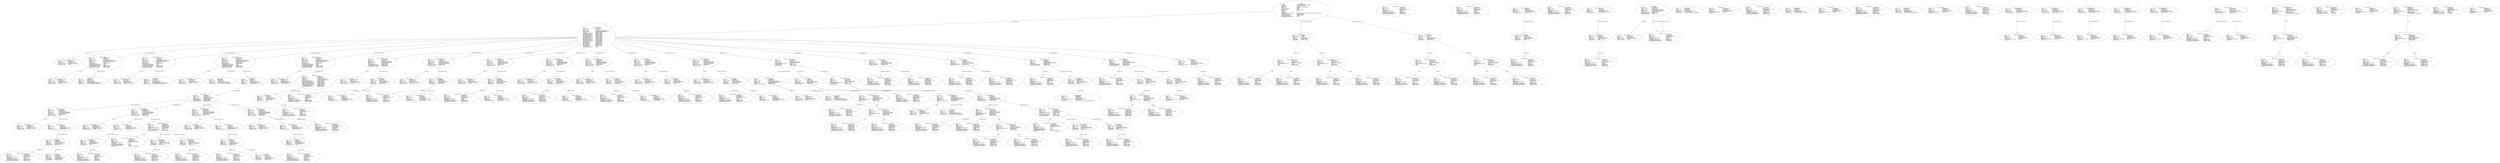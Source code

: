 digraph "discriminant.adt" {
  Unit_3 -> Element_2317106
      [ label=Unit_Declaration ];
  Unit_3 -> Element_2293428
      [ label="Context_Clause_Elements ( 1)" ];
  Unit_3 -> Element_2301425
      [ label="Context_Clause_Elements ( 2)" ];
  Unit_3
      [ label=<<TABLE BORDER="0" CELLBORDER="0" CELLSPACING="0" CELLPADDING="0"> 
          <TR><TD COLSPAN="3">Unit_3</TD></TR>
          <TR><TD ALIGN="LEFT">Unit_Kind   </TD><TD> = </TD><TD ALIGN="LEFT">A_PROCEDURE_BODY</TD></TR>
          <TR><TD ALIGN="LEFT">Unit_Class   </TD><TD> = </TD><TD ALIGN="LEFT">A_PUBLIC_DECLARATION_AND_BODY</TD></TR>
          <TR><TD ALIGN="LEFT">Unit_Origin   </TD><TD> = </TD><TD ALIGN="LEFT">AN_APPLICATION_UNIT</TD></TR>
          <TR><TD ALIGN="LEFT">Unit_Full_Name    </TD><TD> = </TD><TD ALIGN="LEFT">Discrim1</TD></TR>
          <TR><TD ALIGN="LEFT">Unique_Name   </TD><TD> = </TD><TD ALIGN="LEFT">ASIS Context 1: Discrim1 (body)</TD></TR>
          <TR><TD ALIGN="LEFT">Exists  </TD><TD> = </TD><TD ALIGN="LEFT">TRUE</TD></TR>
          <TR><TD ALIGN="LEFT">Can_Be_Main_Program     </TD><TD> = </TD><TD ALIGN="LEFT">TRUE</TD></TR>
          <TR><TD ALIGN="LEFT">Is_Body_Required     </TD><TD> = </TD><TD ALIGN="LEFT">TRUE</TD></TR>
          <TR><TD ALIGN="LEFT">Text_Name   </TD><TD> = </TD><TD ALIGN="LEFT">discriminant.adb</TD></TR>
          <TR><TD ALIGN="LEFT">Text_Form   </TD><TD> = </TD><TD ALIGN="LEFT"></TD></TR>
          <TR><TD ALIGN="LEFT">Object_Name   </TD><TD> = </TD><TD ALIGN="LEFT"></TD></TR>
          <TR><TD ALIGN="LEFT">Object_Form   </TD><TD> = </TD><TD ALIGN="LEFT"></TD></TR>
          <TR><TD ALIGN="LEFT">Compilation_Command_Line_Options         </TD><TD> = </TD><TD ALIGN="LEFT">-gnatA -gnatc -gnatt -gnatws -gnatyN -mtune=generic -march=x86-64</TD></TR>
          <TR><TD ALIGN="LEFT">Unit_Declaration     </TD><TD> = </TD><TD ALIGN="LEFT">Element_2317106</TD></TR>
          <TR><TD ALIGN="LEFT">Context_Clause_Elements ( 1)        </TD><TD> = </TD><TD ALIGN="LEFT">Element_2293428</TD></TR>
          <TR><TD ALIGN="LEFT">Context_Clause_Elements ( 2)        </TD><TD> = </TD><TD ALIGN="LEFT">Element_2301425</TD></TR>
          <TR><TD ALIGN="LEFT">Corresponding_Declaration       </TD><TD> = </TD><TD ALIGN="LEFT">(none)</TD></TR>
          <TR><TD ALIGN="LEFT">Corresponding_Parent_Declaration         </TD><TD> = </TD><TD ALIGN="LEFT">Unit_1</TD></TR>
          </TABLE>> ];
  Element_2293428 -> Element_2295265
      [ label="Clause_Name ( 1)" ];
  Element_2293428 -> Element_2299265
      [ label="Clause_Name ( 2)" ];
  Element_2293428
      [ label=<<TABLE BORDER="0" CELLBORDER="0" CELLSPACING="0" CELLPADDING="0"> 
          <TR><TD COLSPAN="3">Element_2293428</TD></TR>
          <TR><TD ALIGN="LEFT">Element_Kind    </TD><TD> = </TD><TD ALIGN="LEFT">A_CLAUSE</TD></TR>
          <TR><TD ALIGN="LEFT">Hash  </TD><TD> = </TD><TD ALIGN="LEFT"> 11209977</TD></TR>
          <TR><TD ALIGN="LEFT">Enclosing_Element     </TD><TD> = </TD><TD ALIGN="LEFT">(none)</TD></TR>
          <TR><TD ALIGN="LEFT">Source  </TD><TD> = </TD><TD ALIGN="LEFT">Discrim1.adb - 1:1 .. 1:38</TD></TR>
          <TR><TD ALIGN="LEFT">Clause_Kind   </TD><TD> = </TD><TD ALIGN="LEFT">A_WITH_CLAUSE</TD></TR>
          <TR><TD ALIGN="LEFT">Clause_Name ( 1)     </TD><TD> = </TD><TD ALIGN="LEFT">Element_2295265</TD></TR>
          <TR><TD ALIGN="LEFT">Clause_Name ( 2)     </TD><TD> = </TD><TD ALIGN="LEFT">Element_2299265</TD></TR>
          </TABLE>> ];
  Element_2295265 -> Element_2292237
      [ label=Prefix ];
  Element_2295265 -> Element_2294237
      [ label=Selector ];
  Element_2295265
      [ label=<<TABLE BORDER="0" CELLBORDER="0" CELLSPACING="0" CELLPADDING="0"> 
          <TR><TD COLSPAN="3">Element_2295265</TD></TR>
          <TR><TD ALIGN="LEFT">Element_Kind    </TD><TD> = </TD><TD ALIGN="LEFT">AN_EXPRESSION</TD></TR>
          <TR><TD ALIGN="LEFT">Hash  </TD><TD> = </TD><TD ALIGN="LEFT"> 8540921</TD></TR>
          <TR><TD ALIGN="LEFT">Enclosing_Element     </TD><TD> = </TD><TD ALIGN="LEFT">Element_2293428</TD></TR>
          <TR><TD ALIGN="LEFT">Source  </TD><TD> = </TD><TD ALIGN="LEFT">Discrim1.adb - 1:6 .. 1:16</TD></TR>
          <TR><TD ALIGN="LEFT">Expression_Kind    </TD><TD> = </TD><TD ALIGN="LEFT">A_SELECTED_COMPONENT</TD></TR>
          <TR><TD ALIGN="LEFT">Corresponding_Expression_Type        </TD><TD> = </TD><TD ALIGN="LEFT">(none)</TD></TR>
          <TR><TD ALIGN="LEFT">Prefix  </TD><TD> = </TD><TD ALIGN="LEFT">Element_2292237</TD></TR>
          <TR><TD ALIGN="LEFT">Selector   </TD><TD> = </TD><TD ALIGN="LEFT">Element_2294237</TD></TR>
          </TABLE>> ];
  Element_2292237
      [ label=<<TABLE BORDER="0" CELLBORDER="0" CELLSPACING="0" CELLPADDING="0"> 
          <TR><TD COLSPAN="3">Element_2292237</TD></TR>
          <TR><TD ALIGN="LEFT">Element_Kind    </TD><TD> = </TD><TD ALIGN="LEFT">AN_EXPRESSION</TD></TR>
          <TR><TD ALIGN="LEFT">Hash  </TD><TD> = </TD><TD ALIGN="LEFT"> 12274937</TD></TR>
          <TR><TD ALIGN="LEFT">Enclosing_Element     </TD><TD> = </TD><TD ALIGN="LEFT">Element_2295265</TD></TR>
          <TR><TD ALIGN="LEFT">Source  </TD><TD> = </TD><TD ALIGN="LEFT">Discrim1.adb - 1:6 .. 1:8</TD></TR>
          <TR><TD ALIGN="LEFT">Expression_Kind    </TD><TD> = </TD><TD ALIGN="LEFT">AN_IDENTIFIER</TD></TR>
          <TR><TD ALIGN="LEFT">Corresponding_Expression_Type        </TD><TD> = </TD><TD ALIGN="LEFT">(none)</TD></TR>
          <TR><TD ALIGN="LEFT">Name_Image   </TD><TD> = </TD><TD ALIGN="LEFT">"Ada"</TD></TR>
          <TR><TD ALIGN="LEFT">Corresponding_Name_Definition        </TD><TD> = </TD><TD ALIGN="LEFT">Element_2607057</TD></TR>
          <TR><TD ALIGN="LEFT">Corresponding_Name_Definition_List ( 1)          </TD><TD> = </TD><TD ALIGN="LEFT">Element_2607057</TD></TR>
          <TR><TD ALIGN="LEFT">Corresponding_Name_Declaration        </TD><TD> = </TD><TD ALIGN="LEFT">Element_2620112</TD></TR>
          </TABLE>> ];
  Element_2294237
      [ label=<<TABLE BORDER="0" CELLBORDER="0" CELLSPACING="0" CELLPADDING="0"> 
          <TR><TD COLSPAN="3">Element_2294237</TD></TR>
          <TR><TD ALIGN="LEFT">Element_Kind    </TD><TD> = </TD><TD ALIGN="LEFT">AN_EXPRESSION</TD></TR>
          <TR><TD ALIGN="LEFT">Hash  </TD><TD> = </TD><TD ALIGN="LEFT"> 12276985</TD></TR>
          <TR><TD ALIGN="LEFT">Enclosing_Element     </TD><TD> = </TD><TD ALIGN="LEFT">Element_2295265</TD></TR>
          <TR><TD ALIGN="LEFT">Source  </TD><TD> = </TD><TD ALIGN="LEFT">Discrim1.adb - 1:10 .. 1:16</TD></TR>
          <TR><TD ALIGN="LEFT">Expression_Kind    </TD><TD> = </TD><TD ALIGN="LEFT">AN_IDENTIFIER</TD></TR>
          <TR><TD ALIGN="LEFT">Corresponding_Expression_Type        </TD><TD> = </TD><TD ALIGN="LEFT">(none)</TD></TR>
          <TR><TD ALIGN="LEFT">Name_Image   </TD><TD> = </TD><TD ALIGN="LEFT">"Text_IO"</TD></TR>
          <TR><TD ALIGN="LEFT">Corresponding_Name_Definition        </TD><TD> = </TD><TD ALIGN="LEFT">Element_2655081</TD></TR>
          <TR><TD ALIGN="LEFT">Corresponding_Name_Definition_List ( 1)          </TD><TD> = </TD><TD ALIGN="LEFT">Element_2655081</TD></TR>
          <TR><TD ALIGN="LEFT">Corresponding_Name_Declaration        </TD><TD> = </TD><TD ALIGN="LEFT">Element_6616112</TD></TR>
          </TABLE>> ];
  Element_2299265 -> Element_2296237
      [ label=Prefix ];
  Element_2299265 -> Element_2298237
      [ label=Selector ];
  Element_2299265
      [ label=<<TABLE BORDER="0" CELLBORDER="0" CELLSPACING="0" CELLPADDING="0"> 
          <TR><TD COLSPAN="3">Element_2299265</TD></TR>
          <TR><TD ALIGN="LEFT">Element_Kind    </TD><TD> = </TD><TD ALIGN="LEFT">AN_EXPRESSION</TD></TR>
          <TR><TD ALIGN="LEFT">Hash  </TD><TD> = </TD><TD ALIGN="LEFT"> 8539385</TD></TR>
          <TR><TD ALIGN="LEFT">Enclosing_Element     </TD><TD> = </TD><TD ALIGN="LEFT">Element_2293428</TD></TR>
          <TR><TD ALIGN="LEFT">Source  </TD><TD> = </TD><TD ALIGN="LEFT">Discrim1.adb - 1:19 .. 1:37</TD></TR>
          <TR><TD ALIGN="LEFT">Expression_Kind    </TD><TD> = </TD><TD ALIGN="LEFT">A_SELECTED_COMPONENT</TD></TR>
          <TR><TD ALIGN="LEFT">Corresponding_Expression_Type        </TD><TD> = </TD><TD ALIGN="LEFT">(none)</TD></TR>
          <TR><TD ALIGN="LEFT">Prefix  </TD><TD> = </TD><TD ALIGN="LEFT">Element_2296237</TD></TR>
          <TR><TD ALIGN="LEFT">Selector   </TD><TD> = </TD><TD ALIGN="LEFT">Element_2298237</TD></TR>
          </TABLE>> ];
  Element_2296237
      [ label=<<TABLE BORDER="0" CELLBORDER="0" CELLSPACING="0" CELLPADDING="0"> 
          <TR><TD COLSPAN="3">Element_2296237</TD></TR>
          <TR><TD ALIGN="LEFT">Element_Kind    </TD><TD> = </TD><TD ALIGN="LEFT">AN_EXPRESSION</TD></TR>
          <TR><TD ALIGN="LEFT">Hash  </TD><TD> = </TD><TD ALIGN="LEFT"> 12273401</TD></TR>
          <TR><TD ALIGN="LEFT">Enclosing_Element     </TD><TD> = </TD><TD ALIGN="LEFT">Element_2299265</TD></TR>
          <TR><TD ALIGN="LEFT">Source  </TD><TD> = </TD><TD ALIGN="LEFT">Discrim1.adb - 1:19 .. 1:21</TD></TR>
          <TR><TD ALIGN="LEFT">Expression_Kind    </TD><TD> = </TD><TD ALIGN="LEFT">AN_IDENTIFIER</TD></TR>
          <TR><TD ALIGN="LEFT">Corresponding_Expression_Type        </TD><TD> = </TD><TD ALIGN="LEFT">(none)</TD></TR>
          <TR><TD ALIGN="LEFT">Name_Image   </TD><TD> = </TD><TD ALIGN="LEFT">"Ada"</TD></TR>
          <TR><TD ALIGN="LEFT">Corresponding_Name_Definition        </TD><TD> = </TD><TD ALIGN="LEFT">Element_2607057</TD></TR>
          <TR><TD ALIGN="LEFT">Corresponding_Name_Definition_List ( 1)          </TD><TD> = </TD><TD ALIGN="LEFT">Element_2607057</TD></TR>
          <TR><TD ALIGN="LEFT">Corresponding_Name_Declaration        </TD><TD> = </TD><TD ALIGN="LEFT">Element_2620112</TD></TR>
          </TABLE>> ];
  Element_2298237
      [ label=<<TABLE BORDER="0" CELLBORDER="0" CELLSPACING="0" CELLPADDING="0"> 
          <TR><TD COLSPAN="3">Element_2298237</TD></TR>
          <TR><TD ALIGN="LEFT">Element_Kind    </TD><TD> = </TD><TD ALIGN="LEFT">AN_EXPRESSION</TD></TR>
          <TR><TD ALIGN="LEFT">Hash  </TD><TD> = </TD><TD ALIGN="LEFT"> 12275449</TD></TR>
          <TR><TD ALIGN="LEFT">Enclosing_Element     </TD><TD> = </TD><TD ALIGN="LEFT">Element_2299265</TD></TR>
          <TR><TD ALIGN="LEFT">Source  </TD><TD> = </TD><TD ALIGN="LEFT">Discrim1.adb - 1:23 .. 1:37</TD></TR>
          <TR><TD ALIGN="LEFT">Expression_Kind    </TD><TD> = </TD><TD ALIGN="LEFT">AN_IDENTIFIER</TD></TR>
          <TR><TD ALIGN="LEFT">Corresponding_Expression_Type        </TD><TD> = </TD><TD ALIGN="LEFT">(none)</TD></TR>
          <TR><TD ALIGN="LEFT">Name_Image   </TD><TD> = </TD><TD ALIGN="LEFT">"Integer_Text_IO"</TD></TR>
          <TR><TD ALIGN="LEFT">Corresponding_Name_Definition        </TD><TD> = </TD><TD ALIGN="LEFT">Element_12755081</TD></TR>
          <TR><TD ALIGN="LEFT">Corresponding_Name_Definition_List ( 1)          </TD><TD> = </TD><TD ALIGN="LEFT">Element_12755081</TD></TR>
          <TR><TD ALIGN="LEFT">Corresponding_Name_Declaration        </TD><TD> = </TD><TD ALIGN="LEFT">Element_19107137</TD></TR>
          </TABLE>> ];
  Element_2301425 -> Element_2303265
      [ label="Clause_Name ( 1)" ];
  Element_2301425 -> Element_2307265
      [ label="Clause_Name ( 2)" ];
  Element_2301425
      [ label=<<TABLE BORDER="0" CELLBORDER="0" CELLSPACING="0" CELLPADDING="0"> 
          <TR><TD COLSPAN="3">Element_2301425</TD></TR>
          <TR><TD ALIGN="LEFT">Element_Kind    </TD><TD> = </TD><TD ALIGN="LEFT">A_CLAUSE</TD></TR>
          <TR><TD ALIGN="LEFT">Hash  </TD><TD> = </TD><TD ALIGN="LEFT">-2137710212</TD></TR>
          <TR><TD ALIGN="LEFT">Enclosing_Element     </TD><TD> = </TD><TD ALIGN="LEFT">(none)</TD></TR>
          <TR><TD ALIGN="LEFT">Source  </TD><TD> = </TD><TD ALIGN="LEFT">Discrim1.adb - 2:1 .. 2:37</TD></TR>
          <TR><TD ALIGN="LEFT">Clause_Kind   </TD><TD> = </TD><TD ALIGN="LEFT">A_USE_PACKAGE_CLAUSE</TD></TR>
          <TR><TD ALIGN="LEFT">Clause_Name ( 1)     </TD><TD> = </TD><TD ALIGN="LEFT">Element_2303265</TD></TR>
          <TR><TD ALIGN="LEFT">Clause_Name ( 2)     </TD><TD> = </TD><TD ALIGN="LEFT">Element_2307265</TD></TR>
          </TABLE>> ];
  Element_2303265 -> Element_2300237
      [ label=Prefix ];
  Element_2303265 -> Element_2302237
      [ label=Selector ];
  Element_2303265
      [ label=<<TABLE BORDER="0" CELLBORDER="0" CELLSPACING="0" CELLPADDING="0"> 
          <TR><TD COLSPAN="3">Element_2303265</TD></TR>
          <TR><TD ALIGN="LEFT">Element_Kind    </TD><TD> = </TD><TD ALIGN="LEFT">AN_EXPRESSION</TD></TR>
          <TR><TD ALIGN="LEFT">Hash  </TD><TD> = </TD><TD ALIGN="LEFT">-2139019140</TD></TR>
          <TR><TD ALIGN="LEFT">Enclosing_Element     </TD><TD> = </TD><TD ALIGN="LEFT">Element_2301425</TD></TR>
          <TR><TD ALIGN="LEFT">Source  </TD><TD> = </TD><TD ALIGN="LEFT">Discrim1.adb - 2:5 .. 2:15</TD></TR>
          <TR><TD ALIGN="LEFT">Expression_Kind    </TD><TD> = </TD><TD ALIGN="LEFT">A_SELECTED_COMPONENT</TD></TR>
          <TR><TD ALIGN="LEFT">Corresponding_Expression_Type        </TD><TD> = </TD><TD ALIGN="LEFT">(none)</TD></TR>
          <TR><TD ALIGN="LEFT">Prefix  </TD><TD> = </TD><TD ALIGN="LEFT">Element_2300237</TD></TR>
          <TR><TD ALIGN="LEFT">Selector   </TD><TD> = </TD><TD ALIGN="LEFT">Element_2302237</TD></TR>
          </TABLE>> ];
  Element_2300237
      [ label=<<TABLE BORDER="0" CELLBORDER="0" CELLSPACING="0" CELLPADDING="0"> 
          <TR><TD COLSPAN="3">Element_2300237</TD></TR>
          <TR><TD ALIGN="LEFT">Element_Kind    </TD><TD> = </TD><TD ALIGN="LEFT">AN_EXPRESSION</TD></TR>
          <TR><TD ALIGN="LEFT">Hash  </TD><TD> = </TD><TD ALIGN="LEFT">-2137152132</TD></TR>
          <TR><TD ALIGN="LEFT">Enclosing_Element     </TD><TD> = </TD><TD ALIGN="LEFT">Element_2303265</TD></TR>
          <TR><TD ALIGN="LEFT">Source  </TD><TD> = </TD><TD ALIGN="LEFT">Discrim1.adb - 2:5 .. 2:7</TD></TR>
          <TR><TD ALIGN="LEFT">Expression_Kind    </TD><TD> = </TD><TD ALIGN="LEFT">AN_IDENTIFIER</TD></TR>
          <TR><TD ALIGN="LEFT">Corresponding_Expression_Type        </TD><TD> = </TD><TD ALIGN="LEFT">(none)</TD></TR>
          <TR><TD ALIGN="LEFT">Name_Image   </TD><TD> = </TD><TD ALIGN="LEFT">"Ada"</TD></TR>
          <TR><TD ALIGN="LEFT">Corresponding_Name_Definition        </TD><TD> = </TD><TD ALIGN="LEFT">Element_2607057</TD></TR>
          <TR><TD ALIGN="LEFT">Corresponding_Name_Definition_List ( 1)          </TD><TD> = </TD><TD ALIGN="LEFT">Element_2607057</TD></TR>
          <TR><TD ALIGN="LEFT">Corresponding_Name_Declaration        </TD><TD> = </TD><TD ALIGN="LEFT">Element_2620112</TD></TR>
          </TABLE>> ];
  Element_2302237
      [ label=<<TABLE BORDER="0" CELLBORDER="0" CELLSPACING="0" CELLPADDING="0"> 
          <TR><TD COLSPAN="3">Element_2302237</TD></TR>
          <TR><TD ALIGN="LEFT">Element_Kind    </TD><TD> = </TD><TD ALIGN="LEFT">AN_EXPRESSION</TD></TR>
          <TR><TD ALIGN="LEFT">Hash  </TD><TD> = </TD><TD ALIGN="LEFT">-2137151108</TD></TR>
          <TR><TD ALIGN="LEFT">Enclosing_Element     </TD><TD> = </TD><TD ALIGN="LEFT">Element_2303265</TD></TR>
          <TR><TD ALIGN="LEFT">Source  </TD><TD> = </TD><TD ALIGN="LEFT">Discrim1.adb - 2:9 .. 2:15</TD></TR>
          <TR><TD ALIGN="LEFT">Expression_Kind    </TD><TD> = </TD><TD ALIGN="LEFT">AN_IDENTIFIER</TD></TR>
          <TR><TD ALIGN="LEFT">Corresponding_Expression_Type        </TD><TD> = </TD><TD ALIGN="LEFT">(none)</TD></TR>
          <TR><TD ALIGN="LEFT">Name_Image   </TD><TD> = </TD><TD ALIGN="LEFT">"Text_IO"</TD></TR>
          <TR><TD ALIGN="LEFT">Corresponding_Name_Definition        </TD><TD> = </TD><TD ALIGN="LEFT">Element_2655081</TD></TR>
          <TR><TD ALIGN="LEFT">Corresponding_Name_Definition_List ( 1)          </TD><TD> = </TD><TD ALIGN="LEFT">Element_2655081</TD></TR>
          <TR><TD ALIGN="LEFT">Corresponding_Name_Declaration        </TD><TD> = </TD><TD ALIGN="LEFT">Element_6616112</TD></TR>
          </TABLE>> ];
  Element_2307265 -> Element_2304237
      [ label=Prefix ];
  Element_2307265 -> Element_2306237
      [ label=Selector ];
  Element_2307265
      [ label=<<TABLE BORDER="0" CELLBORDER="0" CELLSPACING="0" CELLPADDING="0"> 
          <TR><TD COLSPAN="3">Element_2307265</TD></TR>
          <TR><TD ALIGN="LEFT">Element_Kind    </TD><TD> = </TD><TD ALIGN="LEFT">AN_EXPRESSION</TD></TR>
          <TR><TD ALIGN="LEFT">Hash  </TD><TD> = </TD><TD ALIGN="LEFT">-2139019908</TD></TR>
          <TR><TD ALIGN="LEFT">Enclosing_Element     </TD><TD> = </TD><TD ALIGN="LEFT">Element_2301425</TD></TR>
          <TR><TD ALIGN="LEFT">Source  </TD><TD> = </TD><TD ALIGN="LEFT">Discrim1.adb - 2:18 .. 2:36</TD></TR>
          <TR><TD ALIGN="LEFT">Expression_Kind    </TD><TD> = </TD><TD ALIGN="LEFT">A_SELECTED_COMPONENT</TD></TR>
          <TR><TD ALIGN="LEFT">Corresponding_Expression_Type        </TD><TD> = </TD><TD ALIGN="LEFT">(none)</TD></TR>
          <TR><TD ALIGN="LEFT">Prefix  </TD><TD> = </TD><TD ALIGN="LEFT">Element_2304237</TD></TR>
          <TR><TD ALIGN="LEFT">Selector   </TD><TD> = </TD><TD ALIGN="LEFT">Element_2306237</TD></TR>
          </TABLE>> ];
  Element_2304237
      [ label=<<TABLE BORDER="0" CELLBORDER="0" CELLSPACING="0" CELLPADDING="0"> 
          <TR><TD COLSPAN="3">Element_2304237</TD></TR>
          <TR><TD ALIGN="LEFT">Element_Kind    </TD><TD> = </TD><TD ALIGN="LEFT">AN_EXPRESSION</TD></TR>
          <TR><TD ALIGN="LEFT">Hash  </TD><TD> = </TD><TD ALIGN="LEFT">-2137152900</TD></TR>
          <TR><TD ALIGN="LEFT">Enclosing_Element     </TD><TD> = </TD><TD ALIGN="LEFT">Element_2307265</TD></TR>
          <TR><TD ALIGN="LEFT">Source  </TD><TD> = </TD><TD ALIGN="LEFT">Discrim1.adb - 2:18 .. 2:20</TD></TR>
          <TR><TD ALIGN="LEFT">Expression_Kind    </TD><TD> = </TD><TD ALIGN="LEFT">AN_IDENTIFIER</TD></TR>
          <TR><TD ALIGN="LEFT">Corresponding_Expression_Type        </TD><TD> = </TD><TD ALIGN="LEFT">(none)</TD></TR>
          <TR><TD ALIGN="LEFT">Name_Image   </TD><TD> = </TD><TD ALIGN="LEFT">"Ada"</TD></TR>
          <TR><TD ALIGN="LEFT">Corresponding_Name_Definition        </TD><TD> = </TD><TD ALIGN="LEFT">Element_2607057</TD></TR>
          <TR><TD ALIGN="LEFT">Corresponding_Name_Definition_List ( 1)          </TD><TD> = </TD><TD ALIGN="LEFT">Element_2607057</TD></TR>
          <TR><TD ALIGN="LEFT">Corresponding_Name_Declaration        </TD><TD> = </TD><TD ALIGN="LEFT">Element_2620112</TD></TR>
          </TABLE>> ];
  Element_2306237
      [ label=<<TABLE BORDER="0" CELLBORDER="0" CELLSPACING="0" CELLPADDING="0"> 
          <TR><TD COLSPAN="3">Element_2306237</TD></TR>
          <TR><TD ALIGN="LEFT">Element_Kind    </TD><TD> = </TD><TD ALIGN="LEFT">AN_EXPRESSION</TD></TR>
          <TR><TD ALIGN="LEFT">Hash  </TD><TD> = </TD><TD ALIGN="LEFT">-2137151876</TD></TR>
          <TR><TD ALIGN="LEFT">Enclosing_Element     </TD><TD> = </TD><TD ALIGN="LEFT">Element_2307265</TD></TR>
          <TR><TD ALIGN="LEFT">Source  </TD><TD> = </TD><TD ALIGN="LEFT">Discrim1.adb - 2:22 .. 2:36</TD></TR>
          <TR><TD ALIGN="LEFT">Expression_Kind    </TD><TD> = </TD><TD ALIGN="LEFT">AN_IDENTIFIER</TD></TR>
          <TR><TD ALIGN="LEFT">Corresponding_Expression_Type        </TD><TD> = </TD><TD ALIGN="LEFT">(none)</TD></TR>
          <TR><TD ALIGN="LEFT">Name_Image   </TD><TD> = </TD><TD ALIGN="LEFT">"Integer_Text_IO"</TD></TR>
          <TR><TD ALIGN="LEFT">Corresponding_Name_Definition        </TD><TD> = </TD><TD ALIGN="LEFT">Element_12755081</TD></TR>
          <TR><TD ALIGN="LEFT">Corresponding_Name_Definition_List ( 1)          </TD><TD> = </TD><TD ALIGN="LEFT">Element_12755081</TD></TR>
          <TR><TD ALIGN="LEFT">Corresponding_Name_Declaration        </TD><TD> = </TD><TD ALIGN="LEFT">Element_19107137</TD></TR>
          </TABLE>> ];
  Element_2317106 -> Element_2309057
      [ label="Names ( 1)" ];
  Element_2317106 -> Element_2330082
      [ label="Body_Declarative_Items ( 1)" ];
  Element_2317106 -> Element_2342082
      [ label="Body_Declarative_Items ( 2)" ];
  Element_2317106 -> Element_2421082
      [ label="Body_Declarative_Items ( 3)" ];
  Element_2317106 -> Element_19335082
      [ label="Body_Declarative_Items ( 4)" ];
  Element_2317106 -> Element_2432089
      [ label="Body_Declarative_Items ( 5)" ];
  Element_2317106 -> Element_2452090
      [ label="Body_Declarative_Items ( 6)" ];
  Element_2317106 -> Element_2464090
      [ label="Body_Declarative_Items ( 7)" ];
  Element_2317106 -> Element_2476090
      [ label="Body_Declarative_Items ( 8)" ];
  Element_2317106 -> Element_2488090
      [ label="Body_Declarative_Items ( 9)" ];
  Element_2317106 -> Element_2500090
      [ label="Body_Declarative_Items ( 10)" ];
  Element_2317106 -> Element_2509090
      [ label="Body_Declarative_Items ( 11)" ];
  Element_2317106 -> Element_2531393
      [ label="Body_Statements ( 1)" ];
  Element_2317106 -> Element_2571388
      [ label="Body_Statements ( 2)" ];
  Element_2317106 -> Element_2574388
      [ label="Body_Statements ( 3)" ];
  Element_2317106 -> Element_2577397
      [ label="Body_Statements ( 4)" ];
  Element_2317106 -> Element_2583397
      [ label="Body_Statements ( 5)" ];
  Element_2317106 -> Element_2584397
      [ label="Body_Statements ( 6)" ];
  Element_2317106
      [ label=<<TABLE BORDER="0" CELLBORDER="0" CELLSPACING="0" CELLPADDING="0"> 
          <TR><TD COLSPAN="3">Element_2317106</TD></TR>
          <TR><TD ALIGN="LEFT">Element_Kind    </TD><TD> = </TD><TD ALIGN="LEFT">A_DECLARATION</TD></TR>
          <TR><TD ALIGN="LEFT">Hash  </TD><TD> = </TD><TD ALIGN="LEFT"> 541282399</TD></TR>
          <TR><TD ALIGN="LEFT">Enclosing_Element     </TD><TD> = </TD><TD ALIGN="LEFT">(none)</TD></TR>
          <TR><TD ALIGN="LEFT">Source  </TD><TD> = </TD><TD ALIGN="LEFT">Discrim1.adb - 4:1 .. 46:13</TD></TR>
          <TR><TD ALIGN="LEFT">Declaration_Kind     </TD><TD> = </TD><TD ALIGN="LEFT">A_PROCEDURE_BODY_DECLARATION</TD></TR>
          <TR><TD ALIGN="LEFT">Declaration_Origin     </TD><TD> = </TD><TD ALIGN="LEFT">AN_EXPLICIT_DECLARATION</TD></TR>
          <TR><TD ALIGN="LEFT">Names ( 1)   </TD><TD> = </TD><TD ALIGN="LEFT">Element_2309057</TD></TR>
          <TR><TD ALIGN="LEFT">Corresponding_End_Name      </TD><TD> = </TD><TD ALIGN="LEFT">Element_2586237</TD></TR>
          <TR><TD ALIGN="LEFT">Body_Declarative_Items ( 1)       </TD><TD> = </TD><TD ALIGN="LEFT">Element_2330082</TD></TR>
          <TR><TD ALIGN="LEFT">Body_Declarative_Items ( 2)       </TD><TD> = </TD><TD ALIGN="LEFT">Element_2342082</TD></TR>
          <TR><TD ALIGN="LEFT">Body_Declarative_Items ( 3)       </TD><TD> = </TD><TD ALIGN="LEFT">Element_2421082</TD></TR>
          <TR><TD ALIGN="LEFT">Body_Declarative_Items ( 4)       </TD><TD> = </TD><TD ALIGN="LEFT">Element_19335082</TD></TR>
          <TR><TD ALIGN="LEFT">Body_Declarative_Items ( 5)       </TD><TD> = </TD><TD ALIGN="LEFT">Element_2432089</TD></TR>
          <TR><TD ALIGN="LEFT">Body_Declarative_Items ( 6)       </TD><TD> = </TD><TD ALIGN="LEFT">Element_2452090</TD></TR>
          <TR><TD ALIGN="LEFT">Body_Declarative_Items ( 7)       </TD><TD> = </TD><TD ALIGN="LEFT">Element_2464090</TD></TR>
          <TR><TD ALIGN="LEFT">Body_Declarative_Items ( 8)       </TD><TD> = </TD><TD ALIGN="LEFT">Element_2476090</TD></TR>
          <TR><TD ALIGN="LEFT">Body_Declarative_Items ( 9)       </TD><TD> = </TD><TD ALIGN="LEFT">Element_2488090</TD></TR>
          <TR><TD ALIGN="LEFT">Body_Declarative_Items ( 10)        </TD><TD> = </TD><TD ALIGN="LEFT">Element_2500090</TD></TR>
          <TR><TD ALIGN="LEFT">Body_Declarative_Items ( 11)        </TD><TD> = </TD><TD ALIGN="LEFT">Element_2509090</TD></TR>
          <TR><TD ALIGN="LEFT">Body_Statements ( 1)      </TD><TD> = </TD><TD ALIGN="LEFT">Element_2531393</TD></TR>
          <TR><TD ALIGN="LEFT">Body_Statements ( 2)      </TD><TD> = </TD><TD ALIGN="LEFT">Element_2571388</TD></TR>
          <TR><TD ALIGN="LEFT">Body_Statements ( 3)      </TD><TD> = </TD><TD ALIGN="LEFT">Element_2574388</TD></TR>
          <TR><TD ALIGN="LEFT">Body_Statements ( 4)      </TD><TD> = </TD><TD ALIGN="LEFT">Element_2577397</TD></TR>
          <TR><TD ALIGN="LEFT">Body_Statements ( 5)      </TD><TD> = </TD><TD ALIGN="LEFT">Element_2583397</TD></TR>
          <TR><TD ALIGN="LEFT">Body_Statements ( 6)      </TD><TD> = </TD><TD ALIGN="LEFT">Element_2584397</TD></TR>
          <TR><TD ALIGN="LEFT">Is_Name_Repeated     </TD><TD> = </TD><TD ALIGN="LEFT">TRUE</TD></TR>
          <TR><TD ALIGN="LEFT">Corresponding_Declaration       </TD><TD> = </TD><TD ALIGN="LEFT">(none)</TD></TR>
          </TABLE>> ];
  Element_2309057
      [ label=<<TABLE BORDER="0" CELLBORDER="0" CELLSPACING="0" CELLPADDING="0"> 
          <TR><TD COLSPAN="3">Element_2309057</TD></TR>
          <TR><TD ALIGN="LEFT">Element_Kind    </TD><TD> = </TD><TD ALIGN="LEFT">A_DEFINING_NAME</TD></TR>
          <TR><TD ALIGN="LEFT">Hash  </TD><TD> = </TD><TD ALIGN="LEFT"> 541182687</TD></TR>
          <TR><TD ALIGN="LEFT">Enclosing_Element     </TD><TD> = </TD><TD ALIGN="LEFT">Element_2317106</TD></TR>
          <TR><TD ALIGN="LEFT">Source  </TD><TD> = </TD><TD ALIGN="LEFT">Discrim1.adb - 4:11 .. 4:18</TD></TR>
          <TR><TD ALIGN="LEFT">Defining_Name_Kind     </TD><TD> = </TD><TD ALIGN="LEFT">A_DEFINING_IDENTIFIER</TD></TR>
          <TR><TD ALIGN="LEFT">Defining_Name_Image     </TD><TD> = </TD><TD ALIGN="LEFT">"Discrim1"</TD></TR>
          </TABLE>> ];
  Element_2330082 -> Element_2318057
      [ label="Names ( 1)" ];
  Element_2330082 -> Element_2326160
      [ label=Type_Declaration_View ];
  Element_2330082
      [ label=<<TABLE BORDER="0" CELLBORDER="0" CELLSPACING="0" CELLPADDING="0"> 
          <TR><TD COLSPAN="3">Element_2330082</TD></TR>
          <TR><TD ALIGN="LEFT">Element_Kind    </TD><TD> = </TD><TD ALIGN="LEFT">A_DECLARATION</TD></TR>
          <TR><TD ALIGN="LEFT">Hash  </TD><TD> = </TD><TD ALIGN="LEFT">-937909177</TD></TR>
          <TR><TD ALIGN="LEFT">Enclosing_Element     </TD><TD> = </TD><TD ALIGN="LEFT">Element_2317106</TD></TR>
          <TR><TD ALIGN="LEFT">Source  </TD><TD> = </TD><TD ALIGN="LEFT">Discrim1.adb - 6:4 .. 7:53</TD></TR>
          <TR><TD ALIGN="LEFT">Declaration_Kind     </TD><TD> = </TD><TD ALIGN="LEFT">AN_ORDINARY_TYPE_DECLARATION</TD></TR>
          <TR><TD ALIGN="LEFT">Declaration_Origin     </TD><TD> = </TD><TD ALIGN="LEFT">AN_EXPLICIT_DECLARATION</TD></TR>
          <TR><TD ALIGN="LEFT">Names ( 1)   </TD><TD> = </TD><TD ALIGN="LEFT">Element_2318057</TD></TR>
          <TR><TD ALIGN="LEFT">Discriminant_Part     </TD><TD> = </TD><TD ALIGN="LEFT">(none)</TD></TR>
          <TR><TD ALIGN="LEFT">Type_Declaration_View      </TD><TD> = </TD><TD ALIGN="LEFT">Element_2326160</TD></TR>
          <TR><TD ALIGN="LEFT">Corresponding_Type_Declaration        </TD><TD> = </TD><TD ALIGN="LEFT">(none)</TD></TR>
          <TR><TD ALIGN="LEFT">Corresponding_Type_Partial_View        </TD><TD> = </TD><TD ALIGN="LEFT">(none)</TD></TR>
          <TR><TD ALIGN="LEFT">Corresponding_First_Subtype       </TD><TD> = </TD><TD ALIGN="LEFT">Element_2330082</TD></TR>
          <TR><TD ALIGN="LEFT">Corresponding_Last_Constraint        </TD><TD> = </TD><TD ALIGN="LEFT">Element_2330082</TD></TR>
          <TR><TD ALIGN="LEFT">Corresponding_Last_Subtype       </TD><TD> = </TD><TD ALIGN="LEFT">Element_2330082</TD></TR>
          </TABLE>> ];
  Element_2318057
      [ label=<<TABLE BORDER="0" CELLBORDER="0" CELLSPACING="0" CELLPADDING="0"> 
          <TR><TD COLSPAN="3">Element_2318057</TD></TR>
          <TR><TD ALIGN="LEFT">Element_Kind    </TD><TD> = </TD><TD ALIGN="LEFT">A_DEFINING_NAME</TD></TR>
          <TR><TD ALIGN="LEFT">Hash  </TD><TD> = </TD><TD ALIGN="LEFT">-937921897</TD></TR>
          <TR><TD ALIGN="LEFT">Enclosing_Element     </TD><TD> = </TD><TD ALIGN="LEFT">Element_2330082</TD></TR>
          <TR><TD ALIGN="LEFT">Source  </TD><TD> = </TD><TD ALIGN="LEFT">Discrim1.adb - 6:9 .. 6:14</TD></TR>
          <TR><TD ALIGN="LEFT">Defining_Name_Kind     </TD><TD> = </TD><TD ALIGN="LEFT">A_DEFINING_IDENTIFIER</TD></TR>
          <TR><TD ALIGN="LEFT">Defining_Name_Image     </TD><TD> = </TD><TD ALIGN="LEFT">"SQUARE"</TD></TR>
          </TABLE>> ];
  Element_2326160
      [ label=<<TABLE BORDER="0" CELLBORDER="0" CELLSPACING="0" CELLPADDING="0"> 
          <TR><TD COLSPAN="3">Element_2326160</TD></TR>
          <TR><TD ALIGN="LEFT">Element_Kind    </TD><TD> = </TD><TD ALIGN="LEFT">A_DEFINITION</TD></TR>
          <TR><TD ALIGN="LEFT">Hash  </TD><TD> = </TD><TD ALIGN="LEFT">-937869257</TD></TR>
          <TR><TD ALIGN="LEFT">Enclosing_Element     </TD><TD> = </TD><TD ALIGN="LEFT">Element_2330082</TD></TR>
          <TR><TD ALIGN="LEFT">Source  </TD><TD> = </TD><TD ALIGN="LEFT">Discrim1.adb - 6:19 .. 7:52</TD></TR>
          <TR><TD ALIGN="LEFT">Definition_Kind    </TD><TD> = </TD><TD ALIGN="LEFT">A_TYPE_DEFINITION</TD></TR>
          <TR><TD ALIGN="LEFT">Type_Kind   </TD><TD> = </TD><TD ALIGN="LEFT">AN_UNCONSTRAINED_ARRAY_DEFINITION</TD></TR>
          <TR><TD ALIGN="LEFT">ASIS_PROCESSING    </TD><TD> = </TD><TD ALIGN="LEFT">NOT_IMPLEMENTED_COMPLETELY</TD></TR>
          </TABLE>> ];
  Element_2325237
      [ label=<<TABLE BORDER="0" CELLBORDER="0" CELLSPACING="0" CELLPADDING="0"> 
          <TR><TD COLSPAN="3">Element_2325237</TD></TR>
          <TR><TD ALIGN="LEFT">Element_Kind    </TD><TD> = </TD><TD ALIGN="LEFT">AN_EXPRESSION</TD></TR>
          <TR><TD ALIGN="LEFT">Hash  </TD><TD> = </TD><TD ALIGN="LEFT">-937829737</TD></TR>
          <TR><TD ALIGN="LEFT">Enclosing_Element     </TD><TD> = </TD><TD ALIGN="LEFT">Element_2326160</TD></TR>
          <TR><TD ALIGN="LEFT">Source  </TD><TD> = </TD><TD ALIGN="LEFT">Discrim1.adb - 6:25 .. 6:31</TD></TR>
          <TR><TD ALIGN="LEFT">Expression_Kind    </TD><TD> = </TD><TD ALIGN="LEFT">AN_IDENTIFIER</TD></TR>
          <TR><TD ALIGN="LEFT">Corresponding_Expression_Type        </TD><TD> = </TD><TD ALIGN="LEFT">(none)</TD></TR>
          <TR><TD ALIGN="LEFT">Name_Image   </TD><TD> = </TD><TD ALIGN="LEFT">"INTEGER"</TD></TR>
          <TR><TD ALIGN="LEFT">Corresponding_Name_Definition        </TD><TD> = </TD><TD ALIGN="LEFT">Element_37057</TD></TR>
          <TR><TD ALIGN="LEFT">Corresponding_Name_Definition_List ( 1)          </TD><TD> = </TD><TD ALIGN="LEFT">Element_37057</TD></TR>
          <TR><TD ALIGN="LEFT">Corresponding_Name_Declaration        </TD><TD> = </TD><TD ALIGN="LEFT">Element_917082</TD></TR>
          </TABLE>> ];
  Element_2327237
      [ label=<<TABLE BORDER="0" CELLBORDER="0" CELLSPACING="0" CELLPADDING="0"> 
          <TR><TD COLSPAN="3">Element_2327237</TD></TR>
          <TR><TD ALIGN="LEFT">Element_Kind    </TD><TD> = </TD><TD ALIGN="LEFT">AN_EXPRESSION</TD></TR>
          <TR><TD ALIGN="LEFT">Hash  </TD><TD> = </TD><TD ALIGN="LEFT">-468783797</TD></TR>
          <TR><TD ALIGN="LEFT">Enclosing_Element     </TD><TD> = </TD><TD ALIGN="LEFT">Element_2326160</TD></TR>
          <TR><TD ALIGN="LEFT">Source  </TD><TD> = </TD><TD ALIGN="LEFT">Discrim1.adb - 7:25 .. 7:31</TD></TR>
          <TR><TD ALIGN="LEFT">Expression_Kind    </TD><TD> = </TD><TD ALIGN="LEFT">AN_IDENTIFIER</TD></TR>
          <TR><TD ALIGN="LEFT">Corresponding_Expression_Type        </TD><TD> = </TD><TD ALIGN="LEFT">(none)</TD></TR>
          <TR><TD ALIGN="LEFT">Name_Image   </TD><TD> = </TD><TD ALIGN="LEFT">"INTEGER"</TD></TR>
          <TR><TD ALIGN="LEFT">Corresponding_Name_Definition        </TD><TD> = </TD><TD ALIGN="LEFT">Element_37057</TD></TR>
          <TR><TD ALIGN="LEFT">Corresponding_Name_Definition_List ( 1)          </TD><TD> = </TD><TD ALIGN="LEFT">Element_37057</TD></TR>
          <TR><TD ALIGN="LEFT">Corresponding_Name_Declaration        </TD><TD> = </TD><TD ALIGN="LEFT">Element_917082</TD></TR>
          </TABLE>> ];
  Element_2329183 -> Element_2328176
      [ label=Component_Definition_View ];
  Element_2329183
      [ label=<<TABLE BORDER="0" CELLBORDER="0" CELLSPACING="0" CELLPADDING="0"> 
          <TR><TD COLSPAN="3">Element_2329183</TD></TR>
          <TR><TD ALIGN="LEFT">Element_Kind    </TD><TD> = </TD><TD ALIGN="LEFT">A_DEFINITION</TD></TR>
          <TR><TD ALIGN="LEFT">Hash  </TD><TD> = </TD><TD ALIGN="LEFT">-468797581</TD></TR>
          <TR><TD ALIGN="LEFT">Enclosing_Element     </TD><TD> = </TD><TD ALIGN="LEFT">Element_2326160</TD></TR>
          <TR><TD ALIGN="LEFT">Source  </TD><TD> = </TD><TD ALIGN="LEFT">Discrim1.adb - 7:46 .. 7:52</TD></TR>
          <TR><TD ALIGN="LEFT">Definition_Kind    </TD><TD> = </TD><TD ALIGN="LEFT">A_COMPONENT_DEFINITION</TD></TR>
          <TR><TD ALIGN="LEFT">Component_Definition_View       </TD><TD> = </TD><TD ALIGN="LEFT">Element_2328176</TD></TR>
          </TABLE>> ];
  Element_2328176 -> Element_2328237
      [ label=Subtype_Mark ];
  Element_2328176
      [ label=<<TABLE BORDER="0" CELLBORDER="0" CELLSPACING="0" CELLPADDING="0"> 
          <TR><TD COLSPAN="3">Element_2328176</TD></TR>
          <TR><TD ALIGN="LEFT">Element_Kind    </TD><TD> = </TD><TD ALIGN="LEFT">A_DEFINITION</TD></TR>
          <TR><TD ALIGN="LEFT">Hash  </TD><TD> = </TD><TD ALIGN="LEFT">-468799373</TD></TR>
          <TR><TD ALIGN="LEFT">Enclosing_Element     </TD><TD> = </TD><TD ALIGN="LEFT">Element_2329183</TD></TR>
          <TR><TD ALIGN="LEFT">Source  </TD><TD> = </TD><TD ALIGN="LEFT">Discrim1.adb - 7:46 .. 7:52</TD></TR>
          <TR><TD ALIGN="LEFT">Definition_Kind    </TD><TD> = </TD><TD ALIGN="LEFT">A_SUBTYPE_INDICATION</TD></TR>
          <TR><TD ALIGN="LEFT">Subtype_Mark    </TD><TD> = </TD><TD ALIGN="LEFT">Element_2328237</TD></TR>
          <TR><TD ALIGN="LEFT">Subtype_Constraint     </TD><TD> = </TD><TD ALIGN="LEFT">(none)</TD></TR>
          </TABLE>> ];
  Element_2328237
      [ label=<<TABLE BORDER="0" CELLBORDER="0" CELLSPACING="0" CELLPADDING="0"> 
          <TR><TD COLSPAN="3">Element_2328237</TD></TR>
          <TR><TD ALIGN="LEFT">Element_Kind    </TD><TD> = </TD><TD ALIGN="LEFT">AN_EXPRESSION</TD></TR>
          <TR><TD ALIGN="LEFT">Hash  </TD><TD> = </TD><TD ALIGN="LEFT">-468783757</TD></TR>
          <TR><TD ALIGN="LEFT">Enclosing_Element     </TD><TD> = </TD><TD ALIGN="LEFT">Element_2328176</TD></TR>
          <TR><TD ALIGN="LEFT">Source  </TD><TD> = </TD><TD ALIGN="LEFT">Discrim1.adb - 7:46 .. 7:52</TD></TR>
          <TR><TD ALIGN="LEFT">Expression_Kind    </TD><TD> = </TD><TD ALIGN="LEFT">AN_IDENTIFIER</TD></TR>
          <TR><TD ALIGN="LEFT">Corresponding_Expression_Type        </TD><TD> = </TD><TD ALIGN="LEFT">(none)</TD></TR>
          <TR><TD ALIGN="LEFT">Name_Image   </TD><TD> = </TD><TD ALIGN="LEFT">"INTEGER"</TD></TR>
          <TR><TD ALIGN="LEFT">Corresponding_Name_Definition        </TD><TD> = </TD><TD ALIGN="LEFT">Element_37057</TD></TR>
          <TR><TD ALIGN="LEFT">Corresponding_Name_Definition_List ( 1)          </TD><TD> = </TD><TD ALIGN="LEFT">Element_37057</TD></TR>
          <TR><TD ALIGN="LEFT">Corresponding_Name_Declaration        </TD><TD> = </TD><TD ALIGN="LEFT">Element_917082</TD></TR>
          </TABLE>> ];
  Element_2342082 -> Element_2331057
      [ label="Names ( 1)" ];
  Element_2342082 -> Element_2339160
      [ label=Type_Declaration_View ];
  Element_2342082
      [ label=<<TABLE BORDER="0" CELLBORDER="0" CELLSPACING="0" CELLPADDING="0"> 
          <TR><TD COLSPAN="3">Element_2342082</TD></TR>
          <TR><TD ALIGN="LEFT">Element_Kind    </TD><TD> = </TD><TD ALIGN="LEFT">A_DECLARATION</TD></TR>
          <TR><TD ALIGN="LEFT">Hash  </TD><TD> = </TD><TD ALIGN="LEFT">-117140344</TD></TR>
          <TR><TD ALIGN="LEFT">Enclosing_Element     </TD><TD> = </TD><TD ALIGN="LEFT">Element_2317106</TD></TR>
          <TR><TD ALIGN="LEFT">Source  </TD><TD> = </TD><TD ALIGN="LEFT">Discrim1.adb - 9:4 .. 9:59</TD></TR>
          <TR><TD ALIGN="LEFT">Declaration_Kind     </TD><TD> = </TD><TD ALIGN="LEFT">AN_ORDINARY_TYPE_DECLARATION</TD></TR>
          <TR><TD ALIGN="LEFT">Declaration_Origin     </TD><TD> = </TD><TD ALIGN="LEFT">AN_EXPLICIT_DECLARATION</TD></TR>
          <TR><TD ALIGN="LEFT">Names ( 1)   </TD><TD> = </TD><TD ALIGN="LEFT">Element_2331057</TD></TR>
          <TR><TD ALIGN="LEFT">Discriminant_Part     </TD><TD> = </TD><TD ALIGN="LEFT">(none)</TD></TR>
          <TR><TD ALIGN="LEFT">Type_Declaration_View      </TD><TD> = </TD><TD ALIGN="LEFT">Element_2339160</TD></TR>
          <TR><TD ALIGN="LEFT">Corresponding_Type_Declaration        </TD><TD> = </TD><TD ALIGN="LEFT">(none)</TD></TR>
          <TR><TD ALIGN="LEFT">Corresponding_Type_Partial_View        </TD><TD> = </TD><TD ALIGN="LEFT">(none)</TD></TR>
          <TR><TD ALIGN="LEFT">Corresponding_First_Subtype       </TD><TD> = </TD><TD ALIGN="LEFT">Element_2342082</TD></TR>
          <TR><TD ALIGN="LEFT">Corresponding_Last_Constraint        </TD><TD> = </TD><TD ALIGN="LEFT">Element_2342082</TD></TR>
          <TR><TD ALIGN="LEFT">Corresponding_Last_Subtype       </TD><TD> = </TD><TD ALIGN="LEFT">Element_2342082</TD></TR>
          </TABLE>> ];
  Element_2331057
      [ label=<<TABLE BORDER="0" CELLBORDER="0" CELLSPACING="0" CELLPADDING="0"> 
          <TR><TD COLSPAN="3">Element_2331057</TD></TR>
          <TR><TD ALIGN="LEFT">Element_Kind    </TD><TD> = </TD><TD ALIGN="LEFT">A_DEFINING_NAME</TD></TR>
          <TR><TD ALIGN="LEFT">Hash  </TD><TD> = </TD><TD ALIGN="LEFT">-117141934</TD></TR>
          <TR><TD ALIGN="LEFT">Enclosing_Element     </TD><TD> = </TD><TD ALIGN="LEFT">Element_2342082</TD></TR>
          <TR><TD ALIGN="LEFT">Source  </TD><TD> = </TD><TD ALIGN="LEFT">Discrim1.adb - 9:9 .. 9:19</TD></TR>
          <TR><TD ALIGN="LEFT">Defining_Name_Kind     </TD><TD> = </TD><TD ALIGN="LEFT">A_DEFINING_IDENTIFIER</TD></TR>
          <TR><TD ALIGN="LEFT">Defining_Name_Image     </TD><TD> = </TD><TD ALIGN="LEFT">"LINEAR_TYPE"</TD></TR>
          </TABLE>> ];
  Element_2339160
      [ label=<<TABLE BORDER="0" CELLBORDER="0" CELLSPACING="0" CELLPADDING="0"> 
          <TR><TD COLSPAN="3">Element_2339160</TD></TR>
          <TR><TD ALIGN="LEFT">Element_Kind    </TD><TD> = </TD><TD ALIGN="LEFT">A_DEFINITION</TD></TR>
          <TR><TD ALIGN="LEFT">Hash  </TD><TD> = </TD><TD ALIGN="LEFT">-117135344</TD></TR>
          <TR><TD ALIGN="LEFT">Enclosing_Element     </TD><TD> = </TD><TD ALIGN="LEFT">Element_2342082</TD></TR>
          <TR><TD ALIGN="LEFT">Source  </TD><TD> = </TD><TD ALIGN="LEFT">Discrim1.adb - 9:24 .. 9:58</TD></TR>
          <TR><TD ALIGN="LEFT">Definition_Kind    </TD><TD> = </TD><TD ALIGN="LEFT">A_TYPE_DEFINITION</TD></TR>
          <TR><TD ALIGN="LEFT">Type_Kind   </TD><TD> = </TD><TD ALIGN="LEFT">AN_UNCONSTRAINED_ARRAY_DEFINITION</TD></TR>
          <TR><TD ALIGN="LEFT">ASIS_PROCESSING    </TD><TD> = </TD><TD ALIGN="LEFT">NOT_IMPLEMENTED_COMPLETELY</TD></TR>
          </TABLE>> ];
  Element_2338237
      [ label=<<TABLE BORDER="0" CELLBORDER="0" CELLSPACING="0" CELLPADDING="0"> 
          <TR><TD COLSPAN="3">Element_2338237</TD></TR>
          <TR><TD ALIGN="LEFT">Element_Kind    </TD><TD> = </TD><TD ALIGN="LEFT">AN_EXPRESSION</TD></TR>
          <TR><TD ALIGN="LEFT">Hash  </TD><TD> = </TD><TD ALIGN="LEFT">-117130404</TD></TR>
          <TR><TD ALIGN="LEFT">Enclosing_Element     </TD><TD> = </TD><TD ALIGN="LEFT">Element_2339160</TD></TR>
          <TR><TD ALIGN="LEFT">Source  </TD><TD> = </TD><TD ALIGN="LEFT">Discrim1.adb - 9:30 .. 9:36</TD></TR>
          <TR><TD ALIGN="LEFT">Expression_Kind    </TD><TD> = </TD><TD ALIGN="LEFT">AN_IDENTIFIER</TD></TR>
          <TR><TD ALIGN="LEFT">Corresponding_Expression_Type        </TD><TD> = </TD><TD ALIGN="LEFT">(none)</TD></TR>
          <TR><TD ALIGN="LEFT">Name_Image   </TD><TD> = </TD><TD ALIGN="LEFT">"INTEGER"</TD></TR>
          <TR><TD ALIGN="LEFT">Corresponding_Name_Definition        </TD><TD> = </TD><TD ALIGN="LEFT">Element_37057</TD></TR>
          <TR><TD ALIGN="LEFT">Corresponding_Name_Definition_List ( 1)          </TD><TD> = </TD><TD ALIGN="LEFT">Element_37057</TD></TR>
          <TR><TD ALIGN="LEFT">Corresponding_Name_Declaration        </TD><TD> = </TD><TD ALIGN="LEFT">Element_917082</TD></TR>
          </TABLE>> ];
  Element_2341183 -> Element_2340176
      [ label=Component_Definition_View ];
  Element_2341183
      [ label=<<TABLE BORDER="0" CELLBORDER="0" CELLSPACING="0" CELLPADDING="0"> 
          <TR><TD COLSPAN="3">Element_2341183</TD></TR>
          <TR><TD ALIGN="LEFT">Element_Kind    </TD><TD> = </TD><TD ALIGN="LEFT">A_DEFINITION</TD></TR>
          <TR><TD ALIGN="LEFT">Hash  </TD><TD> = </TD><TD ALIGN="LEFT">-117133882</TD></TR>
          <TR><TD ALIGN="LEFT">Enclosing_Element     </TD><TD> = </TD><TD ALIGN="LEFT">Element_2339160</TD></TR>
          <TR><TD ALIGN="LEFT">Source  </TD><TD> = </TD><TD ALIGN="LEFT">Discrim1.adb - 9:51 .. 9:58</TD></TR>
          <TR><TD ALIGN="LEFT">Definition_Kind    </TD><TD> = </TD><TD ALIGN="LEFT">A_COMPONENT_DEFINITION</TD></TR>
          <TR><TD ALIGN="LEFT">Component_Definition_View       </TD><TD> = </TD><TD ALIGN="LEFT">Element_2340176</TD></TR>
          </TABLE>> ];
  Element_2340176 -> Element_2340237
      [ label=Subtype_Mark ];
  Element_2340176
      [ label=<<TABLE BORDER="0" CELLBORDER="0" CELLSPACING="0" CELLPADDING="0"> 
          <TR><TD COLSPAN="3">Element_2340176</TD></TR>
          <TR><TD ALIGN="LEFT">Element_Kind    </TD><TD> = </TD><TD ALIGN="LEFT">A_DEFINITION</TD></TR>
          <TR><TD ALIGN="LEFT">Hash  </TD><TD> = </TD><TD ALIGN="LEFT">-117134330</TD></TR>
          <TR><TD ALIGN="LEFT">Enclosing_Element     </TD><TD> = </TD><TD ALIGN="LEFT">Element_2341183</TD></TR>
          <TR><TD ALIGN="LEFT">Source  </TD><TD> = </TD><TD ALIGN="LEFT">Discrim1.adb - 9:51 .. 9:58</TD></TR>
          <TR><TD ALIGN="LEFT">Definition_Kind    </TD><TD> = </TD><TD ALIGN="LEFT">A_SUBTYPE_INDICATION</TD></TR>
          <TR><TD ALIGN="LEFT">Subtype_Mark    </TD><TD> = </TD><TD ALIGN="LEFT">Element_2340237</TD></TR>
          <TR><TD ALIGN="LEFT">Subtype_Constraint     </TD><TD> = </TD><TD ALIGN="LEFT">(none)</TD></TR>
          </TABLE>> ];
  Element_2340237
      [ label=<<TABLE BORDER="0" CELLBORDER="0" CELLSPACING="0" CELLPADDING="0"> 
          <TR><TD COLSPAN="3">Element_2340237</TD></TR>
          <TR><TD ALIGN="LEFT">Element_Kind    </TD><TD> = </TD><TD ALIGN="LEFT">AN_EXPRESSION</TD></TR>
          <TR><TD ALIGN="LEFT">Hash  </TD><TD> = </TD><TD ALIGN="LEFT">-117130426</TD></TR>
          <TR><TD ALIGN="LEFT">Enclosing_Element     </TD><TD> = </TD><TD ALIGN="LEFT">Element_2340176</TD></TR>
          <TR><TD ALIGN="LEFT">Source  </TD><TD> = </TD><TD ALIGN="LEFT">Discrim1.adb - 9:51 .. 9:58</TD></TR>
          <TR><TD ALIGN="LEFT">Expression_Kind    </TD><TD> = </TD><TD ALIGN="LEFT">AN_IDENTIFIER</TD></TR>
          <TR><TD ALIGN="LEFT">Corresponding_Expression_Type        </TD><TD> = </TD><TD ALIGN="LEFT">(none)</TD></TR>
          <TR><TD ALIGN="LEFT">Name_Image   </TD><TD> = </TD><TD ALIGN="LEFT">"POSITIVE"</TD></TR>
          <TR><TD ALIGN="LEFT">Corresponding_Name_Definition        </TD><TD> = </TD><TD ALIGN="LEFT">Element_65057</TD></TR>
          <TR><TD ALIGN="LEFT">Corresponding_Name_Definition_List ( 1)          </TD><TD> = </TD><TD ALIGN="LEFT">Element_65057</TD></TR>
          <TR><TD ALIGN="LEFT">Corresponding_Name_Declaration        </TD><TD> = </TD><TD ALIGN="LEFT">Element_922089</TD></TR>
          </TABLE>> ];
  Element_2421082 -> Element_2343057
      [ label="Names ( 1)" ];
  Element_2421082 -> Element_2421191
      [ label=Discriminant_Part ];
  Element_2421082 -> Element_2360162
      [ label=Type_Declaration_View ];
  Element_2421082
      [ label=<<TABLE BORDER="0" CELLBORDER="0" CELLSPACING="0" CELLPADDING="0"> 
          <TR><TD COLSPAN="3">Element_2421082</TD></TR>
          <TR><TD ALIGN="LEFT">Element_Kind    </TD><TD> = </TD><TD ALIGN="LEFT">A_DECLARATION</TD></TR>
          <TR><TD ALIGN="LEFT">Hash  </TD><TD> = </TD><TD ALIGN="LEFT"> 1044473122</TD></TR>
          <TR><TD ALIGN="LEFT">Enclosing_Element     </TD><TD> = </TD><TD ALIGN="LEFT">Element_2317106</TD></TR>
          <TR><TD ALIGN="LEFT">Source  </TD><TD> = </TD><TD ALIGN="LEFT">Discrim1.adb - 11:4 .. 17:17</TD></TR>
          <TR><TD ALIGN="LEFT">Declaration_Kind     </TD><TD> = </TD><TD ALIGN="LEFT">AN_ORDINARY_TYPE_DECLARATION</TD></TR>
          <TR><TD ALIGN="LEFT">Declaration_Origin     </TD><TD> = </TD><TD ALIGN="LEFT">AN_EXPLICIT_DECLARATION</TD></TR>
          <TR><TD ALIGN="LEFT">Names ( 1)   </TD><TD> = </TD><TD ALIGN="LEFT">Element_2343057</TD></TR>
          <TR><TD ALIGN="LEFT">Discriminant_Part     </TD><TD> = </TD><TD ALIGN="LEFT">Element_2421191</TD></TR>
          <TR><TD ALIGN="LEFT">Type_Declaration_View      </TD><TD> = </TD><TD ALIGN="LEFT">Element_2360162</TD></TR>
          <TR><TD ALIGN="LEFT">Corresponding_Type_Declaration        </TD><TD> = </TD><TD ALIGN="LEFT">(none)</TD></TR>
          <TR><TD ALIGN="LEFT">Corresponding_Type_Partial_View        </TD><TD> = </TD><TD ALIGN="LEFT">(none)</TD></TR>
          <TR><TD ALIGN="LEFT">Corresponding_First_Subtype       </TD><TD> = </TD><TD ALIGN="LEFT">Element_2421082</TD></TR>
          <TR><TD ALIGN="LEFT">Corresponding_Last_Constraint        </TD><TD> = </TD><TD ALIGN="LEFT">Element_2421082</TD></TR>
          <TR><TD ALIGN="LEFT">Corresponding_Last_Subtype       </TD><TD> = </TD><TD ALIGN="LEFT">Element_2421082</TD></TR>
          </TABLE>> ];
  Element_2343057
      [ label=<<TABLE BORDER="0" CELLBORDER="0" CELLSPACING="0" CELLPADDING="0"> 
          <TR><TD COLSPAN="3">Element_2343057</TD></TR>
          <TR><TD ALIGN="LEFT">Element_Kind    </TD><TD> = </TD><TD ALIGN="LEFT">A_DEFINING_NAME</TD></TR>
          <TR><TD ALIGN="LEFT">Hash  </TD><TD> = </TD><TD ALIGN="LEFT">-1103010924</TD></TR>
          <TR><TD ALIGN="LEFT">Enclosing_Element     </TD><TD> = </TD><TD ALIGN="LEFT">Element_2421082</TD></TR>
          <TR><TD ALIGN="LEFT">Source  </TD><TD> = </TD><TD ALIGN="LEFT">Discrim1.adb - 11:9 .. 11:13</TD></TR>
          <TR><TD ALIGN="LEFT">Defining_Name_Kind     </TD><TD> = </TD><TD ALIGN="LEFT">A_DEFINING_IDENTIFIER</TD></TR>
          <TR><TD ALIGN="LEFT">Defining_Name_Image     </TD><TD> = </TD><TD ALIGN="LEFT">"STUFF"</TD></TR>
          </TABLE>> ];
  Element_2421191
      [ label=<<TABLE BORDER="0" CELLBORDER="0" CELLSPACING="0" CELLPADDING="0"> 
          <TR><TD COLSPAN="3">Element_2421191</TD></TR>
          <TR><TD ALIGN="LEFT">Element_Kind    </TD><TD> = </TD><TD ALIGN="LEFT">A_DEFINITION</TD></TR>
          <TR><TD ALIGN="LEFT">Hash  </TD><TD> = </TD><TD ALIGN="LEFT"> 1044474866</TD></TR>
          <TR><TD ALIGN="LEFT">Enclosing_Element     </TD><TD> = </TD><TD ALIGN="LEFT">Element_2421082</TD></TR>
          <TR><TD ALIGN="LEFT">Source  </TD><TD> = </TD><TD ALIGN="LEFT">Discrim1.adb - 11:14 .. 11:35</TD></TR>
          <TR><TD ALIGN="LEFT">Definition_Kind    </TD><TD> = </TD><TD ALIGN="LEFT">A_KNOWN_DISCRIMINANT_PART</TD></TR>
          <TR><TD ALIGN="LEFT">ASIS_PROCESSING    </TD><TD> = </TD><TD ALIGN="LEFT">NOT_IMPLEMENTED_COMPLETELY</TD></TR>
          </TABLE>> ];
  Element_2359098 -> Element_2351057
      [ label="Names ( 1)" ];
  Element_2359098 -> Element_2358237
      [ label=Object_Declaration_View ];
  Element_2359098 -> Element_2358237
      [ label=Object_Declaration_View ];
  Element_2359098
      [ label=<<TABLE BORDER="0" CELLBORDER="0" CELLSPACING="0" CELLPADDING="0"> 
          <TR><TD COLSPAN="3">Element_2359098</TD></TR>
          <TR><TD ALIGN="LEFT">Element_Kind    </TD><TD> = </TD><TD ALIGN="LEFT">A_DECLARATION</TD></TR>
          <TR><TD ALIGN="LEFT">Hash  </TD><TD> = </TD><TD ALIGN="LEFT">-1103010265</TD></TR>
          <TR><TD ALIGN="LEFT">Enclosing_Element     </TD><TD> = </TD><TD ALIGN="LEFT">Element_2421191</TD></TR>
          <TR><TD ALIGN="LEFT">Source  </TD><TD> = </TD><TD ALIGN="LEFT">Discrim1.adb - 11:15 .. 11:34</TD></TR>
          <TR><TD ALIGN="LEFT">Declaration_Kind     </TD><TD> = </TD><TD ALIGN="LEFT">A_DISCRIMINANT_SPECIFICATION</TD></TR>
          <TR><TD ALIGN="LEFT">Declaration_Origin     </TD><TD> = </TD><TD ALIGN="LEFT">AN_EXPLICIT_DECLARATION</TD></TR>
          <TR><TD ALIGN="LEFT">Names ( 1)   </TD><TD> = </TD><TD ALIGN="LEFT">Element_2351057</TD></TR>
          <TR><TD ALIGN="LEFT">Object_Declaration_View      </TD><TD> = </TD><TD ALIGN="LEFT">Element_2358237</TD></TR>
          <TR><TD ALIGN="LEFT">Initialization_Expression       </TD><TD> = </TD><TD ALIGN="LEFT">(none)</TD></TR>
          <TR><TD ALIGN="LEFT">Object_Declaration_View      </TD><TD> = </TD><TD ALIGN="LEFT">Element_2358237</TD></TR>
          </TABLE>> ];
  Element_2351057
      [ label=<<TABLE BORDER="0" CELLBORDER="0" CELLSPACING="0" CELLPADDING="0"> 
          <TR><TD COLSPAN="3">Element_2351057</TD></TR>
          <TR><TD ALIGN="LEFT">Element_Kind    </TD><TD> = </TD><TD ALIGN="LEFT">A_DEFINING_NAME</TD></TR>
          <TR><TD ALIGN="LEFT">Hash  </TD><TD> = </TD><TD ALIGN="LEFT">-1103010921</TD></TR>
          <TR><TD ALIGN="LEFT">Enclosing_Element     </TD><TD> = </TD><TD ALIGN="LEFT">Element_2359098</TD></TR>
          <TR><TD ALIGN="LEFT">Source  </TD><TD> = </TD><TD ALIGN="LEFT">Discrim1.adb - 11:15 .. 11:23</TD></TR>
          <TR><TD ALIGN="LEFT">Defining_Name_Kind     </TD><TD> = </TD><TD ALIGN="LEFT">A_DEFINING_IDENTIFIER</TD></TR>
          <TR><TD ALIGN="LEFT">Defining_Name_Image     </TD><TD> = </TD><TD ALIGN="LEFT">"List_Size"</TD></TR>
          </TABLE>> ];
  Element_2358237
      [ label=<<TABLE BORDER="0" CELLBORDER="0" CELLSPACING="0" CELLPADDING="0"> 
          <TR><TD COLSPAN="3">Element_2358237</TD></TR>
          <TR><TD ALIGN="LEFT">Element_Kind    </TD><TD> = </TD><TD ALIGN="LEFT">AN_EXPRESSION</TD></TR>
          <TR><TD ALIGN="LEFT">Hash  </TD><TD> = </TD><TD ALIGN="LEFT">-1103008043</TD></TR>
          <TR><TD ALIGN="LEFT">Enclosing_Element     </TD><TD> = </TD><TD ALIGN="LEFT">Element_2359098</TD></TR>
          <TR><TD ALIGN="LEFT">Source  </TD><TD> = </TD><TD ALIGN="LEFT">Discrim1.adb - 11:27 .. 11:34</TD></TR>
          <TR><TD ALIGN="LEFT">Expression_Kind    </TD><TD> = </TD><TD ALIGN="LEFT">AN_IDENTIFIER</TD></TR>
          <TR><TD ALIGN="LEFT">Corresponding_Expression_Type        </TD><TD> = </TD><TD ALIGN="LEFT">(none)</TD></TR>
          <TR><TD ALIGN="LEFT">Name_Image   </TD><TD> = </TD><TD ALIGN="LEFT">"POSITIVE"</TD></TR>
          <TR><TD ALIGN="LEFT">Corresponding_Name_Definition        </TD><TD> = </TD><TD ALIGN="LEFT">Element_65057</TD></TR>
          <TR><TD ALIGN="LEFT">Corresponding_Name_Definition_List ( 1)          </TD><TD> = </TD><TD ALIGN="LEFT">Element_65057</TD></TR>
          <TR><TD ALIGN="LEFT">Corresponding_Name_Declaration        </TD><TD> = </TD><TD ALIGN="LEFT">Element_922089</TD></TR>
          </TABLE>> ];
  Element_2360162 -> Element_2360192
      [ label=Record_Definition ];
  Element_2360162
      [ label=<<TABLE BORDER="0" CELLBORDER="0" CELLSPACING="0" CELLPADDING="0"> 
          <TR><TD COLSPAN="3">Element_2360162</TD></TR>
          <TR><TD ALIGN="LEFT">Element_Kind    </TD><TD> = </TD><TD ALIGN="LEFT">A_DEFINITION</TD></TR>
          <TR><TD ALIGN="LEFT">Hash  </TD><TD> = </TD><TD ALIGN="LEFT">-551500527</TD></TR>
          <TR><TD ALIGN="LEFT">Enclosing_Element     </TD><TD> = </TD><TD ALIGN="LEFT">Element_2421082</TD></TR>
          <TR><TD ALIGN="LEFT">Source  </TD><TD> = </TD><TD ALIGN="LEFT">Discrim1.adb - 12:7 .. 17:16</TD></TR>
          <TR><TD ALIGN="LEFT">Definition_Kind    </TD><TD> = </TD><TD ALIGN="LEFT">A_TYPE_DEFINITION</TD></TR>
          <TR><TD ALIGN="LEFT">Type_Kind   </TD><TD> = </TD><TD ALIGN="LEFT">A_RECORD_TYPE_DEFINITION</TD></TR>
          <TR><TD ALIGN="LEFT">Record_Definition     </TD><TD> = </TD><TD ALIGN="LEFT">Element_2360192</TD></TR>
          </TABLE>> ];
  Element_2360192 -> Element_2371099
      [ label="Record_Components ( 1)" ];
  Element_2360192 -> Element_2389099
      [ label="Record_Components ( 2)" ];
  Element_2360192 -> Element_2402099
      [ label="Record_Components ( 3)" ];
  Element_2360192 -> Element_2417099
      [ label="Record_Components ( 4)" ];
  Element_2360192
      [ label=<<TABLE BORDER="0" CELLBORDER="0" CELLSPACING="0" CELLPADDING="0"> 
          <TR><TD COLSPAN="3">Element_2360192</TD></TR>
          <TR><TD ALIGN="LEFT">Element_Kind    </TD><TD> = </TD><TD ALIGN="LEFT">A_DEFINITION</TD></TR>
          <TR><TD ALIGN="LEFT">Hash  </TD><TD> = </TD><TD ALIGN="LEFT">-551500287</TD></TR>
          <TR><TD ALIGN="LEFT">Enclosing_Element     </TD><TD> = </TD><TD ALIGN="LEFT">Element_2360162</TD></TR>
          <TR><TD ALIGN="LEFT">Source  </TD><TD> = </TD><TD ALIGN="LEFT">Discrim1.adb - 12:7 .. 17:16</TD></TR>
          <TR><TD ALIGN="LEFT">Definition_Kind    </TD><TD> = </TD><TD ALIGN="LEFT">A_RECORD_DEFINITION</TD></TR>
          <TR><TD ALIGN="LEFT">Record_Components ( 1)      </TD><TD> = </TD><TD ALIGN="LEFT">Element_2371099</TD></TR>
          <TR><TD ALIGN="LEFT">Record_Components ( 2)      </TD><TD> = </TD><TD ALIGN="LEFT">Element_2389099</TD></TR>
          <TR><TD ALIGN="LEFT">Record_Components ( 3)      </TD><TD> = </TD><TD ALIGN="LEFT">Element_2402099</TD></TR>
          <TR><TD ALIGN="LEFT">Record_Components ( 4)      </TD><TD> = </TD><TD ALIGN="LEFT">Element_2417099</TD></TR>
          </TABLE>> ];
  Element_2371099 -> Element_2363057
      [ label="Names ( 1)" ];
  Element_2371099 -> Element_2372183
      [ label=Object_Declaration_View ];
  Element_2371099
      [ label=<<TABLE BORDER="0" CELLBORDER="0" CELLSPACING="0" CELLPADDING="0"> 
          <TR><TD COLSPAN="3">Element_2371099</TD></TR>
          <TR><TD ALIGN="LEFT">Element_Kind    </TD><TD> = </TD><TD ALIGN="LEFT">A_DECLARATION</TD></TR>
          <TR><TD ALIGN="LEFT">Hash  </TD><TD> = </TD><TD ALIGN="LEFT"> 1334864269</TD></TR>
          <TR><TD ALIGN="LEFT">Enclosing_Element     </TD><TD> = </TD><TD ALIGN="LEFT">Element_2360192</TD></TR>
          <TR><TD ALIGN="LEFT">Source  </TD><TD> = </TD><TD ALIGN="LEFT">Discrim1.adb - 13:10 .. 13:55</TD></TR>
          <TR><TD ALIGN="LEFT">Declaration_Kind     </TD><TD> = </TD><TD ALIGN="LEFT">A_COMPONENT_DECLARATION</TD></TR>
          <TR><TD ALIGN="LEFT">Declaration_Origin     </TD><TD> = </TD><TD ALIGN="LEFT">AN_EXPLICIT_DECLARATION</TD></TR>
          <TR><TD ALIGN="LEFT">Names ( 1)   </TD><TD> = </TD><TD ALIGN="LEFT">Element_2363057</TD></TR>
          <TR><TD ALIGN="LEFT">Object_Declaration_View      </TD><TD> = </TD><TD ALIGN="LEFT">Element_2372183</TD></TR>
          <TR><TD ALIGN="LEFT">Initialization_Expression       </TD><TD> = </TD><TD ALIGN="LEFT">(none)</TD></TR>
          </TABLE>> ];
  Element_2363057
      [ label=<<TABLE BORDER="0" CELLBORDER="0" CELLSPACING="0" CELLPADDING="0"> 
          <TR><TD COLSPAN="3">Element_2363057</TD></TR>
          <TR><TD ALIGN="LEFT">Element_Kind    </TD><TD> = </TD><TD ALIGN="LEFT">A_DEFINING_NAME</TD></TR>
          <TR><TD ALIGN="LEFT">Hash  </TD><TD> = </TD><TD ALIGN="LEFT"> 1334864101</TD></TR>
          <TR><TD ALIGN="LEFT">Enclosing_Element     </TD><TD> = </TD><TD ALIGN="LEFT">Element_2371099</TD></TR>
          <TR><TD ALIGN="LEFT">Source  </TD><TD> = </TD><TD ALIGN="LEFT">Discrim1.adb - 13:10 .. 13:15</TD></TR>
          <TR><TD ALIGN="LEFT">Defining_Name_Kind     </TD><TD> = </TD><TD ALIGN="LEFT">A_DEFINING_IDENTIFIER</TD></TR>
          <TR><TD ALIGN="LEFT">Defining_Name_Image     </TD><TD> = </TD><TD ALIGN="LEFT">"Matrix"</TD></TR>
          </TABLE>> ];
  Element_2372183 -> Element_2380176
      [ label=Component_Definition_View ];
  Element_2372183
      [ label=<<TABLE BORDER="0" CELLBORDER="0" CELLSPACING="0" CELLPADDING="0"> 
          <TR><TD COLSPAN="3">Element_2372183</TD></TR>
          <TR><TD ALIGN="LEFT">Element_Kind    </TD><TD> = </TD><TD ALIGN="LEFT">A_DEFINITION</TD></TR>
          <TR><TD ALIGN="LEFT">Hash  </TD><TD> = </TD><TD ALIGN="LEFT">-1349489956</TD></TR>
          <TR><TD ALIGN="LEFT">Enclosing_Element     </TD><TD> = </TD><TD ALIGN="LEFT">Element_2371099</TD></TR>
          <TR><TD ALIGN="LEFT">Source  </TD><TD> = </TD><TD ALIGN="LEFT">Discrim1.adb - 13:21 .. 13:54</TD></TR>
          <TR><TD ALIGN="LEFT">Definition_Kind    </TD><TD> = </TD><TD ALIGN="LEFT">A_COMPONENT_DEFINITION</TD></TR>
          <TR><TD ALIGN="LEFT">Component_Definition_View       </TD><TD> = </TD><TD ALIGN="LEFT">Element_2380176</TD></TR>
          </TABLE>> ];
  Element_2380176 -> Element_2370237
      [ label=Subtype_Mark ];
  Element_2380176 -> Element_2373181
      [ label=Subtype_Constraint ];
  Element_2380176
      [ label=<<TABLE BORDER="0" CELLBORDER="0" CELLSPACING="0" CELLPADDING="0"> 
          <TR><TD COLSPAN="3">Element_2380176</TD></TR>
          <TR><TD ALIGN="LEFT">Element_Kind    </TD><TD> = </TD><TD ALIGN="LEFT">A_DEFINITION</TD></TR>
          <TR><TD ALIGN="LEFT">Hash  </TD><TD> = </TD><TD ALIGN="LEFT">-1349489984</TD></TR>
          <TR><TD ALIGN="LEFT">Enclosing_Element     </TD><TD> = </TD><TD ALIGN="LEFT">Element_2372183</TD></TR>
          <TR><TD ALIGN="LEFT">Source  </TD><TD> = </TD><TD ALIGN="LEFT">Discrim1.adb - 13:21 .. 13:54</TD></TR>
          <TR><TD ALIGN="LEFT">Definition_Kind    </TD><TD> = </TD><TD ALIGN="LEFT">A_SUBTYPE_INDICATION</TD></TR>
          <TR><TD ALIGN="LEFT">Subtype_Mark    </TD><TD> = </TD><TD ALIGN="LEFT">Element_2370237</TD></TR>
          <TR><TD ALIGN="LEFT">Subtype_Constraint     </TD><TD> = </TD><TD ALIGN="LEFT">Element_2373181</TD></TR>
          </TABLE>> ];
  Element_2370237
      [ label=<<TABLE BORDER="0" CELLBORDER="0" CELLSPACING="0" CELLPADDING="0"> 
          <TR><TD COLSPAN="3">Element_2370237</TD></TR>
          <TR><TD ALIGN="LEFT">Element_Kind    </TD><TD> = </TD><TD ALIGN="LEFT">AN_EXPRESSION</TD></TR>
          <TR><TD ALIGN="LEFT">Hash  </TD><TD> = </TD><TD ALIGN="LEFT">-1349489740</TD></TR>
          <TR><TD ALIGN="LEFT">Enclosing_Element     </TD><TD> = </TD><TD ALIGN="LEFT">Element_2380176</TD></TR>
          <TR><TD ALIGN="LEFT">Source  </TD><TD> = </TD><TD ALIGN="LEFT">Discrim1.adb - 13:21 .. 13:26</TD></TR>
          <TR><TD ALIGN="LEFT">Expression_Kind    </TD><TD> = </TD><TD ALIGN="LEFT">AN_IDENTIFIER</TD></TR>
          <TR><TD ALIGN="LEFT">Corresponding_Expression_Type        </TD><TD> = </TD><TD ALIGN="LEFT">(none)</TD></TR>
          <TR><TD ALIGN="LEFT">Name_Image   </TD><TD> = </TD><TD ALIGN="LEFT">"SQUARE"</TD></TR>
          <TR><TD ALIGN="LEFT">Corresponding_Name_Definition        </TD><TD> = </TD><TD ALIGN="LEFT">Element_2318057</TD></TR>
          <TR><TD ALIGN="LEFT">Corresponding_Name_Definition_List ( 1)          </TD><TD> = </TD><TD ALIGN="LEFT">Element_2318057</TD></TR>
          <TR><TD ALIGN="LEFT">Corresponding_Name_Declaration        </TD><TD> = </TD><TD ALIGN="LEFT">Element_2330082</TD></TR>
          </TABLE>> ];
  Element_2373181
      [ label=<<TABLE BORDER="0" CELLBORDER="0" CELLSPACING="0" CELLPADDING="0"> 
          <TR><TD COLSPAN="3">Element_2373181</TD></TR>
          <TR><TD ALIGN="LEFT">Element_Kind    </TD><TD> = </TD><TD ALIGN="LEFT">A_DEFINITION</TD></TR>
          <TR><TD ALIGN="LEFT">Hash  </TD><TD> = </TD><TD ALIGN="LEFT"> 1871735509</TD></TR>
          <TR><TD ALIGN="LEFT">Enclosing_Element     </TD><TD> = </TD><TD ALIGN="LEFT">Element_2380176</TD></TR>
          <TR><TD ALIGN="LEFT">Source  </TD><TD> = </TD><TD ALIGN="LEFT">Discrim1.adb - 13:27 .. 13:54</TD></TR>
          <TR><TD ALIGN="LEFT">Definition_Kind    </TD><TD> = </TD><TD ALIGN="LEFT">A_CONSTRAINT</TD></TR>
          <TR><TD ALIGN="LEFT">Constraint_Kind    </TD><TD> = </TD><TD ALIGN="LEFT">AN_INDEX_CONSTRAINT</TD></TR>
          <TR><TD ALIGN="LEFT">Discrete_Ranges ( 1)      </TD><TD> = </TD><TD ALIGN="LEFT">Element_2375189</TD></TR>
          <TR><TD ALIGN="LEFT">Discrete_Ranges ( 2)      </TD><TD> = </TD><TD ALIGN="LEFT">Element_2378189</TD></TR>
          </TABLE>> ];
  Element_2375189
      [ label=<<TABLE BORDER="0" CELLBORDER="0" CELLSPACING="0" CELLPADDING="0"> 
          <TR><TD COLSPAN="3">Element_2375189</TD></TR>
          <TR><TD ALIGN="LEFT">Element_Kind    </TD><TD> = </TD><TD ALIGN="LEFT">A_DEFINITION</TD></TR>
          <TR><TD ALIGN="LEFT">Hash  </TD><TD> = </TD><TD ALIGN="LEFT">-1349489931</TD></TR>
          <TR><TD ALIGN="LEFT">Enclosing_Element     </TD><TD> = </TD><TD ALIGN="LEFT">Element_2373181</TD></TR>
          <TR><TD ALIGN="LEFT">Source  </TD><TD> = </TD><TD ALIGN="LEFT">Discrim1.adb - 13:28 .. 13:39</TD></TR>
          <TR><TD ALIGN="LEFT">Definition_Kind    </TD><TD> = </TD><TD ALIGN="LEFT">A_DISCRETE_RANGE</TD></TR>
          <TR><TD ALIGN="LEFT">ASIS_PROCESSING    </TD><TD> = </TD><TD ALIGN="LEFT">NOT_IMPLEMENTED_COMPLETELY</TD></TR>
          </TABLE>> ];
  Element_2374234
      [ label=<<TABLE BORDER="0" CELLBORDER="0" CELLSPACING="0" CELLPADDING="0"> 
          <TR><TD COLSPAN="3">Element_2374234</TD></TR>
          <TR><TD ALIGN="LEFT">Element_Kind    </TD><TD> = </TD><TD ALIGN="LEFT">AN_EXPRESSION</TD></TR>
          <TR><TD ALIGN="LEFT">Hash  </TD><TD> = </TD><TD ALIGN="LEFT">-1886360663</TD></TR>
          <TR><TD ALIGN="LEFT">Enclosing_Element     </TD><TD> = </TD><TD ALIGN="LEFT">Element_2375189</TD></TR>
          <TR><TD ALIGN="LEFT">Source  </TD><TD> = </TD><TD ALIGN="LEFT">Discrim1.adb - 13:28 .. 13:28</TD></TR>
          <TR><TD ALIGN="LEFT">Expression_Kind    </TD><TD> = </TD><TD ALIGN="LEFT">AN_INTEGER_LITERAL</TD></TR>
          <TR><TD ALIGN="LEFT">Corresponding_Expression_Type        </TD><TD> = </TD><TD ALIGN="LEFT">Element_82</TD></TR>
          <TR><TD ALIGN="LEFT">Value_Image   </TD><TD> = </TD><TD ALIGN="LEFT">1</TD></TR>
          </TABLE>> ];
  Element_2376237
      [ label=<<TABLE BORDER="0" CELLBORDER="0" CELLSPACING="0" CELLPADDING="0"> 
          <TR><TD COLSPAN="3">Element_2376237</TD></TR>
          <TR><TD ALIGN="LEFT">Element_Kind    </TD><TD> = </TD><TD ALIGN="LEFT">AN_EXPRESSION</TD></TR>
          <TR><TD ALIGN="LEFT">Hash  </TD><TD> = </TD><TD ALIGN="LEFT">-275747915</TD></TR>
          <TR><TD ALIGN="LEFT">Enclosing_Element     </TD><TD> = </TD><TD ALIGN="LEFT">Element_2375189</TD></TR>
          <TR><TD ALIGN="LEFT">Source  </TD><TD> = </TD><TD ALIGN="LEFT">Discrim1.adb - 13:31 .. 13:39</TD></TR>
          <TR><TD ALIGN="LEFT">Expression_Kind    </TD><TD> = </TD><TD ALIGN="LEFT">AN_IDENTIFIER</TD></TR>
          <TR><TD ALIGN="LEFT">Corresponding_Expression_Type        </TD><TD> = </TD><TD ALIGN="LEFT">Element_922089</TD></TR>
          <TR><TD ALIGN="LEFT">Name_Image   </TD><TD> = </TD><TD ALIGN="LEFT">"List_Size"</TD></TR>
          <TR><TD ALIGN="LEFT">Corresponding_Name_Definition        </TD><TD> = </TD><TD ALIGN="LEFT">Element_2351057</TD></TR>
          <TR><TD ALIGN="LEFT">Corresponding_Name_Definition_List ( 1)          </TD><TD> = </TD><TD ALIGN="LEFT">Element_2351057</TD></TR>
          <TR><TD ALIGN="LEFT">Corresponding_Name_Declaration        </TD><TD> = </TD><TD ALIGN="LEFT">Element_2359098</TD></TR>
          </TABLE>> ];
  Element_2378189
      [ label=<<TABLE BORDER="0" CELLBORDER="0" CELLSPACING="0" CELLPADDING="0"> 
          <TR><TD COLSPAN="3">Element_2378189</TD></TR>
          <TR><TD ALIGN="LEFT">Element_Kind    </TD><TD> = </TD><TD ALIGN="LEFT">A_DEFINITION</TD></TR>
          <TR><TD ALIGN="LEFT">Hash  </TD><TD> = </TD><TD ALIGN="LEFT"> 1871735541</TD></TR>
          <TR><TD ALIGN="LEFT">Enclosing_Element     </TD><TD> = </TD><TD ALIGN="LEFT">Element_2373181</TD></TR>
          <TR><TD ALIGN="LEFT">Source  </TD><TD> = </TD><TD ALIGN="LEFT">Discrim1.adb - 13:42 .. 13:53</TD></TR>
          <TR><TD ALIGN="LEFT">Definition_Kind    </TD><TD> = </TD><TD ALIGN="LEFT">A_DISCRETE_RANGE</TD></TR>
          <TR><TD ALIGN="LEFT">ASIS_PROCESSING    </TD><TD> = </TD><TD ALIGN="LEFT">NOT_IMPLEMENTED_COMPLETELY</TD></TR>
          </TABLE>> ];
  Element_2377234
      [ label=<<TABLE BORDER="0" CELLBORDER="0" CELLSPACING="0" CELLPADDING="0"> 
          <TR><TD COLSPAN="3">Element_2377234</TD></TR>
          <TR><TD ALIGN="LEFT">Element_Kind    </TD><TD> = </TD><TD ALIGN="LEFT">AN_EXPRESSION</TD></TR>
          <TR><TD ALIGN="LEFT">Hash  </TD><TD> = </TD><TD ALIGN="LEFT"> 1334864809</TD></TR>
          <TR><TD ALIGN="LEFT">Enclosing_Element     </TD><TD> = </TD><TD ALIGN="LEFT">Element_2378189</TD></TR>
          <TR><TD ALIGN="LEFT">Source  </TD><TD> = </TD><TD ALIGN="LEFT">Discrim1.adb - 13:42 .. 13:42</TD></TR>
          <TR><TD ALIGN="LEFT">Expression_Kind    </TD><TD> = </TD><TD ALIGN="LEFT">AN_INTEGER_LITERAL</TD></TR>
          <TR><TD ALIGN="LEFT">Corresponding_Expression_Type        </TD><TD> = </TD><TD ALIGN="LEFT">Element_82</TD></TR>
          <TR><TD ALIGN="LEFT">Value_Image   </TD><TD> = </TD><TD ALIGN="LEFT">1</TD></TR>
          </TABLE>> ];
  Element_2379237
      [ label=<<TABLE BORDER="0" CELLBORDER="0" CELLSPACING="0" CELLPADDING="0"> 
          <TR><TD COLSPAN="3">Element_2379237</TD></TR>
          <TR><TD ALIGN="LEFT">Element_Kind    </TD><TD> = </TD><TD ALIGN="LEFT">AN_EXPRESSION</TD></TR>
          <TR><TD ALIGN="LEFT">Hash  </TD><TD> = </TD><TD ALIGN="LEFT">-1349489739</TD></TR>
          <TR><TD ALIGN="LEFT">Enclosing_Element     </TD><TD> = </TD><TD ALIGN="LEFT">Element_2378189</TD></TR>
          <TR><TD ALIGN="LEFT">Source  </TD><TD> = </TD><TD ALIGN="LEFT">Discrim1.adb - 13:45 .. 13:53</TD></TR>
          <TR><TD ALIGN="LEFT">Expression_Kind    </TD><TD> = </TD><TD ALIGN="LEFT">AN_IDENTIFIER</TD></TR>
          <TR><TD ALIGN="LEFT">Corresponding_Expression_Type        </TD><TD> = </TD><TD ALIGN="LEFT">Element_922089</TD></TR>
          <TR><TD ALIGN="LEFT">Name_Image   </TD><TD> = </TD><TD ALIGN="LEFT">"List_Size"</TD></TR>
          <TR><TD ALIGN="LEFT">Corresponding_Name_Definition        </TD><TD> = </TD><TD ALIGN="LEFT">Element_2351057</TD></TR>
          <TR><TD ALIGN="LEFT">Corresponding_Name_Definition_List ( 1)          </TD><TD> = </TD><TD ALIGN="LEFT">Element_2351057</TD></TR>
          <TR><TD ALIGN="LEFT">Corresponding_Name_Declaration        </TD><TD> = </TD><TD ALIGN="LEFT">Element_2359098</TD></TR>
          </TABLE>> ];
  Element_2389099 -> Element_2381057
      [ label="Names ( 1)" ];
  Element_2389099 -> Element_2390183
      [ label=Object_Declaration_View ];
  Element_2389099 -> Element_2392262
      [ label=Initialization_Expression ];
  Element_2389099
      [ label=<<TABLE BORDER="0" CELLBORDER="0" CELLSPACING="0" CELLPADDING="0"> 
          <TR><TD COLSPAN="3">Element_2389099</TD></TR>
          <TR><TD ALIGN="LEFT">Element_Kind    </TD><TD> = </TD><TD ALIGN="LEFT">A_DECLARATION</TD></TR>
          <TR><TD ALIGN="LEFT">Hash  </TD><TD> = </TD><TD ALIGN="LEFT">-1480050490</TD></TR>
          <TR><TD ALIGN="LEFT">Enclosing_Element     </TD><TD> = </TD><TD ALIGN="LEFT">Element_2360192</TD></TR>
          <TR><TD ALIGN="LEFT">Source  </TD><TD> = </TD><TD ALIGN="LEFT">Discrim1.adb - 14:10 .. 14:53</TD></TR>
          <TR><TD ALIGN="LEFT">Declaration_Kind     </TD><TD> = </TD><TD ALIGN="LEFT">A_COMPONENT_DECLARATION</TD></TR>
          <TR><TD ALIGN="LEFT">Declaration_Origin     </TD><TD> = </TD><TD ALIGN="LEFT">AN_EXPLICIT_DECLARATION</TD></TR>
          <TR><TD ALIGN="LEFT">Names ( 1)   </TD><TD> = </TD><TD ALIGN="LEFT">Element_2381057</TD></TR>
          <TR><TD ALIGN="LEFT">Object_Declaration_View      </TD><TD> = </TD><TD ALIGN="LEFT">Element_2390183</TD></TR>
          <TR><TD ALIGN="LEFT">Initialization_Expression       </TD><TD> = </TD><TD ALIGN="LEFT">Element_2392262</TD></TR>
          </TABLE>> ];
  Element_2381057
      [ label=<<TABLE BORDER="0" CELLBORDER="0" CELLSPACING="0" CELLPADDING="0"> 
          <TR><TD COLSPAN="3">Element_2381057</TD></TR>
          <TR><TD ALIGN="LEFT">Element_Kind    </TD><TD> = </TD><TD ALIGN="LEFT">A_DEFINING_NAME</TD></TR>
          <TR><TD ALIGN="LEFT">Hash  </TD><TD> = </TD><TD ALIGN="LEFT">-1480050574</TD></TR>
          <TR><TD ALIGN="LEFT">Enclosing_Element     </TD><TD> = </TD><TD ALIGN="LEFT">Element_2389099</TD></TR>
          <TR><TD ALIGN="LEFT">Source  </TD><TD> = </TD><TD ALIGN="LEFT">Discrim1.adb - 14:10 .. 14:17</TD></TR>
          <TR><TD ALIGN="LEFT">Defining_Name_Kind     </TD><TD> = </TD><TD ALIGN="LEFT">A_DEFINING_IDENTIFIER</TD></TR>
          <TR><TD ALIGN="LEFT">Defining_Name_Image     </TD><TD> = </TD><TD ALIGN="LEFT">"Elements"</TD></TR>
          </TABLE>> ];
  Element_2390183 -> Element_2388176
      [ label=Component_Definition_View ];
  Element_2390183
      [ label=<<TABLE BORDER="0" CELLBORDER="0" CELLSPACING="0" CELLPADDING="0"> 
          <TR><TD COLSPAN="3">Element_2390183</TD></TR>
          <TR><TD ALIGN="LEFT">Element_Kind    </TD><TD> = </TD><TD ALIGN="LEFT">A_DEFINITION</TD></TR>
          <TR><TD ALIGN="LEFT">Hash  </TD><TD> = </TD><TD ALIGN="LEFT"> 1472739694</TD></TR>
          <TR><TD ALIGN="LEFT">Enclosing_Element     </TD><TD> = </TD><TD ALIGN="LEFT">Element_2389099</TD></TR>
          <TR><TD ALIGN="LEFT">Source  </TD><TD> = </TD><TD ALIGN="LEFT">Discrim1.adb - 14:21 .. 14:27</TD></TR>
          <TR><TD ALIGN="LEFT">Definition_Kind    </TD><TD> = </TD><TD ALIGN="LEFT">A_COMPONENT_DEFINITION</TD></TR>
          <TR><TD ALIGN="LEFT">Component_Definition_View       </TD><TD> = </TD><TD ALIGN="LEFT">Element_2388176</TD></TR>
          </TABLE>> ];
  Element_2388176 -> Element_2388237
      [ label=Subtype_Mark ];
  Element_2388176
      [ label=<<TABLE BORDER="0" CELLBORDER="0" CELLSPACING="0" CELLPADDING="0"> 
          <TR><TD COLSPAN="3">Element_2388176</TD></TR>
          <TR><TD ALIGN="LEFT">Element_Kind    </TD><TD> = </TD><TD ALIGN="LEFT">A_DEFINITION</TD></TR>
          <TR><TD ALIGN="LEFT">Hash  </TD><TD> = </TD><TD ALIGN="LEFT"> 1472739680</TD></TR>
          <TR><TD ALIGN="LEFT">Enclosing_Element     </TD><TD> = </TD><TD ALIGN="LEFT">Element_2390183</TD></TR>
          <TR><TD ALIGN="LEFT">Source  </TD><TD> = </TD><TD ALIGN="LEFT">Discrim1.adb - 14:21 .. 14:27</TD></TR>
          <TR><TD ALIGN="LEFT">Definition_Kind    </TD><TD> = </TD><TD ALIGN="LEFT">A_SUBTYPE_INDICATION</TD></TR>
          <TR><TD ALIGN="LEFT">Subtype_Mark    </TD><TD> = </TD><TD ALIGN="LEFT">Element_2388237</TD></TR>
          <TR><TD ALIGN="LEFT">Subtype_Constraint     </TD><TD> = </TD><TD ALIGN="LEFT">(none)</TD></TR>
          </TABLE>> ];
  Element_2388237
      [ label=<<TABLE BORDER="0" CELLBORDER="0" CELLSPACING="0" CELLPADDING="0"> 
          <TR><TD COLSPAN="3">Element_2388237</TD></TR>
          <TR><TD ALIGN="LEFT">Element_Kind    </TD><TD> = </TD><TD ALIGN="LEFT">AN_EXPRESSION</TD></TR>
          <TR><TD ALIGN="LEFT">Hash  </TD><TD> = </TD><TD ALIGN="LEFT"> 1472739802</TD></TR>
          <TR><TD ALIGN="LEFT">Enclosing_Element     </TD><TD> = </TD><TD ALIGN="LEFT">Element_2388176</TD></TR>
          <TR><TD ALIGN="LEFT">Source  </TD><TD> = </TD><TD ALIGN="LEFT">Discrim1.adb - 14:21 .. 14:27</TD></TR>
          <TR><TD ALIGN="LEFT">Expression_Kind    </TD><TD> = </TD><TD ALIGN="LEFT">AN_IDENTIFIER</TD></TR>
          <TR><TD ALIGN="LEFT">Corresponding_Expression_Type        </TD><TD> = </TD><TD ALIGN="LEFT">(none)</TD></TR>
          <TR><TD ALIGN="LEFT">Name_Image   </TD><TD> = </TD><TD ALIGN="LEFT">"INTEGER"</TD></TR>
          <TR><TD ALIGN="LEFT">Corresponding_Name_Definition        </TD><TD> = </TD><TD ALIGN="LEFT">Element_37057</TD></TR>
          <TR><TD ALIGN="LEFT">Corresponding_Name_Definition_List ( 1)          </TD><TD> = </TD><TD ALIGN="LEFT">Element_37057</TD></TR>
          <TR><TD ALIGN="LEFT">Corresponding_Name_Declaration        </TD><TD> = </TD><TD ALIGN="LEFT">Element_917082</TD></TR>
          </TABLE>> ];
  Element_2392262 -> Element_2392252
      [ label=Prefix ];
  Element_2392262 -> Element_2391385
      [ label="Function_Call_Parameters ( 1)" ];
  Element_2392262 -> Element_2393385
      [ label="Function_Call_Parameters ( 2)" ];
  Element_2392262
      [ label=<<TABLE BORDER="0" CELLBORDER="0" CELLSPACING="0" CELLPADDING="0"> 
          <TR><TD COLSPAN="3">Element_2392262</TD></TR>
          <TR><TD ALIGN="LEFT">Element_Kind    </TD><TD> = </TD><TD ALIGN="LEFT">AN_EXPRESSION</TD></TR>
          <TR><TD ALIGN="LEFT">Hash  </TD><TD> = </TD><TD ALIGN="LEFT">-1480050676</TD></TR>
          <TR><TD ALIGN="LEFT">Enclosing_Element     </TD><TD> = </TD><TD ALIGN="LEFT">Element_2389099</TD></TR>
          <TR><TD ALIGN="LEFT">Source  </TD><TD> = </TD><TD ALIGN="LEFT">Discrim1.adb - 14:32 .. 14:52</TD></TR>
          <TR><TD ALIGN="LEFT">Expression_Kind    </TD><TD> = </TD><TD ALIGN="LEFT">A_FUNCTION_CALL</TD></TR>
          <TR><TD ALIGN="LEFT">Corresponding_Expression_Type        </TD><TD> = </TD><TD ALIGN="LEFT">Element_917082</TD></TR>
          <TR><TD ALIGN="LEFT">Prefix  </TD><TD> = </TD><TD ALIGN="LEFT">Element_2392252</TD></TR>
          <TR><TD ALIGN="LEFT">Corresponding_Called_Function        </TD><TD> = </TD><TD ALIGN="LEFT">(none)</TD></TR>
          <TR><TD ALIGN="LEFT">Function_Call_Parameters ( 1)        </TD><TD> = </TD><TD ALIGN="LEFT">Element_2391385</TD></TR>
          <TR><TD ALIGN="LEFT">Function_Call_Parameters ( 2)        </TD><TD> = </TD><TD ALIGN="LEFT">Element_2393385</TD></TR>
          </TABLE>> ];
  Element_2391385 -> Element_2391237
      [ label=Actual_Parameter ];
  Element_2391385
      [ label=<<TABLE BORDER="0" CELLBORDER="0" CELLSPACING="0" CELLPADDING="0"> 
          <TR><TD COLSPAN="3">Element_2391385</TD></TR>
          <TR><TD ALIGN="LEFT">Element_Kind    </TD><TD> = </TD><TD ALIGN="LEFT">AN_ASSOCIATION</TD></TR>
          <TR><TD ALIGN="LEFT">Hash  </TD><TD> = </TD><TD ALIGN="LEFT"> 130562306</TD></TR>
          <TR><TD ALIGN="LEFT">Enclosing_Element     </TD><TD> = </TD><TD ALIGN="LEFT">Element_2392262</TD></TR>
          <TR><TD ALIGN="LEFT">Source  </TD><TD> = </TD><TD ALIGN="LEFT">Discrim1.adb - 14:32 .. 14:40</TD></TR>
          <TR><TD ALIGN="LEFT">Association_Kind     </TD><TD> = </TD><TD ALIGN="LEFT">A_PARAMETER_ASSOCIATION</TD></TR>
          <TR><TD ALIGN="LEFT">Formal_Parameter     </TD><TD> = </TD><TD ALIGN="LEFT">(none)</TD></TR>
          <TR><TD ALIGN="LEFT">Actual_Parameter     </TD><TD> = </TD><TD ALIGN="LEFT">Element_2391237</TD></TR>
          </TABLE>> ];
  Element_2391237
      [ label=<<TABLE BORDER="0" CELLBORDER="0" CELLSPACING="0" CELLPADDING="0"> 
          <TR><TD COLSPAN="3">Element_2391237</TD></TR>
          <TR><TD ALIGN="LEFT">Element_Kind    </TD><TD> = </TD><TD ALIGN="LEFT">AN_EXPRESSION</TD></TR>
          <TR><TD ALIGN="LEFT">Hash  </TD><TD> = </TD><TD ALIGN="LEFT"> 130562522</TD></TR>
          <TR><TD ALIGN="LEFT">Enclosing_Element     </TD><TD> = </TD><TD ALIGN="LEFT">Element_2391385</TD></TR>
          <TR><TD ALIGN="LEFT">Source  </TD><TD> = </TD><TD ALIGN="LEFT">Discrim1.adb - 14:32 .. 14:40</TD></TR>
          <TR><TD ALIGN="LEFT">Expression_Kind    </TD><TD> = </TD><TD ALIGN="LEFT">AN_IDENTIFIER</TD></TR>
          <TR><TD ALIGN="LEFT">Corresponding_Expression_Type        </TD><TD> = </TD><TD ALIGN="LEFT">Element_922089</TD></TR>
          <TR><TD ALIGN="LEFT">Name_Image   </TD><TD> = </TD><TD ALIGN="LEFT">"List_Size"</TD></TR>
          <TR><TD ALIGN="LEFT">Corresponding_Name_Definition        </TD><TD> = </TD><TD ALIGN="LEFT">Element_2351057</TD></TR>
          <TR><TD ALIGN="LEFT">Corresponding_Name_Definition_List ( 1)          </TD><TD> = </TD><TD ALIGN="LEFT">Element_2351057</TD></TR>
          <TR><TD ALIGN="LEFT">Corresponding_Name_Declaration        </TD><TD> = </TD><TD ALIGN="LEFT">Element_2359098</TD></TR>
          </TABLE>> ];
  Element_2392252
      [ label=<<TABLE BORDER="0" CELLBORDER="0" CELLSPACING="0" CELLPADDING="0"> 
          <TR><TD COLSPAN="3">Element_2392252</TD></TR>
          <TR><TD ALIGN="LEFT">Element_Kind    </TD><TD> = </TD><TD ALIGN="LEFT">AN_EXPRESSION</TD></TR>
          <TR><TD ALIGN="LEFT">Hash  </TD><TD> = </TD><TD ALIGN="LEFT">-1480050184</TD></TR>
          <TR><TD ALIGN="LEFT">Enclosing_Element     </TD><TD> = </TD><TD ALIGN="LEFT">Element_2392262</TD></TR>
          <TR><TD ALIGN="LEFT">Source  </TD><TD> = </TD><TD ALIGN="LEFT">Discrim1.adb - 14:42 .. 14:42</TD></TR>
          <TR><TD ALIGN="LEFT">Expression_Kind    </TD><TD> = </TD><TD ALIGN="LEFT">AN_OPERATOR_SYMBOL</TD></TR>
          <TR><TD ALIGN="LEFT">Corresponding_Expression_Type        </TD><TD> = </TD><TD ALIGN="LEFT">(none)</TD></TR>
          <TR><TD ALIGN="LEFT">Name_Image   </TD><TD> = </TD><TD ALIGN="LEFT">""*""</TD></TR>
          <TR><TD ALIGN="LEFT">Corresponding_Name_Definition        </TD><TD> = </TD><TD ALIGN="LEFT">(none)</TD></TR>
          <TR><TD ALIGN="LEFT">Corresponding_Name_Definition_List ( 1)          </TD><TD> = </TD><TD ALIGN="LEFT">(none)</TD></TR>
          <TR><TD ALIGN="LEFT">Corresponding_Name_Declaration        </TD><TD> = </TD><TD ALIGN="LEFT">(none)</TD></TR>
          <TR><TD ALIGN="LEFT">Operator_Kind    </TD><TD> = </TD><TD ALIGN="LEFT">A_MULTIPLY_OPERATOR</TD></TR>
          </TABLE>> ];
  Element_2393385 -> Element_2393237
      [ label=Actual_Parameter ];
  Element_2393385
      [ label=<<TABLE BORDER="0" CELLBORDER="0" CELLSPACING="0" CELLPADDING="0"> 
          <TR><TD COLSPAN="3">Element_2393385</TD></TR>
          <TR><TD ALIGN="LEFT">Element_Kind    </TD><TD> = </TD><TD ALIGN="LEFT">AN_ASSOCIATION</TD></TR>
          <TR><TD ALIGN="LEFT">Hash  </TD><TD> = </TD><TD ALIGN="LEFT">-943179518</TD></TR>
          <TR><TD ALIGN="LEFT">Enclosing_Element     </TD><TD> = </TD><TD ALIGN="LEFT">Element_2392262</TD></TR>
          <TR><TD ALIGN="LEFT">Source  </TD><TD> = </TD><TD ALIGN="LEFT">Discrim1.adb - 14:44 .. 14:52</TD></TR>
          <TR><TD ALIGN="LEFT">Association_Kind     </TD><TD> = </TD><TD ALIGN="LEFT">A_PARAMETER_ASSOCIATION</TD></TR>
          <TR><TD ALIGN="LEFT">Formal_Parameter     </TD><TD> = </TD><TD ALIGN="LEFT">(none)</TD></TR>
          <TR><TD ALIGN="LEFT">Actual_Parameter     </TD><TD> = </TD><TD ALIGN="LEFT">Element_2393237</TD></TR>
          </TABLE>> ];
  Element_2393237
      [ label=<<TABLE BORDER="0" CELLBORDER="0" CELLSPACING="0" CELLPADDING="0"> 
          <TR><TD COLSPAN="3">Element_2393237</TD></TR>
          <TR><TD ALIGN="LEFT">Element_Kind    </TD><TD> = </TD><TD ALIGN="LEFT">AN_EXPRESSION</TD></TR>
          <TR><TD ALIGN="LEFT">Hash  </TD><TD> = </TD><TD ALIGN="LEFT">-943179302</TD></TR>
          <TR><TD ALIGN="LEFT">Enclosing_Element     </TD><TD> = </TD><TD ALIGN="LEFT">Element_2393385</TD></TR>
          <TR><TD ALIGN="LEFT">Source  </TD><TD> = </TD><TD ALIGN="LEFT">Discrim1.adb - 14:44 .. 14:52</TD></TR>
          <TR><TD ALIGN="LEFT">Expression_Kind    </TD><TD> = </TD><TD ALIGN="LEFT">AN_IDENTIFIER</TD></TR>
          <TR><TD ALIGN="LEFT">Corresponding_Expression_Type        </TD><TD> = </TD><TD ALIGN="LEFT">Element_922089</TD></TR>
          <TR><TD ALIGN="LEFT">Name_Image   </TD><TD> = </TD><TD ALIGN="LEFT">"List_Size"</TD></TR>
          <TR><TD ALIGN="LEFT">Corresponding_Name_Definition        </TD><TD> = </TD><TD ALIGN="LEFT">Element_2351057</TD></TR>
          <TR><TD ALIGN="LEFT">Corresponding_Name_Definition_List ( 1)          </TD><TD> = </TD><TD ALIGN="LEFT">Element_2351057</TD></TR>
          <TR><TD ALIGN="LEFT">Corresponding_Name_Declaration        </TD><TD> = </TD><TD ALIGN="LEFT">Element_2359098</TD></TR>
          </TABLE>> ];
  Element_2402099 -> Element_2394057
      [ label="Names ( 1)" ];
  Element_2402099 -> Element_2403183
      [ label=Object_Declaration_View ];
  Element_2402099
      [ label=<<TABLE BORDER="0" CELLBORDER="0" CELLSPACING="0" CELLPADDING="0"> 
          <TR><TD COLSPAN="3">Element_2402099</TD></TR>
          <TR><TD ALIGN="LEFT">Element_Kind    </TD><TD> = </TD><TD ALIGN="LEFT">A_DECLARATION</TD></TR>
          <TR><TD ALIGN="LEFT">Hash  </TD><TD> = </TD><TD ALIGN="LEFT"> 1407458915</TD></TR>
          <TR><TD ALIGN="LEFT">Enclosing_Element     </TD><TD> = </TD><TD ALIGN="LEFT">Element_2360192</TD></TR>
          <TR><TD ALIGN="LEFT">Source  </TD><TD> = </TD><TD ALIGN="LEFT">Discrim1.adb - 15:10 .. 15:46</TD></TR>
          <TR><TD ALIGN="LEFT">Declaration_Kind     </TD><TD> = </TD><TD ALIGN="LEFT">A_COMPONENT_DECLARATION</TD></TR>
          <TR><TD ALIGN="LEFT">Declaration_Origin     </TD><TD> = </TD><TD ALIGN="LEFT">AN_EXPLICIT_DECLARATION</TD></TR>
          <TR><TD ALIGN="LEFT">Names ( 1)   </TD><TD> = </TD><TD ALIGN="LEFT">Element_2394057</TD></TR>
          <TR><TD ALIGN="LEFT">Object_Declaration_View      </TD><TD> = </TD><TD ALIGN="LEFT">Element_2403183</TD></TR>
          <TR><TD ALIGN="LEFT">Initialization_Expression       </TD><TD> = </TD><TD ALIGN="LEFT">(none)</TD></TR>
          </TABLE>> ];
  Element_2394057
      [ label=<<TABLE BORDER="0" CELLBORDER="0" CELLSPACING="0" CELLPADDING="0"> 
          <TR><TD COLSPAN="3">Element_2394057</TD></TR>
          <TR><TD ALIGN="LEFT">Element_Kind    </TD><TD> = </TD><TD ALIGN="LEFT">A_DEFINING_NAME</TD></TR>
          <TR><TD ALIGN="LEFT">Hash  </TD><TD> = </TD><TD ALIGN="LEFT"> 1407458873</TD></TR>
          <TR><TD ALIGN="LEFT">Enclosing_Element     </TD><TD> = </TD><TD ALIGN="LEFT">Element_2402099</TD></TR>
          <TR><TD ALIGN="LEFT">Source  </TD><TD> = </TD><TD ALIGN="LEFT">Discrim1.adb - 15:10 .. 15:15</TD></TR>
          <TR><TD ALIGN="LEFT">Defining_Name_Kind     </TD><TD> = </TD><TD ALIGN="LEFT">A_DEFINING_IDENTIFIER</TD></TR>
          <TR><TD ALIGN="LEFT">Defining_Name_Image     </TD><TD> = </TD><TD ALIGN="LEFT">"Linear"</TD></TR>
          </TABLE>> ];
  Element_2403183 -> Element_2408176
      [ label=Component_Definition_View ];
  Element_2403183
      [ label=<<TABLE BORDER="0" CELLBORDER="0" CELLSPACING="0" CELLPADDING="0"> 
          <TR><TD COLSPAN="3">Element_2403183</TD></TR>
          <TR><TD ALIGN="LEFT">Element_Kind    </TD><TD> = </TD><TD ALIGN="LEFT">A_DEFINITION</TD></TR>
          <TR><TD ALIGN="LEFT">Hash  </TD><TD> = </TD><TD ALIGN="LEFT"> 736370359</TD></TR>
          <TR><TD ALIGN="LEFT">Enclosing_Element     </TD><TD> = </TD><TD ALIGN="LEFT">Element_2402099</TD></TR>
          <TR><TD ALIGN="LEFT">Source  </TD><TD> = </TD><TD ALIGN="LEFT">Discrim1.adb - 15:21 .. 15:45</TD></TR>
          <TR><TD ALIGN="LEFT">Definition_Kind    </TD><TD> = </TD><TD ALIGN="LEFT">A_COMPONENT_DEFINITION</TD></TR>
          <TR><TD ALIGN="LEFT">Component_Definition_View       </TD><TD> = </TD><TD ALIGN="LEFT">Element_2408176</TD></TR>
          </TABLE>> ];
  Element_2408176 -> Element_2401237
      [ label=Subtype_Mark ];
  Element_2408176 -> Element_2404181
      [ label=Subtype_Constraint ];
  Element_2408176
      [ label=<<TABLE BORDER="0" CELLBORDER="0" CELLSPACING="0" CELLPADDING="0"> 
          <TR><TD COLSPAN="3">Element_2408176</TD></TR>
          <TR><TD ALIGN="LEFT">Element_Kind    </TD><TD> = </TD><TD ALIGN="LEFT">A_DEFINITION</TD></TR>
          <TR><TD ALIGN="LEFT">Hash  </TD><TD> = </TD><TD ALIGN="LEFT"> 736370352</TD></TR>
          <TR><TD ALIGN="LEFT">Enclosing_Element     </TD><TD> = </TD><TD ALIGN="LEFT">Element_2403183</TD></TR>
          <TR><TD ALIGN="LEFT">Source  </TD><TD> = </TD><TD ALIGN="LEFT">Discrim1.adb - 15:21 .. 15:45</TD></TR>
          <TR><TD ALIGN="LEFT">Definition_Kind    </TD><TD> = </TD><TD ALIGN="LEFT">A_SUBTYPE_INDICATION</TD></TR>
          <TR><TD ALIGN="LEFT">Subtype_Mark    </TD><TD> = </TD><TD ALIGN="LEFT">Element_2401237</TD></TR>
          <TR><TD ALIGN="LEFT">Subtype_Constraint     </TD><TD> = </TD><TD ALIGN="LEFT">Element_2404181</TD></TR>
          </TABLE>> ];
  Element_2401237
      [ label=<<TABLE BORDER="0" CELLBORDER="0" CELLSPACING="0" CELLPADDING="0"> 
          <TR><TD COLSPAN="3">Element_2401237</TD></TR>
          <TR><TD ALIGN="LEFT">Element_Kind    </TD><TD> = </TD><TD ALIGN="LEFT">AN_EXPRESSION</TD></TR>
          <TR><TD ALIGN="LEFT">Hash  </TD><TD> = </TD><TD ALIGN="LEFT"> 736370413</TD></TR>
          <TR><TD ALIGN="LEFT">Enclosing_Element     </TD><TD> = </TD><TD ALIGN="LEFT">Element_2408176</TD></TR>
          <TR><TD ALIGN="LEFT">Source  </TD><TD> = </TD><TD ALIGN="LEFT">Discrim1.adb - 15:21 .. 15:31</TD></TR>
          <TR><TD ALIGN="LEFT">Expression_Kind    </TD><TD> = </TD><TD ALIGN="LEFT">AN_IDENTIFIER</TD></TR>
          <TR><TD ALIGN="LEFT">Corresponding_Expression_Type        </TD><TD> = </TD><TD ALIGN="LEFT">(none)</TD></TR>
          <TR><TD ALIGN="LEFT">Name_Image   </TD><TD> = </TD><TD ALIGN="LEFT">"LINEAR_TYPE"</TD></TR>
          <TR><TD ALIGN="LEFT">Corresponding_Name_Definition        </TD><TD> = </TD><TD ALIGN="LEFT">Element_2331057</TD></TR>
          <TR><TD ALIGN="LEFT">Corresponding_Name_Definition_List ( 1)          </TD><TD> = </TD><TD ALIGN="LEFT">Element_2331057</TD></TR>
          <TR><TD ALIGN="LEFT">Corresponding_Name_Declaration        </TD><TD> = </TD><TD ALIGN="LEFT">Element_2342082</TD></TR>
          </TABLE>> ];
  Element_2404181
      [ label=<<TABLE BORDER="0" CELLBORDER="0" CELLSPACING="0" CELLPADDING="0"> 
          <TR><TD COLSPAN="3">Element_2404181</TD></TR>
          <TR><TD ALIGN="LEFT">Element_Kind    </TD><TD> = </TD><TD ALIGN="LEFT">A_DEFINITION</TD></TR>
          <TR><TD ALIGN="LEFT">Hash  </TD><TD> = </TD><TD ALIGN="LEFT"> 65281717</TD></TR>
          <TR><TD ALIGN="LEFT">Enclosing_Element     </TD><TD> = </TD><TD ALIGN="LEFT">Element_2408176</TD></TR>
          <TR><TD ALIGN="LEFT">Source  </TD><TD> = </TD><TD ALIGN="LEFT">Discrim1.adb - 15:32 .. 15:45</TD></TR>
          <TR><TD ALIGN="LEFT">Definition_Kind    </TD><TD> = </TD><TD ALIGN="LEFT">A_CONSTRAINT</TD></TR>
          <TR><TD ALIGN="LEFT">Constraint_Kind    </TD><TD> = </TD><TD ALIGN="LEFT">AN_INDEX_CONSTRAINT</TD></TR>
          <TR><TD ALIGN="LEFT">Discrete_Ranges ( 1)      </TD><TD> = </TD><TD ALIGN="LEFT">Element_2406189</TD></TR>
          </TABLE>> ];
  Element_2406189
      [ label=<<TABLE BORDER="0" CELLBORDER="0" CELLSPACING="0" CELLPADDING="0"> 
          <TR><TD COLSPAN="3">Element_2406189</TD></TR>
          <TR><TD ALIGN="LEFT">Element_Kind    </TD><TD> = </TD><TD ALIGN="LEFT">A_DEFINITION</TD></TR>
          <TR><TD ALIGN="LEFT">Hash  </TD><TD> = </TD><TD ALIGN="LEFT"> 333717181</TD></TR>
          <TR><TD ALIGN="LEFT">Enclosing_Element     </TD><TD> = </TD><TD ALIGN="LEFT">Element_2404181</TD></TR>
          <TR><TD ALIGN="LEFT">Source  </TD><TD> = </TD><TD ALIGN="LEFT">Discrim1.adb - 15:33 .. 15:44</TD></TR>
          <TR><TD ALIGN="LEFT">Definition_Kind    </TD><TD> = </TD><TD ALIGN="LEFT">A_DISCRETE_RANGE</TD></TR>
          <TR><TD ALIGN="LEFT">ASIS_PROCESSING    </TD><TD> = </TD><TD ALIGN="LEFT">NOT_IMPLEMENTED_COMPLETELY</TD></TR>
          </TABLE>> ];
  Element_2405234
      [ label=<<TABLE BORDER="0" CELLBORDER="0" CELLSPACING="0" CELLPADDING="0"> 
          <TR><TD COLSPAN="3">Element_2405234</TD></TR>
          <TR><TD ALIGN="LEFT">Element_Kind    </TD><TD> = </TD><TD ALIGN="LEFT">AN_EXPRESSION</TD></TR>
          <TR><TD ALIGN="LEFT">Hash  </TD><TD> = </TD><TD ALIGN="LEFT"> 199499498</TD></TR>
          <TR><TD ALIGN="LEFT">Enclosing_Element     </TD><TD> = </TD><TD ALIGN="LEFT">Element_2406189</TD></TR>
          <TR><TD ALIGN="LEFT">Source  </TD><TD> = </TD><TD ALIGN="LEFT">Discrim1.adb - 15:33 .. 15:33</TD></TR>
          <TR><TD ALIGN="LEFT">Expression_Kind    </TD><TD> = </TD><TD ALIGN="LEFT">AN_INTEGER_LITERAL</TD></TR>
          <TR><TD ALIGN="LEFT">Corresponding_Expression_Type        </TD><TD> = </TD><TD ALIGN="LEFT">Element_82</TD></TR>
          <TR><TD ALIGN="LEFT">Value_Image   </TD><TD> = </TD><TD ALIGN="LEFT">1</TD></TR>
          </TABLE>> ];
  Element_2407237
      [ label=<<TABLE BORDER="0" CELLBORDER="0" CELLSPACING="0" CELLPADDING="0"> 
          <TR><TD COLSPAN="3">Element_2407237</TD></TR>
          <TR><TD ALIGN="LEFT">Element_Kind    </TD><TD> = </TD><TD ALIGN="LEFT">AN_EXPRESSION</TD></TR>
          <TR><TD ALIGN="LEFT">Hash  </TD><TD> = </TD><TD ALIGN="LEFT"> 602152685</TD></TR>
          <TR><TD ALIGN="LEFT">Enclosing_Element     </TD><TD> = </TD><TD ALIGN="LEFT">Element_2406189</TD></TR>
          <TR><TD ALIGN="LEFT">Source  </TD><TD> = </TD><TD ALIGN="LEFT">Discrim1.adb - 15:36 .. 15:44</TD></TR>
          <TR><TD ALIGN="LEFT">Expression_Kind    </TD><TD> = </TD><TD ALIGN="LEFT">AN_IDENTIFIER</TD></TR>
          <TR><TD ALIGN="LEFT">Corresponding_Expression_Type        </TD><TD> = </TD><TD ALIGN="LEFT">Element_922089</TD></TR>
          <TR><TD ALIGN="LEFT">Name_Image   </TD><TD> = </TD><TD ALIGN="LEFT">"List_Size"</TD></TR>
          <TR><TD ALIGN="LEFT">Corresponding_Name_Definition        </TD><TD> = </TD><TD ALIGN="LEFT">Element_2351057</TD></TR>
          <TR><TD ALIGN="LEFT">Corresponding_Name_Definition_List ( 1)          </TD><TD> = </TD><TD ALIGN="LEFT">Element_2351057</TD></TR>
          <TR><TD ALIGN="LEFT">Corresponding_Name_Declaration        </TD><TD> = </TD><TD ALIGN="LEFT">Element_2359098</TD></TR>
          </TABLE>> ];
  Element_2417099 -> Element_2409057
      [ label="Names ( 1)" ];
  Element_2417099 -> Element_2418183
      [ label=Object_Declaration_View ];
  Element_2417099 -> Element_2419237
      [ label=Initialization_Expression ];
  Element_2417099
      [ label=<<TABLE BORDER="0" CELLBORDER="0" CELLSPACING="0" CELLPADDING="0"> 
          <TR><TD COLSPAN="3">Element_2417099</TD></TR>
          <TR><TD ALIGN="LEFT">Element_Kind    </TD><TD> = </TD><TD ALIGN="LEFT">A_DECLARATION</TD></TR>
          <TR><TD ALIGN="LEFT">Hash  </TD><TD> = </TD><TD ALIGN="LEFT">-1443753935</TD></TR>
          <TR><TD ALIGN="LEFT">Enclosing_Element     </TD><TD> = </TD><TD ALIGN="LEFT">Element_2360192</TD></TR>
          <TR><TD ALIGN="LEFT">Source  </TD><TD> = </TD><TD ALIGN="LEFT">Discrim1.adb - 16:10 .. 16:41</TD></TR>
          <TR><TD ALIGN="LEFT">Declaration_Kind     </TD><TD> = </TD><TD ALIGN="LEFT">A_COMPONENT_DECLARATION</TD></TR>
          <TR><TD ALIGN="LEFT">Declaration_Origin     </TD><TD> = </TD><TD ALIGN="LEFT">AN_EXPLICIT_DECLARATION</TD></TR>
          <TR><TD ALIGN="LEFT">Names ( 1)   </TD><TD> = </TD><TD ALIGN="LEFT">Element_2409057</TD></TR>
          <TR><TD ALIGN="LEFT">Object_Declaration_View      </TD><TD> = </TD><TD ALIGN="LEFT">Element_2418183</TD></TR>
          <TR><TD ALIGN="LEFT">Initialization_Expression       </TD><TD> = </TD><TD ALIGN="LEFT">Element_2419237</TD></TR>
          </TABLE>> ];
  Element_2409057
      [ label=<<TABLE BORDER="0" CELLBORDER="0" CELLSPACING="0" CELLPADDING="0"> 
          <TR><TD COLSPAN="3">Element_2409057</TD></TR>
          <TR><TD ALIGN="LEFT">Element_Kind    </TD><TD> = </TD><TD ALIGN="LEFT">A_DEFINING_NAME</TD></TR>
          <TR><TD ALIGN="LEFT">Hash  </TD><TD> = </TD><TD ALIGN="LEFT">-1443753956</TD></TR>
          <TR><TD ALIGN="LEFT">Enclosing_Element     </TD><TD> = </TD><TD ALIGN="LEFT">Element_2417099</TD></TR>
          <TR><TD ALIGN="LEFT">Source  </TD><TD> = </TD><TD ALIGN="LEFT">Discrim1.adb - 16:10 .. 16:15</TD></TR>
          <TR><TD ALIGN="LEFT">Defining_Name_Kind     </TD><TD> = </TD><TD ALIGN="LEFT">A_DEFINING_IDENTIFIER</TD></TR>
          <TR><TD ALIGN="LEFT">Defining_Name_Image     </TD><TD> = </TD><TD ALIGN="LEFT">"Number"</TD></TR>
          </TABLE>> ];
  Element_2418183 -> Element_2416176
      [ label=Component_Definition_View ];
  Element_2418183
      [ label=<<TABLE BORDER="0" CELLBORDER="0" CELLSPACING="0" CELLPADDING="0"> 
          <TR><TD COLSPAN="3">Element_2418183</TD></TR>
          <TR><TD ALIGN="LEFT">Element_Kind    </TD><TD> = </TD><TD ALIGN="LEFT">A_DEFINITION</TD></TR>
          <TR><TD ALIGN="LEFT">Hash  </TD><TD> = </TD><TD ALIGN="LEFT">-1779298213</TD></TR>
          <TR><TD ALIGN="LEFT">Enclosing_Element     </TD><TD> = </TD><TD ALIGN="LEFT">Element_2417099</TD></TR>
          <TR><TD ALIGN="LEFT">Source  </TD><TD> = </TD><TD ALIGN="LEFT">Discrim1.adb - 16:21 .. 16:27</TD></TR>
          <TR><TD ALIGN="LEFT">Definition_Kind    </TD><TD> = </TD><TD ALIGN="LEFT">A_COMPONENT_DEFINITION</TD></TR>
          <TR><TD ALIGN="LEFT">Component_Definition_View       </TD><TD> = </TD><TD ALIGN="LEFT">Element_2416176</TD></TR>
          </TABLE>> ];
  Element_2416176 -> Element_2416237
      [ label=Subtype_Mark ];
  Element_2416176
      [ label=<<TABLE BORDER="0" CELLBORDER="0" CELLSPACING="0" CELLPADDING="0"> 
          <TR><TD COLSPAN="3">Element_2416176</TD></TR>
          <TR><TD ALIGN="LEFT">Element_Kind    </TD><TD> = </TD><TD ALIGN="LEFT">A_DEFINITION</TD></TR>
          <TR><TD ALIGN="LEFT">Hash  </TD><TD> = </TD><TD ALIGN="LEFT"> 368185432</TD></TR>
          <TR><TD ALIGN="LEFT">Enclosing_Element     </TD><TD> = </TD><TD ALIGN="LEFT">Element_2418183</TD></TR>
          <TR><TD ALIGN="LEFT">Source  </TD><TD> = </TD><TD ALIGN="LEFT">Discrim1.adb - 16:21 .. 16:27</TD></TR>
          <TR><TD ALIGN="LEFT">Definition_Kind    </TD><TD> = </TD><TD ALIGN="LEFT">A_SUBTYPE_INDICATION</TD></TR>
          <TR><TD ALIGN="LEFT">Subtype_Mark    </TD><TD> = </TD><TD ALIGN="LEFT">Element_2416237</TD></TR>
          <TR><TD ALIGN="LEFT">Subtype_Constraint     </TD><TD> = </TD><TD ALIGN="LEFT">(none)</TD></TR>
          </TABLE>> ];
  Element_2416237
      [ label=<<TABLE BORDER="0" CELLBORDER="0" CELLSPACING="0" CELLPADDING="0"> 
          <TR><TD COLSPAN="3">Element_2416237</TD></TR>
          <TR><TD ALIGN="LEFT">Element_Kind    </TD><TD> = </TD><TD ALIGN="LEFT">AN_EXPRESSION</TD></TR>
          <TR><TD ALIGN="LEFT">Hash  </TD><TD> = </TD><TD ALIGN="LEFT">-1779298186</TD></TR>
          <TR><TD ALIGN="LEFT">Enclosing_Element     </TD><TD> = </TD><TD ALIGN="LEFT">Element_2416176</TD></TR>
          <TR><TD ALIGN="LEFT">Source  </TD><TD> = </TD><TD ALIGN="LEFT">Discrim1.adb - 16:21 .. 16:27</TD></TR>
          <TR><TD ALIGN="LEFT">Expression_Kind    </TD><TD> = </TD><TD ALIGN="LEFT">AN_IDENTIFIER</TD></TR>
          <TR><TD ALIGN="LEFT">Corresponding_Expression_Type        </TD><TD> = </TD><TD ALIGN="LEFT">(none)</TD></TR>
          <TR><TD ALIGN="LEFT">Name_Image   </TD><TD> = </TD><TD ALIGN="LEFT">"INTEGER"</TD></TR>
          <TR><TD ALIGN="LEFT">Corresponding_Name_Definition        </TD><TD> = </TD><TD ALIGN="LEFT">Element_37057</TD></TR>
          <TR><TD ALIGN="LEFT">Corresponding_Name_Definition_List ( 1)          </TD><TD> = </TD><TD ALIGN="LEFT">Element_37057</TD></TR>
          <TR><TD ALIGN="LEFT">Corresponding_Name_Declaration        </TD><TD> = </TD><TD ALIGN="LEFT">Element_917082</TD></TR>
          </TABLE>> ];
  Element_2419237
      [ label=<<TABLE BORDER="0" CELLBORDER="0" CELLSPACING="0" CELLPADDING="0"> 
          <TR><TD COLSPAN="3">Element_2419237</TD></TR>
          <TR><TD ALIGN="LEFT">Element_Kind    </TD><TD> = </TD><TD ALIGN="LEFT">AN_EXPRESSION</TD></TR>
          <TR><TD ALIGN="LEFT">Hash  </TD><TD> = </TD><TD ALIGN="LEFT">-2114842506</TD></TR>
          <TR><TD ALIGN="LEFT">Enclosing_Element     </TD><TD> = </TD><TD ALIGN="LEFT">Element_2417099</TD></TR>
          <TR><TD ALIGN="LEFT">Source  </TD><TD> = </TD><TD ALIGN="LEFT">Discrim1.adb - 16:32 .. 16:40</TD></TR>
          <TR><TD ALIGN="LEFT">Expression_Kind    </TD><TD> = </TD><TD ALIGN="LEFT">AN_IDENTIFIER</TD></TR>
          <TR><TD ALIGN="LEFT">Corresponding_Expression_Type        </TD><TD> = </TD><TD ALIGN="LEFT">Element_922089</TD></TR>
          <TR><TD ALIGN="LEFT">Name_Image   </TD><TD> = </TD><TD ALIGN="LEFT">"List_Size"</TD></TR>
          <TR><TD ALIGN="LEFT">Corresponding_Name_Definition        </TD><TD> = </TD><TD ALIGN="LEFT">Element_2351057</TD></TR>
          <TR><TD ALIGN="LEFT">Corresponding_Name_Definition_List ( 1)          </TD><TD> = </TD><TD ALIGN="LEFT">Element_2351057</TD></TR>
          <TR><TD ALIGN="LEFT">Corresponding_Name_Declaration        </TD><TD> = </TD><TD ALIGN="LEFT">Element_2359098</TD></TR>
          </TABLE>> ];
  Element_19335082 -> Element_2422057
      [ label="Names ( 1)" ];
  Element_19335082 -> Element_2429147
      [ label=Type_Declaration_View ];
  Element_19335082
      [ label=<<TABLE BORDER="0" CELLBORDER="0" CELLSPACING="0" CELLPADDING="0"> 
          <TR><TD COLSPAN="3">Element_19335082</TD></TR>
          <TR><TD ALIGN="LEFT">Element_Kind    </TD><TD> = </TD><TD ALIGN="LEFT">A_DECLARATION</TD></TR>
          <TR><TD ALIGN="LEFT">Hash  </TD><TD> = </TD><TD ALIGN="LEFT"> 574505573</TD></TR>
          <TR><TD ALIGN="LEFT">Enclosing_Element     </TD><TD> = </TD><TD ALIGN="LEFT">Element_2317106</TD></TR>
          <TR><TD ALIGN="LEFT">Source  </TD><TD> = </TD><TD ALIGN="LEFT">Discrim1.adb - 19:4 .. 19:35</TD></TR>
          <TR><TD ALIGN="LEFT">Declaration_Kind     </TD><TD> = </TD><TD ALIGN="LEFT">AN_ORDINARY_TYPE_DECLARATION</TD></TR>
          <TR><TD ALIGN="LEFT">Declaration_Origin     </TD><TD> = </TD><TD ALIGN="LEFT">AN_EXPLICIT_DECLARATION</TD></TR>
          <TR><TD ALIGN="LEFT">Names ( 1)   </TD><TD> = </TD><TD ALIGN="LEFT">Element_2422057</TD></TR>
          <TR><TD ALIGN="LEFT">Discriminant_Part     </TD><TD> = </TD><TD ALIGN="LEFT">(none)</TD></TR>
          <TR><TD ALIGN="LEFT">Type_Declaration_View      </TD><TD> = </TD><TD ALIGN="LEFT">Element_2429147</TD></TR>
          <TR><TD ALIGN="LEFT">Corresponding_Type_Declaration        </TD><TD> = </TD><TD ALIGN="LEFT">(none)</TD></TR>
          <TR><TD ALIGN="LEFT">Corresponding_Type_Partial_View        </TD><TD> = </TD><TD ALIGN="LEFT">(none)</TD></TR>
          <TR><TD ALIGN="LEFT">Corresponding_First_Subtype       </TD><TD> = </TD><TD ALIGN="LEFT">Element_19335082</TD></TR>
          <TR><TD ALIGN="LEFT">Corresponding_Last_Constraint        </TD><TD> = </TD><TD ALIGN="LEFT">Element_19335082</TD></TR>
          <TR><TD ALIGN="LEFT">Corresponding_Last_Subtype       </TD><TD> = </TD><TD ALIGN="LEFT">Element_19335082</TD></TR>
          </TABLE>> ];
  Element_2422057
      [ label=<<TABLE BORDER="0" CELLBORDER="0" CELLSPACING="0" CELLPADDING="0"> 
          <TR><TD COLSPAN="3">Element_2422057</TD></TR>
          <TR><TD ALIGN="LEFT">Element_Kind    </TD><TD> = </TD><TD ALIGN="LEFT">A_DEFINING_NAME</TD></TR>
          <TR><TD ALIGN="LEFT">Hash  </TD><TD> = </TD><TD ALIGN="LEFT">-1799470493</TD></TR>
          <TR><TD ALIGN="LEFT">Enclosing_Element     </TD><TD> = </TD><TD ALIGN="LEFT">Element_19335082</TD></TR>
          <TR><TD ALIGN="LEFT">Source  </TD><TD> = </TD><TD ALIGN="LEFT">Discrim1.adb - 19:9 .. 19:21</TD></TR>
          <TR><TD ALIGN="LEFT">Defining_Name_Kind     </TD><TD> = </TD><TD ALIGN="LEFT">A_DEFINING_IDENTIFIER</TD></TR>
          <TR><TD ALIGN="LEFT">Defining_Name_Image     </TD><TD> = </TD><TD ALIGN="LEFT">"ANOTHER_STUFF"</TD></TR>
          </TABLE>> ];
  Element_2429147 -> Element_2430176
      [ label=Parent_Subtype_Indication ];
  Element_2429147
      [ label=<<TABLE BORDER="0" CELLBORDER="0" CELLSPACING="0" CELLPADDING="0"> 
          <TR><TD COLSPAN="3">Element_2429147</TD></TR>
          <TR><TD ALIGN="LEFT">Element_Kind    </TD><TD> = </TD><TD ALIGN="LEFT">A_DEFINITION</TD></TR>
          <TR><TD ALIGN="LEFT">Hash  </TD><TD> = </TD><TD ALIGN="LEFT"> 893272681</TD></TR>
          <TR><TD ALIGN="LEFT">Enclosing_Element     </TD><TD> = </TD><TD ALIGN="LEFT">Element_19335082</TD></TR>
          <TR><TD ALIGN="LEFT">Source  </TD><TD> = </TD><TD ALIGN="LEFT">Discrim1.adb - 19:26 .. 19:34</TD></TR>
          <TR><TD ALIGN="LEFT">Definition_Kind    </TD><TD> = </TD><TD ALIGN="LEFT">A_TYPE_DEFINITION</TD></TR>
          <TR><TD ALIGN="LEFT">Type_Kind   </TD><TD> = </TD><TD ALIGN="LEFT">A_DERIVED_TYPE_DEFINITION</TD></TR>
          <TR><TD ALIGN="LEFT">Parent_Subtype_Indication       </TD><TD> = </TD><TD ALIGN="LEFT">Element_2430176</TD></TR>
          <TR><TD ALIGN="LEFT">Implicit_Inherited_Declarations ( 1)          </TD><TD> = </TD><TD ALIGN="LEFT">Element_19333098</TD></TR>
          <TR><TD ALIGN="LEFT">Implicit_Inherited_Declarations ( 2)          </TD><TD> = </TD><TD ALIGN="LEFT">Element_19303099</TD></TR>
          <TR><TD ALIGN="LEFT">Implicit_Inherited_Declarations ( 3)          </TD><TD> = </TD><TD ALIGN="LEFT">Element_19314099</TD></TR>
          <TR><TD ALIGN="LEFT">Implicit_Inherited_Declarations ( 4)          </TD><TD> = </TD><TD ALIGN="LEFT">Element_19320099</TD></TR>
          <TR><TD ALIGN="LEFT">Implicit_Inherited_Declarations ( 5)          </TD><TD> = </TD><TD ALIGN="LEFT">Element_19328099</TD></TR>
          <TR><TD ALIGN="LEFT">Corresponding_Parent_Subtype        </TD><TD> = </TD><TD ALIGN="LEFT">Element_2421082</TD></TR>
          <TR><TD ALIGN="LEFT">Corresponding_Root_Type      </TD><TD> = </TD><TD ALIGN="LEFT">Element_2421082</TD></TR>
          <TR><TD ALIGN="LEFT">Corresponding_Type_Structure        </TD><TD> = </TD><TD ALIGN="LEFT">Element_2421082</TD></TR>
          </TABLE>> ];
  Element_2430176 -> Element_2430237
      [ label=Subtype_Mark ];
  Element_2430176
      [ label=<<TABLE BORDER="0" CELLBORDER="0" CELLSPACING="0" CELLPADDING="0"> 
          <TR><TD COLSPAN="3">Element_2430176</TD></TR>
          <TR><TD ALIGN="LEFT">Element_Kind    </TD><TD> = </TD><TD ALIGN="LEFT">A_DEFINITION</TD></TR>
          <TR><TD ALIGN="LEFT">Hash  </TD><TD> = </TD><TD ALIGN="LEFT"> 121520747</TD></TR>
          <TR><TD ALIGN="LEFT">Enclosing_Element     </TD><TD> = </TD><TD ALIGN="LEFT">Element_2429147</TD></TR>
          <TR><TD ALIGN="LEFT">Source  </TD><TD> = </TD><TD ALIGN="LEFT">Discrim1.adb - 19:30 .. 19:34</TD></TR>
          <TR><TD ALIGN="LEFT">Definition_Kind    </TD><TD> = </TD><TD ALIGN="LEFT">A_SUBTYPE_INDICATION</TD></TR>
          <TR><TD ALIGN="LEFT">Subtype_Mark    </TD><TD> = </TD><TD ALIGN="LEFT">Element_2430237</TD></TR>
          <TR><TD ALIGN="LEFT">Subtype_Constraint     </TD><TD> = </TD><TD ALIGN="LEFT">(none)</TD></TR>
          </TABLE>> ];
  Element_2430237
      [ label=<<TABLE BORDER="0" CELLBORDER="0" CELLSPACING="0" CELLPADDING="0"> 
          <TR><TD COLSPAN="3">Element_2430237</TD></TR>
          <TR><TD ALIGN="LEFT">Element_Kind    </TD><TD> = </TD><TD ALIGN="LEFT">AN_EXPRESSION</TD></TR>
          <TR><TD ALIGN="LEFT">Hash  </TD><TD> = </TD><TD ALIGN="LEFT">-683785618</TD></TR>
          <TR><TD ALIGN="LEFT">Enclosing_Element     </TD><TD> = </TD><TD ALIGN="LEFT">Element_2430176</TD></TR>
          <TR><TD ALIGN="LEFT">Source  </TD><TD> = </TD><TD ALIGN="LEFT">Discrim1.adb - 19:30 .. 19:34</TD></TR>
          <TR><TD ALIGN="LEFT">Expression_Kind    </TD><TD> = </TD><TD ALIGN="LEFT">AN_IDENTIFIER</TD></TR>
          <TR><TD ALIGN="LEFT">Corresponding_Expression_Type        </TD><TD> = </TD><TD ALIGN="LEFT">(none)</TD></TR>
          <TR><TD ALIGN="LEFT">Name_Image   </TD><TD> = </TD><TD ALIGN="LEFT">"STUFF"</TD></TR>
          <TR><TD ALIGN="LEFT">Corresponding_Name_Definition        </TD><TD> = </TD><TD ALIGN="LEFT">Element_2343057</TD></TR>
          <TR><TD ALIGN="LEFT">Corresponding_Name_Definition_List ( 1)          </TD><TD> = </TD><TD ALIGN="LEFT">Element_2343057</TD></TR>
          <TR><TD ALIGN="LEFT">Corresponding_Name_Declaration        </TD><TD> = </TD><TD ALIGN="LEFT">Element_2421082</TD></TR>
          </TABLE>> ];
  Element_2432089 -> Element_2433057
      [ label="Names ( 1)" ];
  Element_2432089 -> Element_2443176
      [ label=Type_Declaration_View ];
  Element_2432089
      [ label=<<TABLE BORDER="0" CELLBORDER="0" CELLSPACING="0" CELLPADDING="0"> 
          <TR><TD COLSPAN="3">Element_2432089</TD></TR>
          <TR><TD ALIGN="LEFT">Element_Kind    </TD><TD> = </TD><TD ALIGN="LEFT">A_DECLARATION</TD></TR>
          <TR><TD ALIGN="LEFT">Hash  </TD><TD> = </TD><TD ALIGN="LEFT"> 1687130281</TD></TR>
          <TR><TD ALIGN="LEFT">Enclosing_Element     </TD><TD> = </TD><TD ALIGN="LEFT">Element_2317106</TD></TR>
          <TR><TD ALIGN="LEFT">Source  </TD><TD> = </TD><TD ALIGN="LEFT">Discrim1.adb - 21:4 .. 21:31</TD></TR>
          <TR><TD ALIGN="LEFT">Declaration_Kind     </TD><TD> = </TD><TD ALIGN="LEFT">A_SUBTYPE_DECLARATION</TD></TR>
          <TR><TD ALIGN="LEFT">Declaration_Origin     </TD><TD> = </TD><TD ALIGN="LEFT">AN_EXPLICIT_DECLARATION</TD></TR>
          <TR><TD ALIGN="LEFT">Names ( 1)   </TD><TD> = </TD><TD ALIGN="LEFT">Element_2433057</TD></TR>
          <TR><TD ALIGN="LEFT">Type_Declaration_View      </TD><TD> = </TD><TD ALIGN="LEFT">Element_2443176</TD></TR>
          <TR><TD ALIGN="LEFT">Corresponding_First_Subtype       </TD><TD> = </TD><TD ALIGN="LEFT">Element_2421082</TD></TR>
          <TR><TD ALIGN="LEFT">Corresponding_Last_Constraint        </TD><TD> = </TD><TD ALIGN="LEFT">Element_2421082</TD></TR>
          <TR><TD ALIGN="LEFT">Corresponding_Last_Subtype       </TD><TD> = </TD><TD ALIGN="LEFT">Element_2421082</TD></TR>
          </TABLE>> ];
  Element_2433057
      [ label=<<TABLE BORDER="0" CELLBORDER="0" CELLSPACING="0" CELLPADDING="0"> 
          <TR><TD COLSPAN="3">Element_2433057</TD></TR>
          <TR><TD ALIGN="LEFT">Element_Kind    </TD><TD> = </TD><TD ALIGN="LEFT">A_DEFINING_NAME</TD></TR>
          <TR><TD ALIGN="LEFT">Hash  </TD><TD> = </TD><TD ALIGN="LEFT">-443576152</TD></TR>
          <TR><TD ALIGN="LEFT">Enclosing_Element     </TD><TD> = </TD><TD ALIGN="LEFT">Element_2432089</TD></TR>
          <TR><TD ALIGN="LEFT">Source  </TD><TD> = </TD><TD ALIGN="LEFT">Discrim1.adb - 21:12 .. 21:18</TD></TR>
          <TR><TD ALIGN="LEFT">Defining_Name_Kind     </TD><TD> = </TD><TD ALIGN="LEFT">A_DEFINING_IDENTIFIER</TD></TR>
          <TR><TD ALIGN="LEFT">Defining_Name_Image     </TD><TD> = </TD><TD ALIGN="LEFT">"STUFF_5"</TD></TR>
          </TABLE>> ];
  Element_2443176 -> Element_2440237
      [ label=Subtype_Mark ];
  Element_2443176 -> Element_2441182
      [ label=Subtype_Constraint ];
  Element_2443176
      [ label=<<TABLE BORDER="0" CELLBORDER="0" CELLSPACING="0" CELLPADDING="0"> 
          <TR><TD COLSPAN="3">Element_2443176</TD></TR>
          <TR><TD ALIGN="LEFT">Element_Kind    </TD><TD> = </TD><TD ALIGN="LEFT">A_DEFINITION</TD></TR>
          <TR><TD ALIGN="LEFT">Hash  </TD><TD> = </TD><TD ALIGN="LEFT">-1058041686</TD></TR>
          <TR><TD ALIGN="LEFT">Enclosing_Element     </TD><TD> = </TD><TD ALIGN="LEFT">Element_2432089</TD></TR>
          <TR><TD ALIGN="LEFT">Source  </TD><TD> = </TD><TD ALIGN="LEFT">Discrim1.adb - 21:23 .. 21:30</TD></TR>
          <TR><TD ALIGN="LEFT">Definition_Kind    </TD><TD> = </TD><TD ALIGN="LEFT">A_SUBTYPE_INDICATION</TD></TR>
          <TR><TD ALIGN="LEFT">Subtype_Mark    </TD><TD> = </TD><TD ALIGN="LEFT">Element_2440237</TD></TR>
          <TR><TD ALIGN="LEFT">Subtype_Constraint     </TD><TD> = </TD><TD ALIGN="LEFT">Element_2441182</TD></TR>
          </TABLE>> ];
  Element_2440237
      [ label=<<TABLE BORDER="0" CELLBORDER="0" CELLSPACING="0" CELLPADDING="0"> 
          <TR><TD COLSPAN="3">Element_2440237</TD></TR>
          <TR><TD ALIGN="LEFT">Element_Kind    </TD><TD> = </TD><TD ALIGN="LEFT">AN_EXPRESSION</TD></TR>
          <TR><TD ALIGN="LEFT">Hash  </TD><TD> = </TD><TD ALIGN="LEFT">-1259368277</TD></TR>
          <TR><TD ALIGN="LEFT">Enclosing_Element     </TD><TD> = </TD><TD ALIGN="LEFT">Element_2443176</TD></TR>
          <TR><TD ALIGN="LEFT">Source  </TD><TD> = </TD><TD ALIGN="LEFT">Discrim1.adb - 21:23 .. 21:27</TD></TR>
          <TR><TD ALIGN="LEFT">Expression_Kind    </TD><TD> = </TD><TD ALIGN="LEFT">AN_IDENTIFIER</TD></TR>
          <TR><TD ALIGN="LEFT">Corresponding_Expression_Type        </TD><TD> = </TD><TD ALIGN="LEFT">(none)</TD></TR>
          <TR><TD ALIGN="LEFT">Name_Image   </TD><TD> = </TD><TD ALIGN="LEFT">"STUFF"</TD></TR>
          <TR><TD ALIGN="LEFT">Corresponding_Name_Definition        </TD><TD> = </TD><TD ALIGN="LEFT">Element_2343057</TD></TR>
          <TR><TD ALIGN="LEFT">Corresponding_Name_Definition_List ( 1)          </TD><TD> = </TD><TD ALIGN="LEFT">Element_2343057</TD></TR>
          <TR><TD ALIGN="LEFT">Corresponding_Name_Declaration        </TD><TD> = </TD><TD ALIGN="LEFT">Element_2421082</TD></TR>
          </TABLE>> ];
  Element_2441182
      [ label=<<TABLE BORDER="0" CELLBORDER="0" CELLSPACING="0" CELLPADDING="0"> 
          <TR><TD COLSPAN="3">Element_2441182</TD></TR>
          <TR><TD ALIGN="LEFT">Element_Kind    </TD><TD> = </TD><TD ALIGN="LEFT">A_DEFINITION</TD></TR>
          <TR><TD ALIGN="LEFT">Hash  </TD><TD> = </TD><TD ALIGN="LEFT">-644902742</TD></TR>
          <TR><TD ALIGN="LEFT">Enclosing_Element     </TD><TD> = </TD><TD ALIGN="LEFT">Element_2443176</TD></TR>
          <TR><TD ALIGN="LEFT">Source  </TD><TD> = </TD><TD ALIGN="LEFT">Discrim1.adb - 21:28 .. 21:30</TD></TR>
          <TR><TD ALIGN="LEFT">Definition_Kind    </TD><TD> = </TD><TD ALIGN="LEFT">A_CONSTRAINT</TD></TR>
          <TR><TD ALIGN="LEFT">Constraint_Kind    </TD><TD> = </TD><TD ALIGN="LEFT">A_DISCRIMINANT_CONSTRAINT</TD></TR>
          <TR><TD ALIGN="LEFT">Discriminant_Associations ( 1)        </TD><TD> = </TD><TD ALIGN="LEFT">Element_2442382</TD></TR>
          </TABLE>> ];
  Element_2442382 -> Element_2442234
      [ label=Discriminant_Expression ];
  Element_2442382
      [ label=<<TABLE BORDER="0" CELLBORDER="0" CELLSPACING="0" CELLPADDING="0"> 
          <TR><TD COLSPAN="3">Element_2442382</TD></TR>
          <TR><TD ALIGN="LEFT">Element_Kind    </TD><TD> = </TD><TD ALIGN="LEFT">AN_ASSOCIATION</TD></TR>
          <TR><TD ALIGN="LEFT">Hash  </TD><TD> = </TD><TD ALIGN="LEFT">-105934679</TD></TR>
          <TR><TD ALIGN="LEFT">Enclosing_Element     </TD><TD> = </TD><TD ALIGN="LEFT">Element_2441182</TD></TR>
          <TR><TD ALIGN="LEFT">Source  </TD><TD> = </TD><TD ALIGN="LEFT">Discrim1.adb - 21:29 .. 21:29</TD></TR>
          <TR><TD ALIGN="LEFT">Association_Kind     </TD><TD> = </TD><TD ALIGN="LEFT">A_DISCRIMINANT_ASSOCIATION</TD></TR>
          <TR><TD ALIGN="LEFT">Discriminant_Expression      </TD><TD> = </TD><TD ALIGN="LEFT">Element_2442234</TD></TR>
          </TABLE>> ];
  Element_2442234
      [ label=<<TABLE BORDER="0" CELLBORDER="0" CELLSPACING="0" CELLPADDING="0"> 
          <TR><TD COLSPAN="3">Element_2442234</TD></TR>
          <TR><TD ALIGN="LEFT">Element_Kind    </TD><TD> = </TD><TD ALIGN="LEFT">AN_EXPRESSION</TD></TR>
          <TR><TD ALIGN="LEFT">Hash  </TD><TD> = </TD><TD ALIGN="LEFT">-1448111957</TD></TR>
          <TR><TD ALIGN="LEFT">Enclosing_Element     </TD><TD> = </TD><TD ALIGN="LEFT">Element_2442382</TD></TR>
          <TR><TD ALIGN="LEFT">Source  </TD><TD> = </TD><TD ALIGN="LEFT">Discrim1.adb - 21:29 .. 21:29</TD></TR>
          <TR><TD ALIGN="LEFT">Expression_Kind    </TD><TD> = </TD><TD ALIGN="LEFT">AN_INTEGER_LITERAL</TD></TR>
          <TR><TD ALIGN="LEFT">Corresponding_Expression_Type        </TD><TD> = </TD><TD ALIGN="LEFT">Element_82</TD></TR>
          <TR><TD ALIGN="LEFT">Value_Image   </TD><TD> = </TD><TD ALIGN="LEFT">5</TD></TR>
          </TABLE>> ];
  Element_2452090 -> Element_2444057
      [ label="Names ( 1)" ];
  Element_2452090 -> Element_2455176
      [ label=Object_Declaration_View ];
  Element_2452090
      [ label=<<TABLE BORDER="0" CELLBORDER="0" CELLSPACING="0" CELLPADDING="0"> 
          <TR><TD COLSPAN="3">Element_2452090</TD></TR>
          <TR><TD ALIGN="LEFT">Element_Kind    </TD><TD> = </TD><TD ALIGN="LEFT">A_DECLARATION</TD></TR>
          <TR><TD ALIGN="LEFT">Hash  </TD><TD> = </TD><TD ALIGN="LEFT"> 1512301614</TD></TR>
          <TR><TD ALIGN="LEFT">Enclosing_Element     </TD><TD> = </TD><TD ALIGN="LEFT">Element_2317106</TD></TR>
          <TR><TD ALIGN="LEFT">Source  </TD><TD> = </TD><TD ALIGN="LEFT">Discrim1.adb - 23:4 .. 23:26</TD></TR>
          <TR><TD ALIGN="LEFT">Declaration_Kind     </TD><TD> = </TD><TD ALIGN="LEFT">A_VARIABLE_DECLARATION</TD></TR>
          <TR><TD ALIGN="LEFT">Declaration_Origin     </TD><TD> = </TD><TD ALIGN="LEFT">AN_EXPLICIT_DECLARATION</TD></TR>
          <TR><TD ALIGN="LEFT">Names ( 1)   </TD><TD> = </TD><TD ALIGN="LEFT">Element_2444057</TD></TR>
          <TR><TD ALIGN="LEFT">Object_Declaration_View      </TD><TD> = </TD><TD ALIGN="LEFT">Element_2455176</TD></TR>
          <TR><TD ALIGN="LEFT">Initialization_Expression       </TD><TD> = </TD><TD ALIGN="LEFT">(none)</TD></TR>
          </TABLE>> ];
  Element_2444057
      [ label=<<TABLE BORDER="0" CELLBORDER="0" CELLSPACING="0" CELLPADDING="0"> 
          <TR><TD COLSPAN="3">Element_2444057</TD></TR>
          <TR><TD ALIGN="LEFT">Element_Kind    </TD><TD> = </TD><TD ALIGN="LEFT">A_DEFINING_NAME</TD></TR>
          <TR><TD ALIGN="LEFT">Hash  </TD><TD> = </TD><TD ALIGN="LEFT"> 958653486</TD></TR>
          <TR><TD ALIGN="LEFT">Enclosing_Element     </TD><TD> = </TD><TD ALIGN="LEFT">Element_2452090</TD></TR>
          <TR><TD ALIGN="LEFT">Source  </TD><TD> = </TD><TD ALIGN="LEFT">Discrim1.adb - 23:4 .. 23:13</TD></TR>
          <TR><TD ALIGN="LEFT">Defining_Name_Kind     </TD><TD> = </TD><TD ALIGN="LEFT">A_DEFINING_IDENTIFIER</TD></TR>
          <TR><TD ALIGN="LEFT">Defining_Name_Image     </TD><TD> = </TD><TD ALIGN="LEFT">"Data_Store"</TD></TR>
          </TABLE>> ];
  Element_2455176 -> Element_2451237
      [ label=Subtype_Mark ];
  Element_2455176 -> Element_2453182
      [ label=Subtype_Constraint ];
  Element_2455176
      [ label=<<TABLE BORDER="0" CELLBORDER="0" CELLSPACING="0" CELLPADDING="0"> 
          <TR><TD COLSPAN="3">Element_2455176</TD></TR>
          <TR><TD ALIGN="LEFT">Element_Kind    </TD><TD> = </TD><TD ALIGN="LEFT">A_DEFINITION</TD></TR>
          <TR><TD ALIGN="LEFT">Hash  </TD><TD> = </TD><TD ALIGN="LEFT">-1340873682</TD></TR>
          <TR><TD ALIGN="LEFT">Enclosing_Element     </TD><TD> = </TD><TD ALIGN="LEFT">Element_2452090</TD></TR>
          <TR><TD ALIGN="LEFT">Source  </TD><TD> = </TD><TD ALIGN="LEFT">Discrim1.adb - 23:18 .. 23:25</TD></TR>
          <TR><TD ALIGN="LEFT">Definition_Kind    </TD><TD> = </TD><TD ALIGN="LEFT">A_SUBTYPE_INDICATION</TD></TR>
          <TR><TD ALIGN="LEFT">Subtype_Mark    </TD><TD> = </TD><TD ALIGN="LEFT">Element_2451237</TD></TR>
          <TR><TD ALIGN="LEFT">Subtype_Constraint     </TD><TD> = </TD><TD ALIGN="LEFT">Element_2453182</TD></TR>
          </TABLE>> ];
  Element_2451237
      [ label=<<TABLE BORDER="0" CELLBORDER="0" CELLSPACING="0" CELLPADDING="0"> 
          <TR><TD COLSPAN="3">Element_2451237</TD></TR>
          <TR><TD ALIGN="LEFT">Element_Kind    </TD><TD> = </TD><TD ALIGN="LEFT">AN_EXPRESSION</TD></TR>
          <TR><TD ALIGN="LEFT">Hash  </TD><TD> = </TD><TD ALIGN="LEFT">-317463506</TD></TR>
          <TR><TD ALIGN="LEFT">Enclosing_Element     </TD><TD> = </TD><TD ALIGN="LEFT">Element_2455176</TD></TR>
          <TR><TD ALIGN="LEFT">Source  </TD><TD> = </TD><TD ALIGN="LEFT">Discrim1.adb - 23:18 .. 23:22</TD></TR>
          <TR><TD ALIGN="LEFT">Expression_Kind    </TD><TD> = </TD><TD ALIGN="LEFT">AN_IDENTIFIER</TD></TR>
          <TR><TD ALIGN="LEFT">Corresponding_Expression_Type        </TD><TD> = </TD><TD ALIGN="LEFT">(none)</TD></TR>
          <TR><TD ALIGN="LEFT">Name_Image   </TD><TD> = </TD><TD ALIGN="LEFT">"STUFF"</TD></TR>
          <TR><TD ALIGN="LEFT">Corresponding_Name_Definition        </TD><TD> = </TD><TD ALIGN="LEFT">Element_2343057</TD></TR>
          <TR><TD ALIGN="LEFT">Corresponding_Name_Definition_List ( 1)          </TD><TD> = </TD><TD ALIGN="LEFT">Element_2343057</TD></TR>
          <TR><TD ALIGN="LEFT">Corresponding_Name_Declaration        </TD><TD> = </TD><TD ALIGN="LEFT">Element_2421082</TD></TR>
          </TABLE>> ];
  Element_2453182
      [ label=<<TABLE BORDER="0" CELLBORDER="0" CELLSPACING="0" CELLPADDING="0"> 
          <TR><TD COLSPAN="3">Element_2453182</TD></TR>
          <TR><TD ALIGN="LEFT">Element_Kind    </TD><TD> = </TD><TD ALIGN="LEFT">A_DEFINITION</TD></TR>
          <TR><TD ALIGN="LEFT">Hash  </TD><TD> = </TD><TD ALIGN="LEFT">-1237588946</TD></TR>
          <TR><TD ALIGN="LEFT">Enclosing_Element     </TD><TD> = </TD><TD ALIGN="LEFT">Element_2455176</TD></TR>
          <TR><TD ALIGN="LEFT">Source  </TD><TD> = </TD><TD ALIGN="LEFT">Discrim1.adb - 23:23 .. 23:25</TD></TR>
          <TR><TD ALIGN="LEFT">Definition_Kind    </TD><TD> = </TD><TD ALIGN="LEFT">A_CONSTRAINT</TD></TR>
          <TR><TD ALIGN="LEFT">Constraint_Kind    </TD><TD> = </TD><TD ALIGN="LEFT">A_DISCRIMINANT_CONSTRAINT</TD></TR>
          <TR><TD ALIGN="LEFT">Discriminant_Associations ( 1)        </TD><TD> = </TD><TD ALIGN="LEFT">Element_2454382</TD></TR>
          </TABLE>> ];
  Element_2454382 -> Element_2454234
      [ label=Discriminant_Expression ];
  Element_2454382
      [ label=<<TABLE BORDER="0" CELLBORDER="0" CELLSPACING="0" CELLPADDING="0"> 
          <TR><TD COLSPAN="3">Element_2454382</TD></TR>
          <TR><TD ALIGN="LEFT">Element_Kind    </TD><TD> = </TD><TD ALIGN="LEFT">AN_ASSOCIATION</TD></TR>
          <TR><TD ALIGN="LEFT">Hash  </TD><TD> = </TD><TD ALIGN="LEFT"> 2118378542</TD></TR>
          <TR><TD ALIGN="LEFT">Enclosing_Element     </TD><TD> = </TD><TD ALIGN="LEFT">Element_2453182</TD></TR>
          <TR><TD ALIGN="LEFT">Source  </TD><TD> = </TD><TD ALIGN="LEFT">Discrim1.adb - 23:24 .. 23:24</TD></TR>
          <TR><TD ALIGN="LEFT">Association_Kind     </TD><TD> = </TD><TD ALIGN="LEFT">A_DISCRIMINANT_ASSOCIATION</TD></TR>
          <TR><TD ALIGN="LEFT">Discriminant_Expression      </TD><TD> = </TD><TD ALIGN="LEFT">Element_2454234</TD></TR>
          </TABLE>> ];
  Element_2454234
      [ label=<<TABLE BORDER="0" CELLBORDER="0" CELLSPACING="0" CELLPADDING="0"> 
          <TR><TD COLSPAN="3">Element_2454234</TD></TR>
          <TR><TD ALIGN="LEFT">Element_Kind    </TD><TD> = </TD><TD ALIGN="LEFT">AN_EXPRESSION</TD></TR>
          <TR><TD ALIGN="LEFT">Hash  </TD><TD> = </TD><TD ALIGN="LEFT">-364649426</TD></TR>
          <TR><TD ALIGN="LEFT">Enclosing_Element     </TD><TD> = </TD><TD ALIGN="LEFT">Element_2454382</TD></TR>
          <TR><TD ALIGN="LEFT">Source  </TD><TD> = </TD><TD ALIGN="LEFT">Discrim1.adb - 23:24 .. 23:24</TD></TR>
          <TR><TD ALIGN="LEFT">Expression_Kind    </TD><TD> = </TD><TD ALIGN="LEFT">AN_INTEGER_LITERAL</TD></TR>
          <TR><TD ALIGN="LEFT">Corresponding_Expression_Type        </TD><TD> = </TD><TD ALIGN="LEFT">Element_82</TD></TR>
          <TR><TD ALIGN="LEFT">Value_Image   </TD><TD> = </TD><TD ALIGN="LEFT">5</TD></TR>
          </TABLE>> ];
  Element_2464090 -> Element_2456057
      [ label="Names ( 1)" ];
  Element_2464090 -> Element_2467176
      [ label=Object_Declaration_View ];
  Element_2464090
      [ label=<<TABLE BORDER="0" CELLBORDER="0" CELLSPACING="0" CELLPADDING="0"> 
          <TR><TD COLSPAN="3">Element_2464090</TD></TR>
          <TR><TD ALIGN="LEFT">Element_Kind    </TD><TD> = </TD><TD ALIGN="LEFT">A_DECLARATION</TD></TR>
          <TR><TD ALIGN="LEFT">Hash  </TD><TD> = </TD><TD ALIGN="LEFT"> 756150808</TD></TR>
          <TR><TD ALIGN="LEFT">Enclosing_Element     </TD><TD> = </TD><TD ALIGN="LEFT">Element_2317106</TD></TR>
          <TR><TD ALIGN="LEFT">Source  </TD><TD> = </TD><TD ALIGN="LEFT">Discrim1.adb - 24:4 .. 24:27</TD></TR>
          <TR><TD ALIGN="LEFT">Declaration_Kind     </TD><TD> = </TD><TD ALIGN="LEFT">A_VARIABLE_DECLARATION</TD></TR>
          <TR><TD ALIGN="LEFT">Declaration_Origin     </TD><TD> = </TD><TD ALIGN="LEFT">AN_EXPLICIT_DECLARATION</TD></TR>
          <TR><TD ALIGN="LEFT">Names ( 1)   </TD><TD> = </TD><TD ALIGN="LEFT">Element_2456057</TD></TR>
          <TR><TD ALIGN="LEFT">Object_Declaration_View      </TD><TD> = </TD><TD ALIGN="LEFT">Element_2467176</TD></TR>
          <TR><TD ALIGN="LEFT">Initialization_Expression       </TD><TD> = </TD><TD ALIGN="LEFT">(none)</TD></TR>
          </TABLE>> ];
  Element_2456057
      [ label=<<TABLE BORDER="0" CELLBORDER="0" CELLSPACING="0" CELLPADDING="0"> 
          <TR><TD COLSPAN="3">Element_2456057</TD></TR>
          <TR><TD ALIGN="LEFT">Element_Kind    </TD><TD> = </TD><TD ALIGN="LEFT">A_DEFINING_NAME</TD></TR>
          <TR><TD ALIGN="LEFT">Hash  </TD><TD> = </TD><TD ALIGN="LEFT"> 479326744</TD></TR>
          <TR><TD ALIGN="LEFT">Enclosing_Element     </TD><TD> = </TD><TD ALIGN="LEFT">Element_2464090</TD></TR>
          <TR><TD ALIGN="LEFT">Source  </TD><TD> = </TD><TD ALIGN="LEFT">Discrim1.adb - 24:4 .. 24:12</TD></TR>
          <TR><TD ALIGN="LEFT">Defining_Name_Kind     </TD><TD> = </TD><TD ALIGN="LEFT">A_DEFINING_IDENTIFIER</TD></TR>
          <TR><TD ALIGN="LEFT">Defining_Name_Image     </TD><TD> = </TD><TD ALIGN="LEFT">"Big_Store"</TD></TR>
          </TABLE>> ];
  Element_2467176 -> Element_2463237
      [ label=Subtype_Mark ];
  Element_2467176 -> Element_2465182
      [ label=Subtype_Constraint ];
  Element_2467176
      [ label=<<TABLE BORDER="0" CELLBORDER="0" CELLSPACING="0" CELLPADDING="0"> 
          <TR><TD COLSPAN="3">Element_2467176</TD></TR>
          <TR><TD ALIGN="LEFT">Element_Kind    </TD><TD> = </TD><TD ALIGN="LEFT">A_DEFINITION</TD></TR>
          <TR><TD ALIGN="LEFT">Hash  </TD><TD> = </TD><TD ALIGN="LEFT"> 1477046808</TD></TR>
          <TR><TD ALIGN="LEFT">Enclosing_Element     </TD><TD> = </TD><TD ALIGN="LEFT">Element_2464090</TD></TR>
          <TR><TD ALIGN="LEFT">Source  </TD><TD> = </TD><TD ALIGN="LEFT">Discrim1.adb - 24:18 .. 24:26</TD></TR>
          <TR><TD ALIGN="LEFT">Definition_Kind    </TD><TD> = </TD><TD ALIGN="LEFT">A_SUBTYPE_INDICATION</TD></TR>
          <TR><TD ALIGN="LEFT">Subtype_Mark    </TD><TD> = </TD><TD ALIGN="LEFT">Element_2463237</TD></TR>
          <TR><TD ALIGN="LEFT">Subtype_Constraint     </TD><TD> = </TD><TD ALIGN="LEFT">Element_2465182</TD></TR>
          </TABLE>> ];
  Element_2463237
      [ label=<<TABLE BORDER="0" CELLBORDER="0" CELLSPACING="0" CELLPADDING="0"> 
          <TR><TD COLSPAN="3">Element_2463237</TD></TR>
          <TR><TD ALIGN="LEFT">Element_Kind    </TD><TD> = </TD><TD ALIGN="LEFT">AN_EXPRESSION</TD></TR>
          <TR><TD ALIGN="LEFT">Hash  </TD><TD> = </TD><TD ALIGN="LEFT"> 1988751896</TD></TR>
          <TR><TD ALIGN="LEFT">Enclosing_Element     </TD><TD> = </TD><TD ALIGN="LEFT">Element_2467176</TD></TR>
          <TR><TD ALIGN="LEFT">Source  </TD><TD> = </TD><TD ALIGN="LEFT">Discrim1.adb - 24:18 .. 24:22</TD></TR>
          <TR><TD ALIGN="LEFT">Expression_Kind    </TD><TD> = </TD><TD ALIGN="LEFT">AN_IDENTIFIER</TD></TR>
          <TR><TD ALIGN="LEFT">Corresponding_Expression_Type        </TD><TD> = </TD><TD ALIGN="LEFT">(none)</TD></TR>
          <TR><TD ALIGN="LEFT">Name_Image   </TD><TD> = </TD><TD ALIGN="LEFT">"STUFF"</TD></TR>
          <TR><TD ALIGN="LEFT">Corresponding_Name_Definition        </TD><TD> = </TD><TD ALIGN="LEFT">Element_2343057</TD></TR>
          <TR><TD ALIGN="LEFT">Corresponding_Name_Definition_List ( 1)          </TD><TD> = </TD><TD ALIGN="LEFT">Element_2343057</TD></TR>
          <TR><TD ALIGN="LEFT">Corresponding_Name_Declaration        </TD><TD> = </TD><TD ALIGN="LEFT">Element_2421082</TD></TR>
          </TABLE>> ];
  Element_2465182
      [ label=<<TABLE BORDER="0" CELLBORDER="0" CELLSPACING="0" CELLPADDING="0"> 
          <TR><TD COLSPAN="3">Element_2465182</TD></TR>
          <TR><TD ALIGN="LEFT">Element_Kind    </TD><TD> = </TD><TD ALIGN="LEFT">A_DEFINITION</TD></TR>
          <TR><TD ALIGN="LEFT">Hash  </TD><TD> = </TD><TD ALIGN="LEFT"> 1528689176</TD></TR>
          <TR><TD ALIGN="LEFT">Enclosing_Element     </TD><TD> = </TD><TD ALIGN="LEFT">Element_2467176</TD></TR>
          <TR><TD ALIGN="LEFT">Source  </TD><TD> = </TD><TD ALIGN="LEFT">Discrim1.adb - 24:23 .. 24:26</TD></TR>
          <TR><TD ALIGN="LEFT">Definition_Kind    </TD><TD> = </TD><TD ALIGN="LEFT">A_CONSTRAINT</TD></TR>
          <TR><TD ALIGN="LEFT">Constraint_Kind    </TD><TD> = </TD><TD ALIGN="LEFT">A_DISCRIMINANT_CONSTRAINT</TD></TR>
          <TR><TD ALIGN="LEFT">Discriminant_Associations ( 1)        </TD><TD> = </TD><TD ALIGN="LEFT">Element_2466382</TD></TR>
          </TABLE>> ];
  Element_2466382 -> Element_2466234
      [ label=Discriminant_Expression ];
  Element_2466382
      [ label=<<TABLE BORDER="0" CELLBORDER="0" CELLSPACING="0" CELLPADDING="0"> 
          <TR><TD COLSPAN="3">Element_2466382</TD></TR>
          <TR><TD ALIGN="LEFT">Element_Kind    </TD><TD> = </TD><TD ALIGN="LEFT">AN_ASSOCIATION</TD></TR>
          <TR><TD ALIGN="LEFT">Hash  </TD><TD> = </TD><TD ALIGN="LEFT"> 1059189272</TD></TR>
          <TR><TD ALIGN="LEFT">Enclosing_Element     </TD><TD> = </TD><TD ALIGN="LEFT">Element_2465182</TD></TR>
          <TR><TD ALIGN="LEFT">Source  </TD><TD> = </TD><TD ALIGN="LEFT">Discrim1.adb - 24:24 .. 24:25</TD></TR>
          <TR><TD ALIGN="LEFT">Association_Kind     </TD><TD> = </TD><TD ALIGN="LEFT">A_DISCRIMINANT_ASSOCIATION</TD></TR>
          <TR><TD ALIGN="LEFT">Discriminant_Expression      </TD><TD> = </TD><TD ALIGN="LEFT">Element_2466234</TD></TR>
          </TABLE>> ];
  Element_2466234
      [ label=<<TABLE BORDER="0" CELLBORDER="0" CELLSPACING="0" CELLPADDING="0"> 
          <TR><TD COLSPAN="3">Element_2466234</TD></TR>
          <TR><TD ALIGN="LEFT">Element_Kind    </TD><TD> = </TD><TD ALIGN="LEFT">AN_EXPRESSION</TD></TR>
          <TR><TD ALIGN="LEFT">Hash  </TD><TD> = </TD><TD ALIGN="LEFT"> 1965158936</TD></TR>
          <TR><TD ALIGN="LEFT">Enclosing_Element     </TD><TD> = </TD><TD ALIGN="LEFT">Element_2466382</TD></TR>
          <TR><TD ALIGN="LEFT">Source  </TD><TD> = </TD><TD ALIGN="LEFT">Discrim1.adb - 24:24 .. 24:25</TD></TR>
          <TR><TD ALIGN="LEFT">Expression_Kind    </TD><TD> = </TD><TD ALIGN="LEFT">AN_INTEGER_LITERAL</TD></TR>
          <TR><TD ALIGN="LEFT">Corresponding_Expression_Type        </TD><TD> = </TD><TD ALIGN="LEFT">Element_82</TD></TR>
          <TR><TD ALIGN="LEFT">Value_Image   </TD><TD> = </TD><TD ALIGN="LEFT">12</TD></TR>
          </TABLE>> ];
  Element_2476090 -> Element_2468057
      [ label="Names ( 1)" ];
  Element_2476090 -> Element_2479176
      [ label=Object_Declaration_View ];
  Element_2476090
      [ label=<<TABLE BORDER="0" CELLBORDER="0" CELLSPACING="0" CELLPADDING="0"> 
          <TR><TD COLSPAN="3">Element_2476090</TD></TR>
          <TR><TD ALIGN="LEFT">Element_Kind    </TD><TD> = </TD><TD ALIGN="LEFT">A_DECLARATION</TD></TR>
          <TR><TD ALIGN="LEFT">Hash  </TD><TD> = </TD><TD ALIGN="LEFT">-1769408244</TD></TR>
          <TR><TD ALIGN="LEFT">Enclosing_Element     </TD><TD> = </TD><TD ALIGN="LEFT">Element_2317106</TD></TR>
          <TR><TD ALIGN="LEFT">Source  </TD><TD> = </TD><TD ALIGN="LEFT">Discrim1.adb - 25:4 .. 25:34</TD></TR>
          <TR><TD ALIGN="LEFT">Declaration_Kind     </TD><TD> = </TD><TD ALIGN="LEFT">A_VARIABLE_DECLARATION</TD></TR>
          <TR><TD ALIGN="LEFT">Declaration_Origin     </TD><TD> = </TD><TD ALIGN="LEFT">AN_EXPLICIT_DECLARATION</TD></TR>
          <TR><TD ALIGN="LEFT">Names ( 1)   </TD><TD> = </TD><TD ALIGN="LEFT">Element_2468057</TD></TR>
          <TR><TD ALIGN="LEFT">Object_Declaration_View      </TD><TD> = </TD><TD ALIGN="LEFT">Element_2479176</TD></TR>
          <TR><TD ALIGN="LEFT">Initialization_Expression       </TD><TD> = </TD><TD ALIGN="LEFT">(none)</TD></TR>
          </TABLE>> ];
  Element_2468057
      [ label=<<TABLE BORDER="0" CELLBORDER="0" CELLSPACING="0" CELLPADDING="0"> 
          <TR><TD COLSPAN="3">Element_2468057</TD></TR>
          <TR><TD ALIGN="LEFT">Element_Kind    </TD><TD> = </TD><TD ALIGN="LEFT">A_DEFINING_NAME</TD></TR>
          <TR><TD ALIGN="LEFT">Hash  </TD><TD> = </TD><TD ALIGN="LEFT">-1907820276</TD></TR>
          <TR><TD ALIGN="LEFT">Enclosing_Element     </TD><TD> = </TD><TD ALIGN="LEFT">Element_2476090</TD></TR>
          <TR><TD ALIGN="LEFT">Source  </TD><TD> = </TD><TD ALIGN="LEFT">Discrim1.adb - 25:4 .. 25:14</TD></TR>
          <TR><TD ALIGN="LEFT">Defining_Name_Kind     </TD><TD> = </TD><TD ALIGN="LEFT">A_DEFINING_IDENTIFIER</TD></TR>
          <TR><TD ALIGN="LEFT">Defining_Name_Image     </TD><TD> = </TD><TD ALIGN="LEFT">"Extra_Store"</TD></TR>
          </TABLE>> ];
  Element_2479176 -> Element_2475237
      [ label=Subtype_Mark ];
  Element_2479176 -> Element_2477182
      [ label=Subtype_Constraint ];
  Element_2479176
      [ label=<<TABLE BORDER="0" CELLBORDER="0" CELLSPACING="0" CELLPADDING="0"> 
          <TR><TD COLSPAN="3">Element_2479176</TD></TR>
          <TR><TD ALIGN="LEFT">Element_Kind    </TD><TD> = </TD><TD ALIGN="LEFT">A_DEFINITION</TD></TR>
          <TR><TD ALIGN="LEFT">Hash  </TD><TD> = </TD><TD ALIGN="LEFT">-1408960244</TD></TR>
          <TR><TD ALIGN="LEFT">Enclosing_Element     </TD><TD> = </TD><TD ALIGN="LEFT">Element_2476090</TD></TR>
          <TR><TD ALIGN="LEFT">Source  </TD><TD> = </TD><TD ALIGN="LEFT">Discrim1.adb - 25:18 .. 25:33</TD></TR>
          <TR><TD ALIGN="LEFT">Definition_Kind    </TD><TD> = </TD><TD ALIGN="LEFT">A_SUBTYPE_INDICATION</TD></TR>
          <TR><TD ALIGN="LEFT">Subtype_Mark    </TD><TD> = </TD><TD ALIGN="LEFT">Element_2475237</TD></TR>
          <TR><TD ALIGN="LEFT">Subtype_Constraint     </TD><TD> = </TD><TD ALIGN="LEFT">Element_2477182</TD></TR>
          </TABLE>> ];
  Element_2475237
      [ label=<<TABLE BORDER="0" CELLBORDER="0" CELLSPACING="0" CELLPADDING="0"> 
          <TR><TD COLSPAN="3">Element_2475237</TD></TR>
          <TR><TD ALIGN="LEFT">Element_Kind    </TD><TD> = </TD><TD ALIGN="LEFT">AN_EXPRESSION</TD></TR>
          <TR><TD ALIGN="LEFT">Hash  </TD><TD> = </TD><TD ALIGN="LEFT">-1153107700</TD></TR>
          <TR><TD ALIGN="LEFT">Enclosing_Element     </TD><TD> = </TD><TD ALIGN="LEFT">Element_2479176</TD></TR>
          <TR><TD ALIGN="LEFT">Source  </TD><TD> = </TD><TD ALIGN="LEFT">Discrim1.adb - 25:18 .. 25:30</TD></TR>
          <TR><TD ALIGN="LEFT">Expression_Kind    </TD><TD> = </TD><TD ALIGN="LEFT">AN_IDENTIFIER</TD></TR>
          <TR><TD ALIGN="LEFT">Corresponding_Expression_Type        </TD><TD> = </TD><TD ALIGN="LEFT">(none)</TD></TR>
          <TR><TD ALIGN="LEFT">Name_Image   </TD><TD> = </TD><TD ALIGN="LEFT">"ANOTHER_STUFF"</TD></TR>
          <TR><TD ALIGN="LEFT">Corresponding_Name_Definition        </TD><TD> = </TD><TD ALIGN="LEFT">Element_2422057</TD></TR>
          <TR><TD ALIGN="LEFT">Corresponding_Name_Definition_List ( 1)          </TD><TD> = </TD><TD ALIGN="LEFT">Element_2422057</TD></TR>
          <TR><TD ALIGN="LEFT">Corresponding_Name_Declaration        </TD><TD> = </TD><TD ALIGN="LEFT">Element_19335082</TD></TR>
          </TABLE>> ];
  Element_2477182
      [ label=<<TABLE BORDER="0" CELLBORDER="0" CELLSPACING="0" CELLPADDING="0"> 
          <TR><TD COLSPAN="3">Element_2477182</TD></TR>
          <TR><TD ALIGN="LEFT">Element_Kind    </TD><TD> = </TD><TD ALIGN="LEFT">A_DEFINITION</TD></TR>
          <TR><TD ALIGN="LEFT">Hash  </TD><TD> = </TD><TD ALIGN="LEFT">-1382090484</TD></TR>
          <TR><TD ALIGN="LEFT">Enclosing_Element     </TD><TD> = </TD><TD ALIGN="LEFT">Element_2479176</TD></TR>
          <TR><TD ALIGN="LEFT">Source  </TD><TD> = </TD><TD ALIGN="LEFT">Discrim1.adb - 25:31 .. 25:33</TD></TR>
          <TR><TD ALIGN="LEFT">Definition_Kind    </TD><TD> = </TD><TD ALIGN="LEFT">A_CONSTRAINT</TD></TR>
          <TR><TD ALIGN="LEFT">Constraint_Kind    </TD><TD> = </TD><TD ALIGN="LEFT">A_DISCRIMINANT_CONSTRAINT</TD></TR>
          <TR><TD ALIGN="LEFT">Discriminant_Associations ( 1)        </TD><TD> = </TD><TD ALIGN="LEFT">Element_2478382</TD></TR>
          </TABLE>> ];
  Element_2478382 -> Element_2478234
      [ label=Discriminant_Expression ];
  Element_2478382
      [ label=<<TABLE BORDER="0" CELLBORDER="0" CELLSPACING="0" CELLPADDING="0"> 
          <TR><TD COLSPAN="3">Element_2478382</TD></TR>
          <TR><TD ALIGN="LEFT">Element_Kind    </TD><TD> = </TD><TD ALIGN="LEFT">AN_ASSOCIATION</TD></TR>
          <TR><TD ALIGN="LEFT">Hash  </TD><TD> = </TD><TD ALIGN="LEFT">-1618937588</TD></TR>
          <TR><TD ALIGN="LEFT">Enclosing_Element     </TD><TD> = </TD><TD ALIGN="LEFT">Element_2477182</TD></TR>
          <TR><TD ALIGN="LEFT">Source  </TD><TD> = </TD><TD ALIGN="LEFT">Discrim1.adb - 25:32 .. 25:32</TD></TR>
          <TR><TD ALIGN="LEFT">Association_Kind     </TD><TD> = </TD><TD ALIGN="LEFT">A_DISCRIMINANT_ASSOCIATION</TD></TR>
          <TR><TD ALIGN="LEFT">Discriminant_Expression      </TD><TD> = </TD><TD ALIGN="LEFT">Element_2478234</TD></TR>
          </TABLE>> ];
  Element_2478234
      [ label=<<TABLE BORDER="0" CELLBORDER="0" CELLSPACING="0" CELLPADDING="0"> 
          <TR><TD COLSPAN="3">Element_2478234</TD></TR>
          <TR><TD ALIGN="LEFT">Element_Kind    </TD><TD> = </TD><TD ALIGN="LEFT">AN_EXPRESSION</TD></TR>
          <TR><TD ALIGN="LEFT">Hash  </TD><TD> = </TD><TD ALIGN="LEFT">-1165952756</TD></TR>
          <TR><TD ALIGN="LEFT">Enclosing_Element     </TD><TD> = </TD><TD ALIGN="LEFT">Element_2478382</TD></TR>
          <TR><TD ALIGN="LEFT">Source  </TD><TD> = </TD><TD ALIGN="LEFT">Discrim1.adb - 25:32 .. 25:32</TD></TR>
          <TR><TD ALIGN="LEFT">Expression_Kind    </TD><TD> = </TD><TD ALIGN="LEFT">AN_INTEGER_LITERAL</TD></TR>
          <TR><TD ALIGN="LEFT">Corresponding_Expression_Type        </TD><TD> = </TD><TD ALIGN="LEFT">Element_82</TD></TR>
          <TR><TD ALIGN="LEFT">Value_Image   </TD><TD> = </TD><TD ALIGN="LEFT">5</TD></TR>
          </TABLE>> ];
  Element_2488090 -> Element_2480057
      [ label="Names ( 1)" ];
  Element_2488090 -> Element_2491176
      [ label=Object_Declaration_View ];
  Element_2488090
      [ label=<<TABLE BORDER="0" CELLBORDER="0" CELLSPACING="0" CELLPADDING="0"> 
          <TR><TD COLSPAN="3">Element_2488090</TD></TR>
          <TR><TD ALIGN="LEFT">Element_Kind    </TD><TD> = </TD><TD ALIGN="LEFT">A_DECLARATION</TD></TR>
          <TR><TD ALIGN="LEFT">Hash  </TD><TD> = </TD><TD ALIGN="LEFT">-1958445946</TD></TR>
          <TR><TD ALIGN="LEFT">Enclosing_Element     </TD><TD> = </TD><TD ALIGN="LEFT">Element_2317106</TD></TR>
          <TR><TD ALIGN="LEFT">Source  </TD><TD> = </TD><TD ALIGN="LEFT">Discrim1.adb - 26:4 .. 26:26</TD></TR>
          <TR><TD ALIGN="LEFT">Declaration_Kind     </TD><TD> = </TD><TD ALIGN="LEFT">A_VARIABLE_DECLARATION</TD></TR>
          <TR><TD ALIGN="LEFT">Declaration_Origin     </TD><TD> = </TD><TD ALIGN="LEFT">AN_EXPLICIT_DECLARATION</TD></TR>
          <TR><TD ALIGN="LEFT">Names ( 1)   </TD><TD> = </TD><TD ALIGN="LEFT">Element_2480057</TD></TR>
          <TR><TD ALIGN="LEFT">Object_Declaration_View      </TD><TD> = </TD><TD ALIGN="LEFT">Element_2491176</TD></TR>
          <TR><TD ALIGN="LEFT">Initialization_Expression       </TD><TD> = </TD><TD ALIGN="LEFT">(none)</TD></TR>
          </TABLE>> ];
  Element_2480057
      [ label=<<TABLE BORDER="0" CELLBORDER="0" CELLSPACING="0" CELLPADDING="0"> 
          <TR><TD COLSPAN="3">Element_2480057</TD></TR>
          <TR><TD ALIGN="LEFT">Element_Kind    </TD><TD> = </TD><TD ALIGN="LEFT">A_DEFINING_NAME</TD></TR>
          <TR><TD ALIGN="LEFT">Hash  </TD><TD> = </TD><TD ALIGN="LEFT">-2027651962</TD></TR>
          <TR><TD ALIGN="LEFT">Enclosing_Element     </TD><TD> = </TD><TD ALIGN="LEFT">Element_2488090</TD></TR>
          <TR><TD ALIGN="LEFT">Source  </TD><TD> = </TD><TD ALIGN="LEFT">Discrim1.adb - 26:4 .. 26:13</TD></TR>
          <TR><TD ALIGN="LEFT">Defining_Name_Kind     </TD><TD> = </TD><TD ALIGN="LEFT">A_DEFINING_IDENTIFIER</TD></TR>
          <TR><TD ALIGN="LEFT">Defining_Name_Image     </TD><TD> = </TD><TD ALIGN="LEFT">"More_Store"</TD></TR>
          </TABLE>> ];
  Element_2491176 -> Element_2487237
      [ label=Subtype_Mark ];
  Element_2491176 -> Element_2489182
      [ label=Subtype_Constraint ];
  Element_2491176
      [ label=<<TABLE BORDER="0" CELLBORDER="0" CELLSPACING="0" CELLPADDING="0"> 
          <TR><TD COLSPAN="3">Element_2491176</TD></TR>
          <TR><TD ALIGN="LEFT">Element_Kind    </TD><TD> = </TD><TD ALIGN="LEFT">A_DEFINITION</TD></TR>
          <TR><TD ALIGN="LEFT">Hash  </TD><TD> = </TD><TD ALIGN="LEFT">-1778221946</TD></TR>
          <TR><TD ALIGN="LEFT">Enclosing_Element     </TD><TD> = </TD><TD ALIGN="LEFT">Element_2488090</TD></TR>
          <TR><TD ALIGN="LEFT">Source  </TD><TD> = </TD><TD ALIGN="LEFT">Discrim1.adb - 26:18 .. 26:25</TD></TR>
          <TR><TD ALIGN="LEFT">Definition_Kind    </TD><TD> = </TD><TD ALIGN="LEFT">A_SUBTYPE_INDICATION</TD></TR>
          <TR><TD ALIGN="LEFT">Subtype_Mark    </TD><TD> = </TD><TD ALIGN="LEFT">Element_2487237</TD></TR>
          <TR><TD ALIGN="LEFT">Subtype_Constraint     </TD><TD> = </TD><TD ALIGN="LEFT">Element_2489182</TD></TR>
          </TABLE>> ];
  Element_2487237
      [ label=<<TABLE BORDER="0" CELLBORDER="0" CELLSPACING="0" CELLPADDING="0"> 
          <TR><TD COLSPAN="3">Element_2487237</TD></TR>
          <TR><TD ALIGN="LEFT">Element_Kind    </TD><TD> = </TD><TD ALIGN="LEFT">AN_EXPRESSION</TD></TR>
          <TR><TD ALIGN="LEFT">Hash  </TD><TD> = </TD><TD ALIGN="LEFT">-1650295674</TD></TR>
          <TR><TD ALIGN="LEFT">Enclosing_Element     </TD><TD> = </TD><TD ALIGN="LEFT">Element_2491176</TD></TR>
          <TR><TD ALIGN="LEFT">Source  </TD><TD> = </TD><TD ALIGN="LEFT">Discrim1.adb - 26:18 .. 26:22</TD></TR>
          <TR><TD ALIGN="LEFT">Expression_Kind    </TD><TD> = </TD><TD ALIGN="LEFT">AN_IDENTIFIER</TD></TR>
          <TR><TD ALIGN="LEFT">Corresponding_Expression_Type        </TD><TD> = </TD><TD ALIGN="LEFT">(none)</TD></TR>
          <TR><TD ALIGN="LEFT">Name_Image   </TD><TD> = </TD><TD ALIGN="LEFT">"STUFF"</TD></TR>
          <TR><TD ALIGN="LEFT">Corresponding_Name_Definition        </TD><TD> = </TD><TD ALIGN="LEFT">Element_2343057</TD></TR>
          <TR><TD ALIGN="LEFT">Corresponding_Name_Definition_List ( 1)          </TD><TD> = </TD><TD ALIGN="LEFT">Element_2343057</TD></TR>
          <TR><TD ALIGN="LEFT">Corresponding_Name_Declaration        </TD><TD> = </TD><TD ALIGN="LEFT">Element_2421082</TD></TR>
          </TABLE>> ];
  Element_2489182
      [ label=<<TABLE BORDER="0" CELLBORDER="0" CELLSPACING="0" CELLPADDING="0"> 
          <TR><TD COLSPAN="3">Element_2489182</TD></TR>
          <TR><TD ALIGN="LEFT">Element_Kind    </TD><TD> = </TD><TD ALIGN="LEFT">A_DEFINITION</TD></TR>
          <TR><TD ALIGN="LEFT">Hash  </TD><TD> = </TD><TD ALIGN="LEFT">-1765311354</TD></TR>
          <TR><TD ALIGN="LEFT">Enclosing_Element     </TD><TD> = </TD><TD ALIGN="LEFT">Element_2491176</TD></TR>
          <TR><TD ALIGN="LEFT">Source  </TD><TD> = </TD><TD ALIGN="LEFT">Discrim1.adb - 26:23 .. 26:25</TD></TR>
          <TR><TD ALIGN="LEFT">Definition_Kind    </TD><TD> = </TD><TD ALIGN="LEFT">A_CONSTRAINT</TD></TR>
          <TR><TD ALIGN="LEFT">Constraint_Kind    </TD><TD> = </TD><TD ALIGN="LEFT">A_DISCRIMINANT_CONSTRAINT</TD></TR>
          <TR><TD ALIGN="LEFT">Discriminant_Associations ( 1)        </TD><TD> = </TD><TD ALIGN="LEFT">Element_2490382</TD></TR>
          </TABLE>> ];
  Element_2490382 -> Element_2490234
      [ label=Discriminant_Expression ];
  Element_2490382
      [ label=<<TABLE BORDER="0" CELLBORDER="0" CELLSPACING="0" CELLPADDING="0"> 
          <TR><TD COLSPAN="3">Element_2490382</TD></TR>
          <TR><TD ALIGN="LEFT">Element_Kind    </TD><TD> = </TD><TD ALIGN="LEFT">AN_ASSOCIATION</TD></TR>
          <TR><TD ALIGN="LEFT">Hash  </TD><TD> = </TD><TD ALIGN="LEFT">-1882686330</TD></TR>
          <TR><TD ALIGN="LEFT">Enclosing_Element     </TD><TD> = </TD><TD ALIGN="LEFT">Element_2489182</TD></TR>
          <TR><TD ALIGN="LEFT">Source  </TD><TD> = </TD><TD ALIGN="LEFT">Discrim1.adb - 26:24 .. 26:24</TD></TR>
          <TR><TD ALIGN="LEFT">Association_Kind     </TD><TD> = </TD><TD ALIGN="LEFT">A_DISCRIMINANT_ASSOCIATION</TD></TR>
          <TR><TD ALIGN="LEFT">Discriminant_Expression      </TD><TD> = </TD><TD ALIGN="LEFT">Element_2490234</TD></TR>
          </TABLE>> ];
  Element_2490234
      [ label=<<TABLE BORDER="0" CELLBORDER="0" CELLSPACING="0" CELLPADDING="0"> 
          <TR><TD COLSPAN="3">Element_2490234</TD></TR>
          <TR><TD ALIGN="LEFT">Element_Kind    </TD><TD> = </TD><TD ALIGN="LEFT">AN_EXPRESSION</TD></TR>
          <TR><TD ALIGN="LEFT">Hash  </TD><TD> = </TD><TD ALIGN="LEFT">-1656193914</TD></TR>
          <TR><TD ALIGN="LEFT">Enclosing_Element     </TD><TD> = </TD><TD ALIGN="LEFT">Element_2490382</TD></TR>
          <TR><TD ALIGN="LEFT">Source  </TD><TD> = </TD><TD ALIGN="LEFT">Discrim1.adb - 26:24 .. 26:24</TD></TR>
          <TR><TD ALIGN="LEFT">Expression_Kind    </TD><TD> = </TD><TD ALIGN="LEFT">AN_INTEGER_LITERAL</TD></TR>
          <TR><TD ALIGN="LEFT">Corresponding_Expression_Type        </TD><TD> = </TD><TD ALIGN="LEFT">Element_82</TD></TR>
          <TR><TD ALIGN="LEFT">Value_Image   </TD><TD> = </TD><TD ALIGN="LEFT">5</TD></TR>
          </TABLE>> ];
  Element_2500090 -> Element_2492057
      [ label="Names ( 1)" ];
  Element_2500090 -> Element_2499176
      [ label=Object_Declaration_View ];
  Element_2500090
      [ label=<<TABLE BORDER="0" CELLBORDER="0" CELLSPACING="0" CELLPADDING="0"> 
          <TR><TD COLSPAN="3">Element_2500090</TD></TR>
          <TR><TD ALIGN="LEFT">Element_Kind    </TD><TD> = </TD><TD ALIGN="LEFT">A_DECLARATION</TD></TR>
          <TR><TD ALIGN="LEFT">Hash  </TD><TD> = </TD><TD ALIGN="LEFT"> 1705131587</TD></TR>
          <TR><TD ALIGN="LEFT">Enclosing_Element     </TD><TD> = </TD><TD ALIGN="LEFT">Element_2317106</TD></TR>
          <TR><TD ALIGN="LEFT">Source  </TD><TD> = </TD><TD ALIGN="LEFT">Discrim1.adb - 27:4 .. 27:25</TD></TR>
          <TR><TD ALIGN="LEFT">Declaration_Kind     </TD><TD> = </TD><TD ALIGN="LEFT">A_VARIABLE_DECLARATION</TD></TR>
          <TR><TD ALIGN="LEFT">Declaration_Origin     </TD><TD> = </TD><TD ALIGN="LEFT">AN_EXPLICIT_DECLARATION</TD></TR>
          <TR><TD ALIGN="LEFT">Names ( 1)   </TD><TD> = </TD><TD ALIGN="LEFT">Element_2492057</TD></TR>
          <TR><TD ALIGN="LEFT">Object_Declaration_View      </TD><TD> = </TD><TD ALIGN="LEFT">Element_2499176</TD></TR>
          <TR><TD ALIGN="LEFT">Initialization_Expression       </TD><TD> = </TD><TD ALIGN="LEFT">(none)</TD></TR>
          </TABLE>> ];
  Element_2492057
      [ label=<<TABLE BORDER="0" CELLBORDER="0" CELLSPACING="0" CELLPADDING="0"> 
          <TR><TD COLSPAN="3">Element_2492057</TD></TR>
          <TR><TD ALIGN="LEFT">Element_Kind    </TD><TD> = </TD><TD ALIGN="LEFT">A_DEFINING_NAME</TD></TR>
          <TR><TD ALIGN="LEFT">Hash  </TD><TD> = </TD><TD ALIGN="LEFT"> 1670528579</TD></TR>
          <TR><TD ALIGN="LEFT">Enclosing_Element     </TD><TD> = </TD><TD ALIGN="LEFT">Element_2500090</TD></TR>
          <TR><TD ALIGN="LEFT">Source  </TD><TD> = </TD><TD ALIGN="LEFT">Discrim1.adb - 27:4 .. 27:13</TD></TR>
          <TR><TD ALIGN="LEFT">Defining_Name_Kind     </TD><TD> = </TD><TD ALIGN="LEFT">A_DEFINING_IDENTIFIER</TD></TR>
          <TR><TD ALIGN="LEFT">Defining_Name_Image     </TD><TD> = </TD><TD ALIGN="LEFT">"Five_Store"</TD></TR>
          </TABLE>> ];
  Element_2499176 -> Element_2499237
      [ label=Subtype_Mark ];
  Element_2499176
      [ label=<<TABLE BORDER="0" CELLBORDER="0" CELLSPACING="0" CELLPADDING="0"> 
          <TR><TD COLSPAN="3">Element_2499176</TD></TR>
          <TR><TD ALIGN="LEFT">Element_Kind    </TD><TD> = </TD><TD ALIGN="LEFT">A_DEFINITION</TD></TR>
          <TR><TD ALIGN="LEFT">Hash  </TD><TD> = </TD><TD ALIGN="LEFT"> 1795243587</TD></TR>
          <TR><TD ALIGN="LEFT">Enclosing_Element     </TD><TD> = </TD><TD ALIGN="LEFT">Element_2500090</TD></TR>
          <TR><TD ALIGN="LEFT">Source  </TD><TD> = </TD><TD ALIGN="LEFT">Discrim1.adb - 27:18 .. 27:24</TD></TR>
          <TR><TD ALIGN="LEFT">Definition_Kind    </TD><TD> = </TD><TD ALIGN="LEFT">A_SUBTYPE_INDICATION</TD></TR>
          <TR><TD ALIGN="LEFT">Subtype_Mark    </TD><TD> = </TD><TD ALIGN="LEFT">Element_2499237</TD></TR>
          <TR><TD ALIGN="LEFT">Subtype_Constraint     </TD><TD> = </TD><TD ALIGN="LEFT">(none)</TD></TR>
          </TABLE>> ];
  Element_2499237
      [ label=<<TABLE BORDER="0" CELLBORDER="0" CELLSPACING="0" CELLPADDING="0"> 
          <TR><TD COLSPAN="3">Element_2499237</TD></TR>
          <TR><TD ALIGN="LEFT">Element_Kind    </TD><TD> = </TD><TD ALIGN="LEFT">AN_EXPRESSION</TD></TR>
          <TR><TD ALIGN="LEFT">Hash  </TD><TD> = </TD><TD ALIGN="LEFT"> 1859206723</TD></TR>
          <TR><TD ALIGN="LEFT">Enclosing_Element     </TD><TD> = </TD><TD ALIGN="LEFT">Element_2499176</TD></TR>
          <TR><TD ALIGN="LEFT">Source  </TD><TD> = </TD><TD ALIGN="LEFT">Discrim1.adb - 27:18 .. 27:24</TD></TR>
          <TR><TD ALIGN="LEFT">Expression_Kind    </TD><TD> = </TD><TD ALIGN="LEFT">AN_IDENTIFIER</TD></TR>
          <TR><TD ALIGN="LEFT">Corresponding_Expression_Type        </TD><TD> = </TD><TD ALIGN="LEFT">(none)</TD></TR>
          <TR><TD ALIGN="LEFT">Name_Image   </TD><TD> = </TD><TD ALIGN="LEFT">"STUFF_5"</TD></TR>
          <TR><TD ALIGN="LEFT">Corresponding_Name_Definition        </TD><TD> = </TD><TD ALIGN="LEFT">Element_2433057</TD></TR>
          <TR><TD ALIGN="LEFT">Corresponding_Name_Definition_List ( 1)          </TD><TD> = </TD><TD ALIGN="LEFT">Element_2433057</TD></TR>
          <TR><TD ALIGN="LEFT">Corresponding_Name_Declaration        </TD><TD> = </TD><TD ALIGN="LEFT">Element_2432089</TD></TR>
          </TABLE>> ];
  Element_2509090 -> Element_2501057
      [ label="Names ( 1)" ];
  Element_2509090 -> Element_2514176
      [ label=Object_Declaration_View ];
  Element_2509090
      [ label=<<TABLE BORDER="0" CELLBORDER="0" CELLSPACING="0" CELLPADDING="0"> 
          <TR><TD COLSPAN="3">Element_2509090</TD></TR>
          <TR><TD ALIGN="LEFT">Element_Kind    </TD><TD> = </TD><TD ALIGN="LEFT">A_DECLARATION</TD></TR>
          <TR><TD ALIGN="LEFT">Hash  </TD><TD> = </TD><TD ALIGN="LEFT">-1026482399</TD></TR>
          <TR><TD ALIGN="LEFT">Enclosing_Element     </TD><TD> = </TD><TD ALIGN="LEFT">Element_2317106</TD></TR>
          <TR><TD ALIGN="LEFT">Source  </TD><TD> = </TD><TD ALIGN="LEFT">Discrim1.adb - 28:4 .. 28:39</TD></TR>
          <TR><TD ALIGN="LEFT">Declaration_Kind     </TD><TD> = </TD><TD ALIGN="LEFT">A_VARIABLE_DECLARATION</TD></TR>
          <TR><TD ALIGN="LEFT">Declaration_Origin     </TD><TD> = </TD><TD ALIGN="LEFT">AN_EXPLICIT_DECLARATION</TD></TR>
          <TR><TD ALIGN="LEFT">Names ( 1)   </TD><TD> = </TD><TD ALIGN="LEFT">Element_2501057</TD></TR>
          <TR><TD ALIGN="LEFT">Object_Declaration_View      </TD><TD> = </TD><TD ALIGN="LEFT">Element_2514176</TD></TR>
          <TR><TD ALIGN="LEFT">Initialization_Expression       </TD><TD> = </TD><TD ALIGN="LEFT">(none)</TD></TR>
          </TABLE>> ];
  Element_2501057
      [ label=<<TABLE BORDER="0" CELLBORDER="0" CELLSPACING="0" CELLPADDING="0"> 
          <TR><TD COLSPAN="3">Element_2501057</TD></TR>
          <TR><TD ALIGN="LEFT">Element_Kind    </TD><TD> = </TD><TD ALIGN="LEFT">A_DEFINING_NAME</TD></TR>
          <TR><TD ALIGN="LEFT">Hash  </TD><TD> = </TD><TD ALIGN="LEFT">-1043783903</TD></TR>
          <TR><TD ALIGN="LEFT">Enclosing_Element     </TD><TD> = </TD><TD ALIGN="LEFT">Element_2509090</TD></TR>
          <TR><TD ALIGN="LEFT">Source  </TD><TD> = </TD><TD ALIGN="LEFT">Discrim1.adb - 28:4 .. 28:13</TD></TR>
          <TR><TD ALIGN="LEFT">Defining_Name_Kind     </TD><TD> = </TD><TD ALIGN="LEFT">A_DEFINING_IDENTIFIER</TD></TR>
          <TR><TD ALIGN="LEFT">Defining_Name_Image     </TD><TD> = </TD><TD ALIGN="LEFT">"Name_Store"</TD></TR>
          </TABLE>> ];
  Element_2514176 -> Element_2508237
      [ label=Subtype_Mark ];
  Element_2514176 -> Element_2510182
      [ label=Subtype_Constraint ];
  Element_2514176
      [ label=<<TABLE BORDER="0" CELLBORDER="0" CELLSPACING="0" CELLPADDING="0"> 
          <TR><TD COLSPAN="3">Element_2514176</TD></TR>
          <TR><TD ALIGN="LEFT">Element_Kind    </TD><TD> = </TD><TD ALIGN="LEFT">A_DEFINITION</TD></TR>
          <TR><TD ALIGN="LEFT">Hash  </TD><TD> = </TD><TD ALIGN="LEFT">-981426399</TD></TR>
          <TR><TD ALIGN="LEFT">Enclosing_Element     </TD><TD> = </TD><TD ALIGN="LEFT">Element_2509090</TD></TR>
          <TR><TD ALIGN="LEFT">Source  </TD><TD> = </TD><TD ALIGN="LEFT">Discrim1.adb - 28:18 .. 28:38</TD></TR>
          <TR><TD ALIGN="LEFT">Definition_Kind    </TD><TD> = </TD><TD ALIGN="LEFT">A_SUBTYPE_INDICATION</TD></TR>
          <TR><TD ALIGN="LEFT">Subtype_Mark    </TD><TD> = </TD><TD ALIGN="LEFT">Element_2508237</TD></TR>
          <TR><TD ALIGN="LEFT">Subtype_Constraint     </TD><TD> = </TD><TD ALIGN="LEFT">Element_2510182</TD></TR>
          </TABLE>> ];
  Element_2508237
      [ label=<<TABLE BORDER="0" CELLBORDER="0" CELLSPACING="0" CELLPADDING="0"> 
          <TR><TD COLSPAN="3">Element_2508237</TD></TR>
          <TR><TD ALIGN="LEFT">Element_Kind    </TD><TD> = </TD><TD ALIGN="LEFT">AN_EXPRESSION</TD></TR>
          <TR><TD ALIGN="LEFT">Hash  </TD><TD> = </TD><TD ALIGN="LEFT">-949444831</TD></TR>
          <TR><TD ALIGN="LEFT">Enclosing_Element     </TD><TD> = </TD><TD ALIGN="LEFT">Element_2514176</TD></TR>
          <TR><TD ALIGN="LEFT">Source  </TD><TD> = </TD><TD ALIGN="LEFT">Discrim1.adb - 28:18 .. 28:22</TD></TR>
          <TR><TD ALIGN="LEFT">Expression_Kind    </TD><TD> = </TD><TD ALIGN="LEFT">AN_IDENTIFIER</TD></TR>
          <TR><TD ALIGN="LEFT">Corresponding_Expression_Type        </TD><TD> = </TD><TD ALIGN="LEFT">(none)</TD></TR>
          <TR><TD ALIGN="LEFT">Name_Image   </TD><TD> = </TD><TD ALIGN="LEFT">"STUFF"</TD></TR>
          <TR><TD ALIGN="LEFT">Corresponding_Name_Definition        </TD><TD> = </TD><TD ALIGN="LEFT">Element_2343057</TD></TR>
          <TR><TD ALIGN="LEFT">Corresponding_Name_Definition_List ( 1)          </TD><TD> = </TD><TD ALIGN="LEFT">Element_2343057</TD></TR>
          <TR><TD ALIGN="LEFT">Corresponding_Name_Declaration        </TD><TD> = </TD><TD ALIGN="LEFT">Element_2421082</TD></TR>
          </TABLE>> ];
  Element_2510182
      [ label=<<TABLE BORDER="0" CELLBORDER="0" CELLSPACING="0" CELLPADDING="0"> 
          <TR><TD COLSPAN="3">Element_2510182</TD></TR>
          <TR><TD ALIGN="LEFT">Element_Kind    </TD><TD> = </TD><TD ALIGN="LEFT">A_DEFINITION</TD></TR>
          <TR><TD ALIGN="LEFT">Hash  </TD><TD> = </TD><TD ALIGN="LEFT">-978198751</TD></TR>
          <TR><TD ALIGN="LEFT">Enclosing_Element     </TD><TD> = </TD><TD ALIGN="LEFT">Element_2514176</TD></TR>
          <TR><TD ALIGN="LEFT">Source  </TD><TD> = </TD><TD ALIGN="LEFT">Discrim1.adb - 28:23 .. 28:38</TD></TR>
          <TR><TD ALIGN="LEFT">Definition_Kind    </TD><TD> = </TD><TD ALIGN="LEFT">A_CONSTRAINT</TD></TR>
          <TR><TD ALIGN="LEFT">Constraint_Kind    </TD><TD> = </TD><TD ALIGN="LEFT">A_DISCRIMINANT_CONSTRAINT</TD></TR>
          <TR><TD ALIGN="LEFT">Discriminant_Associations ( 1)        </TD><TD> = </TD><TD ALIGN="LEFT">Element_2512382</TD></TR>
          </TABLE>> ];
  Element_2512382 -> Element_2511237
      [ label="Discriminant_Selector_Names ( 1)" ];
  Element_2512382 -> Element_2513234
      [ label=Discriminant_Expression ];
  Element_2512382
      [ label=<<TABLE BORDER="0" CELLBORDER="0" CELLSPACING="0" CELLPADDING="0"> 
          <TR><TD COLSPAN="3">Element_2512382</TD></TR>
          <TR><TD ALIGN="LEFT">Element_Kind    </TD><TD> = </TD><TD ALIGN="LEFT">AN_ASSOCIATION</TD></TR>
          <TR><TD ALIGN="LEFT">Hash  </TD><TD> = </TD><TD ALIGN="LEFT">-1007542495</TD></TR>
          <TR><TD ALIGN="LEFT">Enclosing_Element     </TD><TD> = </TD><TD ALIGN="LEFT">Element_2510182</TD></TR>
          <TR><TD ALIGN="LEFT">Source  </TD><TD> = </TD><TD ALIGN="LEFT">Discrim1.adb - 28:24 .. 28:37</TD></TR>
          <TR><TD ALIGN="LEFT">Association_Kind     </TD><TD> = </TD><TD ALIGN="LEFT">A_DISCRIMINANT_ASSOCIATION</TD></TR>
          <TR><TD ALIGN="LEFT">Discriminant_Selector_Names ( 1)         </TD><TD> = </TD><TD ALIGN="LEFT">Element_2511237</TD></TR>
          <TR><TD ALIGN="LEFT">Discriminant_Expression      </TD><TD> = </TD><TD ALIGN="LEFT">Element_2513234</TD></TR>
          </TABLE>> ];
  Element_2511237
      [ label=<<TABLE BORDER="0" CELLBORDER="0" CELLSPACING="0" CELLPADDING="0"> 
          <TR><TD COLSPAN="3">Element_2511237</TD></TR>
          <TR><TD ALIGN="LEFT">Element_Kind    </TD><TD> = </TD><TD ALIGN="LEFT">AN_EXPRESSION</TD></TR>
          <TR><TD ALIGN="LEFT">Hash  </TD><TD> = </TD><TD ALIGN="LEFT">-949346527</TD></TR>
          <TR><TD ALIGN="LEFT">Enclosing_Element     </TD><TD> = </TD><TD ALIGN="LEFT">Element_2512382</TD></TR>
          <TR><TD ALIGN="LEFT">Source  </TD><TD> = </TD><TD ALIGN="LEFT">Discrim1.adb - 28:24 .. 28:32</TD></TR>
          <TR><TD ALIGN="LEFT">Expression_Kind    </TD><TD> = </TD><TD ALIGN="LEFT">AN_IDENTIFIER</TD></TR>
          <TR><TD ALIGN="LEFT">Corresponding_Expression_Type        </TD><TD> = </TD><TD ALIGN="LEFT">(none)</TD></TR>
          <TR><TD ALIGN="LEFT">Name_Image   </TD><TD> = </TD><TD ALIGN="LEFT">"List_Size"</TD></TR>
          <TR><TD ALIGN="LEFT">Corresponding_Name_Definition        </TD><TD> = </TD><TD ALIGN="LEFT">Element_2351057</TD></TR>
          <TR><TD ALIGN="LEFT">Corresponding_Name_Definition_List ( 1)          </TD><TD> = </TD><TD ALIGN="LEFT">Element_2351057</TD></TR>
          <TR><TD ALIGN="LEFT">Corresponding_Name_Declaration        </TD><TD> = </TD><TD ALIGN="LEFT">Element_2359098</TD></TR>
          </TABLE>> ];
  Element_2513234
      [ label=<<TABLE BORDER="0" CELLBORDER="0" CELLSPACING="0" CELLPADDING="0"> 
          <TR><TD COLSPAN="3">Element_2513234</TD></TR>
          <TR><TD ALIGN="LEFT">Element_Kind    </TD><TD> = </TD><TD ALIGN="LEFT">AN_EXPRESSION</TD></TR>
          <TR><TD ALIGN="LEFT">Hash  </TD><TD> = </TD><TD ALIGN="LEFT">-950968543</TD></TR>
          <TR><TD ALIGN="LEFT">Enclosing_Element     </TD><TD> = </TD><TD ALIGN="LEFT">Element_2512382</TD></TR>
          <TR><TD ALIGN="LEFT">Source  </TD><TD> = </TD><TD ALIGN="LEFT">Discrim1.adb - 28:37 .. 28:37</TD></TR>
          <TR><TD ALIGN="LEFT">Expression_Kind    </TD><TD> = </TD><TD ALIGN="LEFT">AN_INTEGER_LITERAL</TD></TR>
          <TR><TD ALIGN="LEFT">Corresponding_Expression_Type        </TD><TD> = </TD><TD ALIGN="LEFT">Element_82</TD></TR>
          <TR><TD ALIGN="LEFT">Value_Image   </TD><TD> = </TD><TD ALIGN="LEFT">5</TD></TR>
          </TABLE>> ];
  Element_2531393 -> Element_2525100
      [ label=For_Loop_Parameter_Specification ];
  Element_2531393 -> Element_2539388
      [ label="Loop_Statements ( 1)" ];
  Element_2531393 -> Element_2555393
      [ label="Loop_Statements ( 2)" ];
  Element_2531393
      [ label=<<TABLE BORDER="0" CELLBORDER="0" CELLSPACING="0" CELLPADDING="0"> 
          <TR><TD COLSPAN="3">Element_2531393</TD></TR>
          <TR><TD ALIGN="LEFT">Element_Kind    </TD><TD> = </TD><TD ALIGN="LEFT">A_STATEMENT</TD></TR>
          <TR><TD ALIGN="LEFT">Hash  </TD><TD> = </TD><TD ALIGN="LEFT"> 541373938</TD></TR>
          <TR><TD ALIGN="LEFT">Enclosing_Element     </TD><TD> = </TD><TD ALIGN="LEFT">Element_2317106</TD></TR>
          <TR><TD ALIGN="LEFT">Source  </TD><TD> = </TD><TD ALIGN="LEFT">Discrim1.adb - 32:4 .. 37:12</TD></TR>
          <TR><TD ALIGN="LEFT">Statement_Kind    </TD><TD> = </TD><TD ALIGN="LEFT">A_FOR_LOOP_STATEMENT</TD></TR>
          <TR><TD ALIGN="LEFT">For_Loop_Parameter_Specification         </TD><TD> = </TD><TD ALIGN="LEFT">Element_2525100</TD></TR>
          <TR><TD ALIGN="LEFT">Statement_Identifier      </TD><TD> = </TD><TD ALIGN="LEFT">(none)</TD></TR>
          <TR><TD ALIGN="LEFT">Loop_Statements ( 1)      </TD><TD> = </TD><TD ALIGN="LEFT">Element_2539388</TD></TR>
          <TR><TD ALIGN="LEFT">Loop_Statements ( 2)      </TD><TD> = </TD><TD ALIGN="LEFT">Element_2555393</TD></TR>
          </TABLE>> ];
  Element_2525100 -> Element_2518057
      [ label="Names ( 1)" ];
  Element_2525100 -> Element_19951185
      [ label=Specification_Subtype_Definition ];
  Element_2525100
      [ label=<<TABLE BORDER="0" CELLBORDER="0" CELLSPACING="0" CELLPADDING="0"> 
          <TR><TD COLSPAN="3">Element_2525100</TD></TR>
          <TR><TD ALIGN="LEFT">Element_Kind    </TD><TD> = </TD><TD ALIGN="LEFT">A_DECLARATION</TD></TR>
          <TR><TD ALIGN="LEFT">Hash  </TD><TD> = </TD><TD ALIGN="LEFT"> 540156402</TD></TR>
          <TR><TD ALIGN="LEFT">Enclosing_Element     </TD><TD> = </TD><TD ALIGN="LEFT">Element_2531393</TD></TR>
          <TR><TD ALIGN="LEFT">Source  </TD><TD> = </TD><TD ALIGN="LEFT">Discrim1.adb - 32:8 .. 32:43</TD></TR>
          <TR><TD ALIGN="LEFT">Declaration_Kind     </TD><TD> = </TD><TD ALIGN="LEFT">A_LOOP_PARAMETER_SPECIFICATION</TD></TR>
          <TR><TD ALIGN="LEFT">Declaration_Origin     </TD><TD> = </TD><TD ALIGN="LEFT">AN_EXPLICIT_DECLARATION</TD></TR>
          <TR><TD ALIGN="LEFT">Names ( 1)   </TD><TD> = </TD><TD ALIGN="LEFT">Element_2518057</TD></TR>
          <TR><TD ALIGN="LEFT">Specification_Subtype_Definition         </TD><TD> = </TD><TD ALIGN="LEFT">Element_19951185</TD></TR>
          </TABLE>> ];
  Element_2518057
      [ label=<<TABLE BORDER="0" CELLBORDER="0" CELLSPACING="0" CELLPADDING="0"> 
          <TR><TD COLSPAN="3">Element_2518057</TD></TR>
          <TR><TD ALIGN="LEFT">Element_Kind    </TD><TD> = </TD><TD ALIGN="LEFT">A_DEFINING_NAME</TD></TR>
          <TR><TD ALIGN="LEFT">Hash  </TD><TD> = </TD><TD ALIGN="LEFT"> 538747378</TD></TR>
          <TR><TD ALIGN="LEFT">Enclosing_Element     </TD><TD> = </TD><TD ALIGN="LEFT">Element_2525100</TD></TR>
          <TR><TD ALIGN="LEFT">Source  </TD><TD> = </TD><TD ALIGN="LEFT">Discrim1.adb - 32:8 .. 32:13</TD></TR>
          <TR><TD ALIGN="LEFT">Defining_Name_Kind     </TD><TD> = </TD><TD ALIGN="LEFT">A_DEFINING_IDENTIFIER</TD></TR>
          <TR><TD ALIGN="LEFT">Defining_Name_Image     </TD><TD> = </TD><TD ALIGN="LEFT">"Index1"</TD></TR>
          </TABLE>> ];
  Element_19951185
      [ label=<<TABLE BORDER="0" CELLBORDER="0" CELLSPACING="0" CELLPADDING="0"> 
          <TR><TD COLSPAN="3">Element_19951185</TD></TR>
          <TR><TD ALIGN="LEFT">Element_Kind    </TD><TD> = </TD><TD ALIGN="LEFT">A_DEFINITION</TD></TR>
          <TR><TD ALIGN="LEFT">Hash  </TD><TD> = </TD><TD ALIGN="LEFT"> 542936562</TD></TR>
          <TR><TD ALIGN="LEFT">Enclosing_Element     </TD><TD> = </TD><TD ALIGN="LEFT">Element_2525100</TD></TR>
          <TR><TD ALIGN="LEFT">Source  </TD><TD> = </TD><TD ALIGN="LEFT">Discrim1.adb - 32:18 .. 32:43</TD></TR>
          <TR><TD ALIGN="LEFT">Definition_Kind    </TD><TD> = </TD><TD ALIGN="LEFT">A_DISCRETE_SUBTYPE_DEFINITION</TD></TR>
          <TR><TD ALIGN="LEFT">ASIS_PROCESSING    </TD><TD> = </TD><TD ALIGN="LEFT">NOT_IMPLEMENTED_COMPLETELY</TD></TR>
          </TABLE>> ];
  Element_19951322 -> Element_2528265
      [ label=Prefix ];
  Element_19951322
      [ label=<<TABLE BORDER="0" CELLBORDER="0" CELLSPACING="0" CELLPADDING="0"> 
          <TR><TD COLSPAN="3">Element_19951322</TD></TR>
          <TR><TD ALIGN="LEFT">Element_Kind    </TD><TD> = </TD><TD ALIGN="LEFT">AN_EXPRESSION</TD></TR>
          <TR><TD ALIGN="LEFT">Hash  </TD><TD> = </TD><TD ALIGN="LEFT"> 539037170</TD></TR>
          <TR><TD ALIGN="LEFT">Enclosing_Element     </TD><TD> = </TD><TD ALIGN="LEFT">Element_19951185</TD></TR>
          <TR><TD ALIGN="LEFT">Source  </TD><TD> = </TD><TD ALIGN="LEFT">Discrim1.adb - 32:18 .. 32:43</TD></TR>
          <TR><TD ALIGN="LEFT">Expression_Kind    </TD><TD> = </TD><TD ALIGN="LEFT">AN_ATTRIBUTE_REFERENCE</TD></TR>
          <TR><TD ALIGN="LEFT">Corresponding_Expression_Type        </TD><TD> = </TD><TD ALIGN="LEFT">(none)</TD></TR>
          <TR><TD ALIGN="LEFT">Attribute_Kind    </TD><TD> = </TD><TD ALIGN="LEFT">A_RANGE_ATTRIBUTE</TD></TR>
          <TR><TD ALIGN="LEFT">Prefix  </TD><TD> = </TD><TD ALIGN="LEFT">Element_2528265</TD></TR>
          <TR><TD ALIGN="LEFT">ASIS_PROCESSING    </TD><TD> = </TD><TD ALIGN="LEFT">NOT_IMPLEMENTED_COMPLETELY</TD></TR>
          </TABLE>> ];
  Element_2528265 -> Element_2526237
      [ label=Prefix ];
  Element_2528265 -> Element_2527237
      [ label=Selector ];
  Element_2528265
      [ label=<<TABLE BORDER="0" CELLBORDER="0" CELLSPACING="0" CELLPADDING="0"> 
          <TR><TD COLSPAN="3">Element_2528265</TD></TR>
          <TR><TD ALIGN="LEFT">Element_Kind    </TD><TD> = </TD><TD ALIGN="LEFT">AN_EXPRESSION</TD></TR>
          <TR><TD ALIGN="LEFT">Hash  </TD><TD> = </TD><TD ALIGN="LEFT"> 537178610</TD></TR>
          <TR><TD ALIGN="LEFT">Enclosing_Element     </TD><TD> = </TD><TD ALIGN="LEFT">Element_19951322</TD></TR>
          <TR><TD ALIGN="LEFT">Source  </TD><TD> = </TD><TD ALIGN="LEFT">Discrim1.adb - 32:18 .. 32:34</TD></TR>
          <TR><TD ALIGN="LEFT">Expression_Kind    </TD><TD> = </TD><TD ALIGN="LEFT">A_SELECTED_COMPONENT</TD></TR>
          <TR><TD ALIGN="LEFT">Corresponding_Expression_Type        </TD><TD> = </TD><TD ALIGN="LEFT">Element_2330082</TD></TR>
          <TR><TD ALIGN="LEFT">Prefix  </TD><TD> = </TD><TD ALIGN="LEFT">Element_2526237</TD></TR>
          <TR><TD ALIGN="LEFT">Selector   </TD><TD> = </TD><TD ALIGN="LEFT">Element_2527237</TD></TR>
          </TABLE>> ];
  Element_2526237
      [ label=<<TABLE BORDER="0" CELLBORDER="0" CELLSPACING="0" CELLPADDING="0"> 
          <TR><TD COLSPAN="3">Element_2526237</TD></TR>
          <TR><TD ALIGN="LEFT">Element_Kind    </TD><TD> = </TD><TD ALIGN="LEFT">AN_EXPRESSION</TD></TR>
          <TR><TD ALIGN="LEFT">Hash  </TD><TD> = </TD><TD ALIGN="LEFT"> 544639474</TD></TR>
          <TR><TD ALIGN="LEFT">Enclosing_Element     </TD><TD> = </TD><TD ALIGN="LEFT">Element_2528265</TD></TR>
          <TR><TD ALIGN="LEFT">Source  </TD><TD> = </TD><TD ALIGN="LEFT">Discrim1.adb - 32:18 .. 32:27</TD></TR>
          <TR><TD ALIGN="LEFT">Expression_Kind    </TD><TD> = </TD><TD ALIGN="LEFT">AN_IDENTIFIER</TD></TR>
          <TR><TD ALIGN="LEFT">Corresponding_Expression_Type        </TD><TD> = </TD><TD ALIGN="LEFT">Element_2421082</TD></TR>
          <TR><TD ALIGN="LEFT">Name_Image   </TD><TD> = </TD><TD ALIGN="LEFT">"Data_Store"</TD></TR>
          <TR><TD ALIGN="LEFT">Corresponding_Name_Definition        </TD><TD> = </TD><TD ALIGN="LEFT">Element_2444057</TD></TR>
          <TR><TD ALIGN="LEFT">Corresponding_Name_Definition_List ( 1)          </TD><TD> = </TD><TD ALIGN="LEFT">Element_2444057</TD></TR>
          <TR><TD ALIGN="LEFT">Corresponding_Name_Declaration        </TD><TD> = </TD><TD ALIGN="LEFT">Element_2452090</TD></TR>
          </TABLE>> ];
  Element_2527237
      [ label=<<TABLE BORDER="0" CELLBORDER="0" CELLSPACING="0" CELLPADDING="0"> 
          <TR><TD COLSPAN="3">Element_2527237</TD></TR>
          <TR><TD ALIGN="LEFT">Element_Kind    </TD><TD> = </TD><TD ALIGN="LEFT">AN_EXPRESSION</TD></TR>
          <TR><TD ALIGN="LEFT">Hash  </TD><TD> = </TD><TD ALIGN="LEFT"> 544650738</TD></TR>
          <TR><TD ALIGN="LEFT">Enclosing_Element     </TD><TD> = </TD><TD ALIGN="LEFT">Element_2528265</TD></TR>
          <TR><TD ALIGN="LEFT">Source  </TD><TD> = </TD><TD ALIGN="LEFT">Discrim1.adb - 32:29 .. 32:34</TD></TR>
          <TR><TD ALIGN="LEFT">Expression_Kind    </TD><TD> = </TD><TD ALIGN="LEFT">AN_IDENTIFIER</TD></TR>
          <TR><TD ALIGN="LEFT">Corresponding_Expression_Type        </TD><TD> = </TD><TD ALIGN="LEFT">Element_2330082</TD></TR>
          <TR><TD ALIGN="LEFT">Name_Image   </TD><TD> = </TD><TD ALIGN="LEFT">"Matrix"</TD></TR>
          <TR><TD ALIGN="LEFT">Corresponding_Name_Definition        </TD><TD> = </TD><TD ALIGN="LEFT">Element_2363057</TD></TR>
          <TR><TD ALIGN="LEFT">Corresponding_Name_Definition_List ( 1)          </TD><TD> = </TD><TD ALIGN="LEFT">Element_2363057</TD></TR>
          <TR><TD ALIGN="LEFT">Corresponding_Name_Declaration        </TD><TD> = </TD><TD ALIGN="LEFT">Element_2371099</TD></TR>
          </TABLE>> ];
  Element_19951237
      [ label=<<TABLE BORDER="0" CELLBORDER="0" CELLSPACING="0" CELLPADDING="0"> 
          <TR><TD COLSPAN="3">Element_19951237</TD></TR>
          <TR><TD ALIGN="LEFT">Element_Kind    </TD><TD> = </TD><TD ALIGN="LEFT">AN_EXPRESSION</TD></TR>
          <TR><TD ALIGN="LEFT">Hash  </TD><TD> = </TD><TD ALIGN="LEFT"> 544640498</TD></TR>
          <TR><TD ALIGN="LEFT">Enclosing_Element     </TD><TD> = </TD><TD ALIGN="LEFT">Element_19951322</TD></TR>
          <TR><TD ALIGN="LEFT">Source  </TD><TD> = </TD><TD ALIGN="LEFT">Discrim1.adb - 32:36 .. 32:40</TD></TR>
          <TR><TD ALIGN="LEFT">Expression_Kind    </TD><TD> = </TD><TD ALIGN="LEFT">AN_IDENTIFIER</TD></TR>
          <TR><TD ALIGN="LEFT">Corresponding_Expression_Type        </TD><TD> = </TD><TD ALIGN="LEFT">(none)</TD></TR>
          <TR><TD ALIGN="LEFT">Name_Image   </TD><TD> = </TD><TD ALIGN="LEFT">"RANGE"</TD></TR>
          <TR><TD ALIGN="LEFT">Corresponding_Name_Definition        </TD><TD> = </TD><TD ALIGN="LEFT">***Invalid ID***</TD></TR>
          <TR><TD ALIGN="LEFT">Corresponding_Name_Declaration        </TD><TD> = </TD><TD ALIGN="LEFT">***Invalid ID***</TD></TR>
          </TABLE>> ];
  Element_2530234
      [ label=<<TABLE BORDER="0" CELLBORDER="0" CELLSPACING="0" CELLPADDING="0"> 
          <TR><TD COLSPAN="3">Element_2530234</TD></TR>
          <TR><TD ALIGN="LEFT">Element_Kind    </TD><TD> = </TD><TD ALIGN="LEFT">AN_EXPRESSION</TD></TR>
          <TR><TD ALIGN="LEFT">Hash  </TD><TD> = </TD><TD ALIGN="LEFT"> 544549362</TD></TR>
          <TR><TD ALIGN="LEFT">Enclosing_Element     </TD><TD> = </TD><TD ALIGN="LEFT">Element_19951322</TD></TR>
          <TR><TD ALIGN="LEFT">Source  </TD><TD> = </TD><TD ALIGN="LEFT">Discrim1.adb - 32:42 .. 32:42</TD></TR>
          <TR><TD ALIGN="LEFT">Expression_Kind    </TD><TD> = </TD><TD ALIGN="LEFT">AN_INTEGER_LITERAL</TD></TR>
          <TR><TD ALIGN="LEFT">Corresponding_Expression_Type        </TD><TD> = </TD><TD ALIGN="LEFT">Element_82</TD></TR>
          <TR><TD ALIGN="LEFT">Value_Image   </TD><TD> = </TD><TD ALIGN="LEFT">1</TD></TR>
          </TABLE>> ];
  Element_2539388 -> Element_2537263
      [ label=Assignment_Variable_Name ];
  Element_2539388 -> Element_2538237
      [ label=Assignment_Expression ];
  Element_2539388
      [ label=<<TABLE BORDER="0" CELLBORDER="0" CELLSPACING="0" CELLPADDING="0"> 
          <TR><TD COLSPAN="3">Element_2539388</TD></TR>
          <TR><TD ALIGN="LEFT">Element_Kind    </TD><TD> = </TD><TD ALIGN="LEFT">A_STATEMENT</TD></TR>
          <TR><TD ALIGN="LEFT">Hash  </TD><TD> = </TD><TD ALIGN="LEFT"> 278987513</TD></TR>
          <TR><TD ALIGN="LEFT">Enclosing_Element     </TD><TD> = </TD><TD ALIGN="LEFT">Element_2531393</TD></TR>
          <TR><TD ALIGN="LEFT">Source  </TD><TD> = </TD><TD ALIGN="LEFT">Discrim1.adb - 33:7 .. 33:42</TD></TR>
          <TR><TD ALIGN="LEFT">Statement_Kind    </TD><TD> = </TD><TD ALIGN="LEFT">AN_ASSIGNMENT_STATEMENT</TD></TR>
          <TR><TD ALIGN="LEFT">Assignment_Variable_Name       </TD><TD> = </TD><TD ALIGN="LEFT">Element_2537263</TD></TR>
          <TR><TD ALIGN="LEFT">Assignment_Expression      </TD><TD> = </TD><TD ALIGN="LEFT">Element_2538237</TD></TR>
          </TABLE>> ];
  Element_2537263 -> Element_2536237
      [ label="Index_Expressions ( 1)" ];
  Element_2537263 -> Element_2535265
      [ label=Prefix ];
  Element_2537263
      [ label=<<TABLE BORDER="0" CELLBORDER="0" CELLSPACING="0" CELLPADDING="0"> 
          <TR><TD COLSPAN="3">Element_2537263</TD></TR>
          <TR><TD ALIGN="LEFT">Element_Kind    </TD><TD> = </TD><TD ALIGN="LEFT">AN_EXPRESSION</TD></TR>
          <TR><TD ALIGN="LEFT">Hash  </TD><TD> = </TD><TD ALIGN="LEFT"> 276939513</TD></TR>
          <TR><TD ALIGN="LEFT">Enclosing_Element     </TD><TD> = </TD><TD ALIGN="LEFT">Element_2539388</TD></TR>
          <TR><TD ALIGN="LEFT">Source  </TD><TD> = </TD><TD ALIGN="LEFT">Discrim1.adb - 33:7 .. 33:31</TD></TR>
          <TR><TD ALIGN="LEFT">Expression_Kind    </TD><TD> = </TD><TD ALIGN="LEFT">AN_INDEXED_COMPONENT</TD></TR>
          <TR><TD ALIGN="LEFT">Corresponding_Expression_Type        </TD><TD> = </TD><TD ALIGN="LEFT">Element_922089</TD></TR>
          <TR><TD ALIGN="LEFT">Index_Expressions ( 1)      </TD><TD> = </TD><TD ALIGN="LEFT">Element_2536237</TD></TR>
          <TR><TD ALIGN="LEFT">Prefix  </TD><TD> = </TD><TD ALIGN="LEFT">Element_2535265</TD></TR>
          </TABLE>> ];
  Element_2535265 -> Element_2533237
      [ label=Prefix ];
  Element_2535265 -> Element_2534237
      [ label=Selector ];
  Element_2535265
      [ label=<<TABLE BORDER="0" CELLBORDER="0" CELLSPACING="0" CELLPADDING="0"> 
          <TR><TD COLSPAN="3">Element_2535265</TD></TR>
          <TR><TD ALIGN="LEFT">Element_Kind    </TD><TD> = </TD><TD ALIGN="LEFT">AN_EXPRESSION</TD></TR>
          <TR><TD ALIGN="LEFT">Hash  </TD><TD> = </TD><TD ALIGN="LEFT"> 276972281</TD></TR>
          <TR><TD ALIGN="LEFT">Enclosing_Element     </TD><TD> = </TD><TD ALIGN="LEFT">Element_2537263</TD></TR>
          <TR><TD ALIGN="LEFT">Source  </TD><TD> = </TD><TD ALIGN="LEFT">Discrim1.adb - 33:7 .. 33:23</TD></TR>
          <TR><TD ALIGN="LEFT">Expression_Kind    </TD><TD> = </TD><TD ALIGN="LEFT">A_SELECTED_COMPONENT</TD></TR>
          <TR><TD ALIGN="LEFT">Corresponding_Expression_Type        </TD><TD> = </TD><TD ALIGN="LEFT">Element_2342082</TD></TR>
          <TR><TD ALIGN="LEFT">Prefix  </TD><TD> = </TD><TD ALIGN="LEFT">Element_2533237</TD></TR>
          <TR><TD ALIGN="LEFT">Selector   </TD><TD> = </TD><TD ALIGN="LEFT">Element_2534237</TD></TR>
          </TABLE>> ];
  Element_2533237
      [ label=<<TABLE BORDER="0" CELLBORDER="0" CELLSPACING="0" CELLPADDING="0"> 
          <TR><TD COLSPAN="3">Element_2533237</TD></TR>
          <TR><TD ALIGN="LEFT">Element_Kind    </TD><TD> = </TD><TD ALIGN="LEFT">AN_EXPRESSION</TD></TR>
          <TR><TD ALIGN="LEFT">Hash  </TD><TD> = </TD><TD ALIGN="LEFT"> 280710905</TD></TR>
          <TR><TD ALIGN="LEFT">Enclosing_Element     </TD><TD> = </TD><TD ALIGN="LEFT">Element_2535265</TD></TR>
          <TR><TD ALIGN="LEFT">Source  </TD><TD> = </TD><TD ALIGN="LEFT">Discrim1.adb - 33:7 .. 33:16</TD></TR>
          <TR><TD ALIGN="LEFT">Expression_Kind    </TD><TD> = </TD><TD ALIGN="LEFT">AN_IDENTIFIER</TD></TR>
          <TR><TD ALIGN="LEFT">Corresponding_Expression_Type        </TD><TD> = </TD><TD ALIGN="LEFT">Element_2421082</TD></TR>
          <TR><TD ALIGN="LEFT">Name_Image   </TD><TD> = </TD><TD ALIGN="LEFT">"Data_Store"</TD></TR>
          <TR><TD ALIGN="LEFT">Corresponding_Name_Definition        </TD><TD> = </TD><TD ALIGN="LEFT">Element_2444057</TD></TR>
          <TR><TD ALIGN="LEFT">Corresponding_Name_Definition_List ( 1)          </TD><TD> = </TD><TD ALIGN="LEFT">Element_2444057</TD></TR>
          <TR><TD ALIGN="LEFT">Corresponding_Name_Declaration        </TD><TD> = </TD><TD ALIGN="LEFT">Element_2452090</TD></TR>
          </TABLE>> ];
  Element_2534237
      [ label=<<TABLE BORDER="0" CELLBORDER="0" CELLSPACING="0" CELLPADDING="0"> 
          <TR><TD COLSPAN="3">Element_2534237</TD></TR>
          <TR><TD ALIGN="LEFT">Element_Kind    </TD><TD> = </TD><TD ALIGN="LEFT">AN_EXPRESSION</TD></TR>
          <TR><TD ALIGN="LEFT">Hash  </TD><TD> = </TD><TD ALIGN="LEFT"> 280708345</TD></TR>
          <TR><TD ALIGN="LEFT">Enclosing_Element     </TD><TD> = </TD><TD ALIGN="LEFT">Element_2535265</TD></TR>
          <TR><TD ALIGN="LEFT">Source  </TD><TD> = </TD><TD ALIGN="LEFT">Discrim1.adb - 33:18 .. 33:23</TD></TR>
          <TR><TD ALIGN="LEFT">Expression_Kind    </TD><TD> = </TD><TD ALIGN="LEFT">AN_IDENTIFIER</TD></TR>
          <TR><TD ALIGN="LEFT">Corresponding_Expression_Type        </TD><TD> = </TD><TD ALIGN="LEFT">Element_2342082</TD></TR>
          <TR><TD ALIGN="LEFT">Name_Image   </TD><TD> = </TD><TD ALIGN="LEFT">"Linear"</TD></TR>
          <TR><TD ALIGN="LEFT">Corresponding_Name_Definition        </TD><TD> = </TD><TD ALIGN="LEFT">Element_2394057</TD></TR>
          <TR><TD ALIGN="LEFT">Corresponding_Name_Definition_List ( 1)          </TD><TD> = </TD><TD ALIGN="LEFT">Element_2394057</TD></TR>
          <TR><TD ALIGN="LEFT">Corresponding_Name_Declaration        </TD><TD> = </TD><TD ALIGN="LEFT">Element_2402099</TD></TR>
          </TABLE>> ];
  Element_2536237
      [ label=<<TABLE BORDER="0" CELLBORDER="0" CELLSPACING="0" CELLPADDING="0"> 
          <TR><TD COLSPAN="3">Element_2536237</TD></TR>
          <TR><TD ALIGN="LEFT">Element_Kind    </TD><TD> = </TD><TD ALIGN="LEFT">AN_EXPRESSION</TD></TR>
          <TR><TD ALIGN="LEFT">Hash  </TD><TD> = </TD><TD ALIGN="LEFT"> 280711929</TD></TR>
          <TR><TD ALIGN="LEFT">Enclosing_Element     </TD><TD> = </TD><TD ALIGN="LEFT">Element_2537263</TD></TR>
          <TR><TD ALIGN="LEFT">Source  </TD><TD> = </TD><TD ALIGN="LEFT">Discrim1.adb - 33:25 .. 33:30</TD></TR>
          <TR><TD ALIGN="LEFT">Expression_Kind    </TD><TD> = </TD><TD ALIGN="LEFT">AN_IDENTIFIER</TD></TR>
          <TR><TD ALIGN="LEFT">Corresponding_Expression_Type        </TD><TD> = </TD><TD ALIGN="LEFT">Element_917082</TD></TR>
          <TR><TD ALIGN="LEFT">Name_Image   </TD><TD> = </TD><TD ALIGN="LEFT">"Index1"</TD></TR>
          <TR><TD ALIGN="LEFT">Corresponding_Name_Definition        </TD><TD> = </TD><TD ALIGN="LEFT">Element_2518057</TD></TR>
          <TR><TD ALIGN="LEFT">Corresponding_Name_Definition_List ( 1)          </TD><TD> = </TD><TD ALIGN="LEFT">Element_2518057</TD></TR>
          <TR><TD ALIGN="LEFT">Corresponding_Name_Declaration        </TD><TD> = </TD><TD ALIGN="LEFT">Element_2525100</TD></TR>
          </TABLE>> ];
  Element_2538237
      [ label=<<TABLE BORDER="0" CELLBORDER="0" CELLSPACING="0" CELLPADDING="0"> 
          <TR><TD COLSPAN="3">Element_2538237</TD></TR>
          <TR><TD ALIGN="LEFT">Element_Kind    </TD><TD> = </TD><TD ALIGN="LEFT">AN_EXPRESSION</TD></TR>
          <TR><TD ALIGN="LEFT">Hash  </TD><TD> = </TD><TD ALIGN="LEFT"> 280709369</TD></TR>
          <TR><TD ALIGN="LEFT">Enclosing_Element     </TD><TD> = </TD><TD ALIGN="LEFT">Element_2539388</TD></TR>
          <TR><TD ALIGN="LEFT">Source  </TD><TD> = </TD><TD ALIGN="LEFT">Discrim1.adb - 33:36 .. 33:41</TD></TR>
          <TR><TD ALIGN="LEFT">Expression_Kind    </TD><TD> = </TD><TD ALIGN="LEFT">AN_IDENTIFIER</TD></TR>
          <TR><TD ALIGN="LEFT">Corresponding_Expression_Type        </TD><TD> = </TD><TD ALIGN="LEFT">Element_917082</TD></TR>
          <TR><TD ALIGN="LEFT">Name_Image   </TD><TD> = </TD><TD ALIGN="LEFT">"Index1"</TD></TR>
          <TR><TD ALIGN="LEFT">Corresponding_Name_Definition        </TD><TD> = </TD><TD ALIGN="LEFT">Element_2518057</TD></TR>
          <TR><TD ALIGN="LEFT">Corresponding_Name_Definition_List ( 1)          </TD><TD> = </TD><TD ALIGN="LEFT">Element_2518057</TD></TR>
          <TR><TD ALIGN="LEFT">Corresponding_Name_Declaration        </TD><TD> = </TD><TD ALIGN="LEFT">Element_2525100</TD></TR>
          </TABLE>> ];
  Element_2555393 -> Element_2549100
      [ label=For_Loop_Parameter_Specification ];
  Element_2555393 -> Element_2564388
      [ label="Loop_Statements ( 1)" ];
  Element_2555393
      [ label=<<TABLE BORDER="0" CELLBORDER="0" CELLSPACING="0" CELLPADDING="0"> 
          <TR><TD COLSPAN="3">Element_2555393</TD></TR>
          <TR><TD ALIGN="LEFT">Element_Kind    </TD><TD> = </TD><TD ALIGN="LEFT">A_STATEMENT</TD></TR>
          <TR><TD ALIGN="LEFT">Hash  </TD><TD> = </TD><TD ALIGN="LEFT">-2003754884</TD></TR>
          <TR><TD ALIGN="LEFT">Enclosing_Element     </TD><TD> = </TD><TD ALIGN="LEFT">Element_2531393</TD></TR>
          <TR><TD ALIGN="LEFT">Source  </TD><TD> = </TD><TD ALIGN="LEFT">Discrim1.adb - 34:7 .. 36:15</TD></TR>
          <TR><TD ALIGN="LEFT">Statement_Kind    </TD><TD> = </TD><TD ALIGN="LEFT">A_FOR_LOOP_STATEMENT</TD></TR>
          <TR><TD ALIGN="LEFT">For_Loop_Parameter_Specification         </TD><TD> = </TD><TD ALIGN="LEFT">Element_2549100</TD></TR>
          <TR><TD ALIGN="LEFT">Statement_Identifier      </TD><TD> = </TD><TD ALIGN="LEFT">(none)</TD></TR>
          <TR><TD ALIGN="LEFT">Loop_Statements ( 1)      </TD><TD> = </TD><TD ALIGN="LEFT">Element_2564388</TD></TR>
          </TABLE>> ];
  Element_2549100 -> Element_2542057
      [ label="Names ( 1)" ];
  Element_2549100 -> Element_20005185
      [ label=Specification_Subtype_Definition ];
  Element_2549100
      [ label=<<TABLE BORDER="0" CELLBORDER="0" CELLSPACING="0" CELLPADDING="0"> 
          <TR><TD COLSPAN="3">Element_2549100</TD></TR>
          <TR><TD ALIGN="LEFT">Element_Kind    </TD><TD> = </TD><TD ALIGN="LEFT">A_DECLARATION</TD></TR>
          <TR><TD ALIGN="LEFT">Hash  </TD><TD> = </TD><TD ALIGN="LEFT">-2004055172</TD></TR>
          <TR><TD ALIGN="LEFT">Enclosing_Element     </TD><TD> = </TD><TD ALIGN="LEFT">Element_2555393</TD></TR>
          <TR><TD ALIGN="LEFT">Source  </TD><TD> = </TD><TD ALIGN="LEFT">Discrim1.adb - 34:11 .. 34:46</TD></TR>
          <TR><TD ALIGN="LEFT">Declaration_Kind     </TD><TD> = </TD><TD ALIGN="LEFT">A_LOOP_PARAMETER_SPECIFICATION</TD></TR>
          <TR><TD ALIGN="LEFT">Declaration_Origin     </TD><TD> = </TD><TD ALIGN="LEFT">AN_EXPLICIT_DECLARATION</TD></TR>
          <TR><TD ALIGN="LEFT">Names ( 1)   </TD><TD> = </TD><TD ALIGN="LEFT">Element_2542057</TD></TR>
          <TR><TD ALIGN="LEFT">Specification_Subtype_Definition         </TD><TD> = </TD><TD ALIGN="LEFT">Element_20005185</TD></TR>
          </TABLE>> ];
  Element_2542057
      [ label=<<TABLE BORDER="0" CELLBORDER="0" CELLSPACING="0" CELLPADDING="0"> 
          <TR><TD COLSPAN="3">Element_2542057</TD></TR>
          <TR><TD ALIGN="LEFT">Element_Kind    </TD><TD> = </TD><TD ALIGN="LEFT">A_DEFINING_NAME</TD></TR>
          <TR><TD ALIGN="LEFT">Hash  </TD><TD> = </TD><TD ALIGN="LEFT">-2004407428</TD></TR>
          <TR><TD ALIGN="LEFT">Enclosing_Element     </TD><TD> = </TD><TD ALIGN="LEFT">Element_2549100</TD></TR>
          <TR><TD ALIGN="LEFT">Source  </TD><TD> = </TD><TD ALIGN="LEFT">Discrim1.adb - 34:11 .. 34:16</TD></TR>
          <TR><TD ALIGN="LEFT">Defining_Name_Kind     </TD><TD> = </TD><TD ALIGN="LEFT">A_DEFINING_IDENTIFIER</TD></TR>
          <TR><TD ALIGN="LEFT">Defining_Name_Image     </TD><TD> = </TD><TD ALIGN="LEFT">"Index2"</TD></TR>
          </TABLE>> ];
  Element_20005185
      [ label=<<TABLE BORDER="0" CELLBORDER="0" CELLSPACING="0" CELLPADDING="0"> 
          <TR><TD COLSPAN="3">Element_20005185</TD></TR>
          <TR><TD ALIGN="LEFT">Element_Kind    </TD><TD> = </TD><TD ALIGN="LEFT">A_DEFINITION</TD></TR>
          <TR><TD ALIGN="LEFT">Hash  </TD><TD> = </TD><TD ALIGN="LEFT">-2003360132</TD></TR>
          <TR><TD ALIGN="LEFT">Enclosing_Element     </TD><TD> = </TD><TD ALIGN="LEFT">Element_2549100</TD></TR>
          <TR><TD ALIGN="LEFT">Source  </TD><TD> = </TD><TD ALIGN="LEFT">Discrim1.adb - 34:21 .. 34:46</TD></TR>
          <TR><TD ALIGN="LEFT">Definition_Kind    </TD><TD> = </TD><TD ALIGN="LEFT">A_DISCRETE_SUBTYPE_DEFINITION</TD></TR>
          <TR><TD ALIGN="LEFT">ASIS_PROCESSING    </TD><TD> = </TD><TD ALIGN="LEFT">NOT_IMPLEMENTED_COMPLETELY</TD></TR>
          </TABLE>> ];
  Element_20005322 -> Element_2552265
      [ label=Prefix ];
  Element_20005322
      [ label=<<TABLE BORDER="0" CELLBORDER="0" CELLSPACING="0" CELLPADDING="0"> 
          <TR><TD COLSPAN="3">Element_20005322</TD></TR>
          <TR><TD ALIGN="LEFT">Element_Kind    </TD><TD> = </TD><TD ALIGN="LEFT">AN_EXPRESSION</TD></TR>
          <TR><TD ALIGN="LEFT">Hash  </TD><TD> = </TD><TD ALIGN="LEFT">-2004334980</TD></TR>
          <TR><TD ALIGN="LEFT">Enclosing_Element     </TD><TD> = </TD><TD ALIGN="LEFT">Element_20005185</TD></TR>
          <TR><TD ALIGN="LEFT">Source  </TD><TD> = </TD><TD ALIGN="LEFT">Discrim1.adb - 34:21 .. 34:46</TD></TR>
          <TR><TD ALIGN="LEFT">Expression_Kind    </TD><TD> = </TD><TD ALIGN="LEFT">AN_ATTRIBUTE_REFERENCE</TD></TR>
          <TR><TD ALIGN="LEFT">Corresponding_Expression_Type        </TD><TD> = </TD><TD ALIGN="LEFT">(none)</TD></TR>
          <TR><TD ALIGN="LEFT">Attribute_Kind    </TD><TD> = </TD><TD ALIGN="LEFT">A_RANGE_ATTRIBUTE</TD></TR>
          <TR><TD ALIGN="LEFT">Prefix  </TD><TD> = </TD><TD ALIGN="LEFT">Element_2552265</TD></TR>
          <TR><TD ALIGN="LEFT">ASIS_PROCESSING    </TD><TD> = </TD><TD ALIGN="LEFT">NOT_IMPLEMENTED_COMPLETELY</TD></TR>
          </TABLE>> ];
  Element_2552265 -> Element_2550237
      [ label=Prefix ];
  Element_2552265 -> Element_2551237
      [ label=Selector ];
  Element_2552265
      [ label=<<TABLE BORDER="0" CELLBORDER="0" CELLSPACING="0" CELLPADDING="0"> 
          <TR><TD COLSPAN="3">Element_2552265</TD></TR>
          <TR><TD ALIGN="LEFT">Element_Kind    </TD><TD> = </TD><TD ALIGN="LEFT">AN_EXPRESSION</TD></TR>
          <TR><TD ALIGN="LEFT">Hash  </TD><TD> = </TD><TD ALIGN="LEFT">-2004799620</TD></TR>
          <TR><TD ALIGN="LEFT">Enclosing_Element     </TD><TD> = </TD><TD ALIGN="LEFT">Element_20005322</TD></TR>
          <TR><TD ALIGN="LEFT">Source  </TD><TD> = </TD><TD ALIGN="LEFT">Discrim1.adb - 34:21 .. 34:37</TD></TR>
          <TR><TD ALIGN="LEFT">Expression_Kind    </TD><TD> = </TD><TD ALIGN="LEFT">A_SELECTED_COMPONENT</TD></TR>
          <TR><TD ALIGN="LEFT">Corresponding_Expression_Type        </TD><TD> = </TD><TD ALIGN="LEFT">Element_2330082</TD></TR>
          <TR><TD ALIGN="LEFT">Prefix  </TD><TD> = </TD><TD ALIGN="LEFT">Element_2550237</TD></TR>
          <TR><TD ALIGN="LEFT">Selector   </TD><TD> = </TD><TD ALIGN="LEFT">Element_2551237</TD></TR>
          </TABLE>> ];
  Element_2550237
      [ label=<<TABLE BORDER="0" CELLBORDER="0" CELLSPACING="0" CELLPADDING="0"> 
          <TR><TD COLSPAN="3">Element_2550237</TD></TR>
          <TR><TD ALIGN="LEFT">Element_Kind    </TD><TD> = </TD><TD ALIGN="LEFT">AN_EXPRESSION</TD></TR>
          <TR><TD ALIGN="LEFT">Hash  </TD><TD> = </TD><TD ALIGN="LEFT">-2002934404</TD></TR>
          <TR><TD ALIGN="LEFT">Enclosing_Element     </TD><TD> = </TD><TD ALIGN="LEFT">Element_2552265</TD></TR>
          <TR><TD ALIGN="LEFT">Source  </TD><TD> = </TD><TD ALIGN="LEFT">Discrim1.adb - 34:21 .. 34:30</TD></TR>
          <TR><TD ALIGN="LEFT">Expression_Kind    </TD><TD> = </TD><TD ALIGN="LEFT">AN_IDENTIFIER</TD></TR>
          <TR><TD ALIGN="LEFT">Corresponding_Expression_Type        </TD><TD> = </TD><TD ALIGN="LEFT">Element_2421082</TD></TR>
          <TR><TD ALIGN="LEFT">Name_Image   </TD><TD> = </TD><TD ALIGN="LEFT">"Data_Store"</TD></TR>
          <TR><TD ALIGN="LEFT">Corresponding_Name_Definition        </TD><TD> = </TD><TD ALIGN="LEFT">Element_2444057</TD></TR>
          <TR><TD ALIGN="LEFT">Corresponding_Name_Definition_List ( 1)          </TD><TD> = </TD><TD ALIGN="LEFT">Element_2444057</TD></TR>
          <TR><TD ALIGN="LEFT">Corresponding_Name_Declaration        </TD><TD> = </TD><TD ALIGN="LEFT">Element_2452090</TD></TR>
          </TABLE>> ];
  Element_2551237
      [ label=<<TABLE BORDER="0" CELLBORDER="0" CELLSPACING="0" CELLPADDING="0"> 
          <TR><TD COLSPAN="3">Element_2551237</TD></TR>
          <TR><TD ALIGN="LEFT">Element_Kind    </TD><TD> = </TD><TD ALIGN="LEFT">AN_EXPRESSION</TD></TR>
          <TR><TD ALIGN="LEFT">Hash  </TD><TD> = </TD><TD ALIGN="LEFT">-2002935684</TD></TR>
          <TR><TD ALIGN="LEFT">Enclosing_Element     </TD><TD> = </TD><TD ALIGN="LEFT">Element_2552265</TD></TR>
          <TR><TD ALIGN="LEFT">Source  </TD><TD> = </TD><TD ALIGN="LEFT">Discrim1.adb - 34:32 .. 34:37</TD></TR>
          <TR><TD ALIGN="LEFT">Expression_Kind    </TD><TD> = </TD><TD ALIGN="LEFT">AN_IDENTIFIER</TD></TR>
          <TR><TD ALIGN="LEFT">Corresponding_Expression_Type        </TD><TD> = </TD><TD ALIGN="LEFT">Element_2330082</TD></TR>
          <TR><TD ALIGN="LEFT">Name_Image   </TD><TD> = </TD><TD ALIGN="LEFT">"Matrix"</TD></TR>
          <TR><TD ALIGN="LEFT">Corresponding_Name_Definition        </TD><TD> = </TD><TD ALIGN="LEFT">Element_2363057</TD></TR>
          <TR><TD ALIGN="LEFT">Corresponding_Name_Definition_List ( 1)          </TD><TD> = </TD><TD ALIGN="LEFT">Element_2363057</TD></TR>
          <TR><TD ALIGN="LEFT">Corresponding_Name_Declaration        </TD><TD> = </TD><TD ALIGN="LEFT">Element_2371099</TD></TR>
          </TABLE>> ];
  Element_20005237
      [ label=<<TABLE BORDER="0" CELLBORDER="0" CELLSPACING="0" CELLPADDING="0"> 
          <TR><TD COLSPAN="3">Element_20005237</TD></TR>
          <TR><TD ALIGN="LEFT">Element_Kind    </TD><TD> = </TD><TD ALIGN="LEFT">AN_EXPRESSION</TD></TR>
          <TR><TD ALIGN="LEFT">Hash  </TD><TD> = </TD><TD ALIGN="LEFT">-2002934148</TD></TR>
          <TR><TD ALIGN="LEFT">Enclosing_Element     </TD><TD> = </TD><TD ALIGN="LEFT">Element_20005322</TD></TR>
          <TR><TD ALIGN="LEFT">Source  </TD><TD> = </TD><TD ALIGN="LEFT">Discrim1.adb - 34:39 .. 34:43</TD></TR>
          <TR><TD ALIGN="LEFT">Expression_Kind    </TD><TD> = </TD><TD ALIGN="LEFT">AN_IDENTIFIER</TD></TR>
          <TR><TD ALIGN="LEFT">Corresponding_Expression_Type        </TD><TD> = </TD><TD ALIGN="LEFT">(none)</TD></TR>
          <TR><TD ALIGN="LEFT">Name_Image   </TD><TD> = </TD><TD ALIGN="LEFT">"RANGE"</TD></TR>
          <TR><TD ALIGN="LEFT">Corresponding_Name_Definition        </TD><TD> = </TD><TD ALIGN="LEFT">***Invalid ID***</TD></TR>
          <TR><TD ALIGN="LEFT">Corresponding_Name_Declaration        </TD><TD> = </TD><TD ALIGN="LEFT">***Invalid ID***</TD></TR>
          </TABLE>> ];
  Element_2554234
      [ label=<<TABLE BORDER="0" CELLBORDER="0" CELLSPACING="0" CELLPADDING="0"> 
          <TR><TD COLSPAN="3">Element_2554234</TD></TR>
          <TR><TD ALIGN="LEFT">Element_Kind    </TD><TD> = </TD><TD ALIGN="LEFT">AN_EXPRESSION</TD></TR>
          <TR><TD ALIGN="LEFT">Hash  </TD><TD> = </TD><TD ALIGN="LEFT">-2002956932</TD></TR>
          <TR><TD ALIGN="LEFT">Enclosing_Element     </TD><TD> = </TD><TD ALIGN="LEFT">Element_20005322</TD></TR>
          <TR><TD ALIGN="LEFT">Source  </TD><TD> = </TD><TD ALIGN="LEFT">Discrim1.adb - 34:45 .. 34:45</TD></TR>
          <TR><TD ALIGN="LEFT">Expression_Kind    </TD><TD> = </TD><TD ALIGN="LEFT">AN_INTEGER_LITERAL</TD></TR>
          <TR><TD ALIGN="LEFT">Corresponding_Expression_Type        </TD><TD> = </TD><TD ALIGN="LEFT">Element_82</TD></TR>
          <TR><TD ALIGN="LEFT">Value_Image   </TD><TD> = </TD><TD ALIGN="LEFT">2</TD></TR>
          </TABLE>> ];
  Element_2564388 -> Element_2562263
      [ label=Assignment_Variable_Name ];
  Element_2564388 -> Element_2565262
      [ label=Assignment_Expression ];
  Element_2564388
      [ label=<<TABLE BORDER="0" CELLBORDER="0" CELLSPACING="0" CELLPADDING="0"> 
          <TR><TD COLSPAN="3">Element_2564388</TD></TR>
          <TR><TD ALIGN="LEFT">Element_Kind    </TD><TD> = </TD><TD ALIGN="LEFT">A_STATEMENT</TD></TR>
          <TR><TD ALIGN="LEFT">Hash  </TD><TD> = </TD><TD ALIGN="LEFT"> 1147684414</TD></TR>
          <TR><TD ALIGN="LEFT">Enclosing_Element     </TD><TD> = </TD><TD ALIGN="LEFT">Element_2555393</TD></TR>
          <TR><TD ALIGN="LEFT">Source  </TD><TD> = </TD><TD ALIGN="LEFT">Discrim1.adb - 35:10 .. 35:62</TD></TR>
          <TR><TD ALIGN="LEFT">Statement_Kind    </TD><TD> = </TD><TD ALIGN="LEFT">AN_ASSIGNMENT_STATEMENT</TD></TR>
          <TR><TD ALIGN="LEFT">Assignment_Variable_Name       </TD><TD> = </TD><TD ALIGN="LEFT">Element_2562263</TD></TR>
          <TR><TD ALIGN="LEFT">Assignment_Expression      </TD><TD> = </TD><TD ALIGN="LEFT">Element_2565262</TD></TR>
          </TABLE>> ];
  Element_2562263 -> Element_2560237
      [ label="Index_Expressions ( 1)" ];
  Element_2562263 -> Element_2561237
      [ label="Index_Expressions ( 2)" ];
  Element_2562263 -> Element_2559265
      [ label=Prefix ];
  Element_2562263
      [ label=<<TABLE BORDER="0" CELLBORDER="0" CELLSPACING="0" CELLPADDING="0"> 
          <TR><TD COLSPAN="3">Element_2562263</TD></TR>
          <TR><TD ALIGN="LEFT">Element_Kind    </TD><TD> = </TD><TD ALIGN="LEFT">AN_EXPRESSION</TD></TR>
          <TR><TD ALIGN="LEFT">Hash  </TD><TD> = </TD><TD ALIGN="LEFT"> 1147171390</TD></TR>
          <TR><TD ALIGN="LEFT">Enclosing_Element     </TD><TD> = </TD><TD ALIGN="LEFT">Element_2564388</TD></TR>
          <TR><TD ALIGN="LEFT">Source  </TD><TD> = </TD><TD ALIGN="LEFT">Discrim1.adb - 35:10 .. 35:42</TD></TR>
          <TR><TD ALIGN="LEFT">Expression_Kind    </TD><TD> = </TD><TD ALIGN="LEFT">AN_INDEXED_COMPONENT</TD></TR>
          <TR><TD ALIGN="LEFT">Corresponding_Expression_Type        </TD><TD> = </TD><TD ALIGN="LEFT">Element_917082</TD></TR>
          <TR><TD ALIGN="LEFT">Index_Expressions ( 1)      </TD><TD> = </TD><TD ALIGN="LEFT">Element_2560237</TD></TR>
          <TR><TD ALIGN="LEFT">Index_Expressions ( 2)      </TD><TD> = </TD><TD ALIGN="LEFT">Element_2561237</TD></TR>
          <TR><TD ALIGN="LEFT">Prefix  </TD><TD> = </TD><TD ALIGN="LEFT">Element_2559265</TD></TR>
          </TABLE>> ];
  Element_2559265 -> Element_2557237
      [ label=Prefix ];
  Element_2559265 -> Element_2558237
      [ label=Selector ];
  Element_2559265
      [ label=<<TABLE BORDER="0" CELLBORDER="0" CELLSPACING="0" CELLPADDING="0"> 
          <TR><TD COLSPAN="3">Element_2559265</TD></TR>
          <TR><TD ALIGN="LEFT">Element_Kind    </TD><TD> = </TD><TD ALIGN="LEFT">AN_EXPRESSION</TD></TR>
          <TR><TD ALIGN="LEFT">Hash  </TD><TD> = </TD><TD ALIGN="LEFT"> 1147179582</TD></TR>
          <TR><TD ALIGN="LEFT">Enclosing_Element     </TD><TD> = </TD><TD ALIGN="LEFT">Element_2562263</TD></TR>
          <TR><TD ALIGN="LEFT">Source  </TD><TD> = </TD><TD ALIGN="LEFT">Discrim1.adb - 35:10 .. 35:26</TD></TR>
          <TR><TD ALIGN="LEFT">Expression_Kind    </TD><TD> = </TD><TD ALIGN="LEFT">A_SELECTED_COMPONENT</TD></TR>
          <TR><TD ALIGN="LEFT">Corresponding_Expression_Type        </TD><TD> = </TD><TD ALIGN="LEFT">Element_2330082</TD></TR>
          <TR><TD ALIGN="LEFT">Prefix  </TD><TD> = </TD><TD ALIGN="LEFT">Element_2557237</TD></TR>
          <TR><TD ALIGN="LEFT">Selector   </TD><TD> = </TD><TD ALIGN="LEFT">Element_2558237</TD></TR>
          </TABLE>> ];
  Element_2557237
      [ label=<<TABLE BORDER="0" CELLBORDER="0" CELLSPACING="0" CELLPADDING="0"> 
          <TR><TD COLSPAN="3">Element_2557237</TD></TR>
          <TR><TD ALIGN="LEFT">Element_Kind    </TD><TD> = </TD><TD ALIGN="LEFT">AN_EXPRESSION</TD></TR>
          <TR><TD ALIGN="LEFT">Hash  </TD><TD> = </TD><TD ALIGN="LEFT"> 1148114238</TD></TR>
          <TR><TD ALIGN="LEFT">Enclosing_Element     </TD><TD> = </TD><TD ALIGN="LEFT">Element_2559265</TD></TR>
          <TR><TD ALIGN="LEFT">Source  </TD><TD> = </TD><TD ALIGN="LEFT">Discrim1.adb - 35:10 .. 35:19</TD></TR>
          <TR><TD ALIGN="LEFT">Expression_Kind    </TD><TD> = </TD><TD ALIGN="LEFT">AN_IDENTIFIER</TD></TR>
          <TR><TD ALIGN="LEFT">Corresponding_Expression_Type        </TD><TD> = </TD><TD ALIGN="LEFT">Element_2421082</TD></TR>
          <TR><TD ALIGN="LEFT">Name_Image   </TD><TD> = </TD><TD ALIGN="LEFT">"Data_Store"</TD></TR>
          <TR><TD ALIGN="LEFT">Corresponding_Name_Definition        </TD><TD> = </TD><TD ALIGN="LEFT">Element_2444057</TD></TR>
          <TR><TD ALIGN="LEFT">Corresponding_Name_Definition_List ( 1)          </TD><TD> = </TD><TD ALIGN="LEFT">Element_2444057</TD></TR>
          <TR><TD ALIGN="LEFT">Corresponding_Name_Declaration        </TD><TD> = </TD><TD ALIGN="LEFT">Element_2452090</TD></TR>
          </TABLE>> ];
  Element_2558237
      [ label=<<TABLE BORDER="0" CELLBORDER="0" CELLSPACING="0" CELLPADDING="0"> 
          <TR><TD COLSPAN="3">Element_2558237</TD></TR>
          <TR><TD ALIGN="LEFT">Element_Kind    </TD><TD> = </TD><TD ALIGN="LEFT">AN_EXPRESSION</TD></TR>
          <TR><TD ALIGN="LEFT">Hash  </TD><TD> = </TD><TD ALIGN="LEFT"> 1148113598</TD></TR>
          <TR><TD ALIGN="LEFT">Enclosing_Element     </TD><TD> = </TD><TD ALIGN="LEFT">Element_2559265</TD></TR>
          <TR><TD ALIGN="LEFT">Source  </TD><TD> = </TD><TD ALIGN="LEFT">Discrim1.adb - 35:21 .. 35:26</TD></TR>
          <TR><TD ALIGN="LEFT">Expression_Kind    </TD><TD> = </TD><TD ALIGN="LEFT">AN_IDENTIFIER</TD></TR>
          <TR><TD ALIGN="LEFT">Corresponding_Expression_Type        </TD><TD> = </TD><TD ALIGN="LEFT">Element_2330082</TD></TR>
          <TR><TD ALIGN="LEFT">Name_Image   </TD><TD> = </TD><TD ALIGN="LEFT">"Matrix"</TD></TR>
          <TR><TD ALIGN="LEFT">Corresponding_Name_Definition        </TD><TD> = </TD><TD ALIGN="LEFT">Element_2363057</TD></TR>
          <TR><TD ALIGN="LEFT">Corresponding_Name_Definition_List ( 1)          </TD><TD> = </TD><TD ALIGN="LEFT">Element_2363057</TD></TR>
          <TR><TD ALIGN="LEFT">Corresponding_Name_Declaration        </TD><TD> = </TD><TD ALIGN="LEFT">Element_2371099</TD></TR>
          </TABLE>> ];
  Element_2560237
      [ label=<<TABLE BORDER="0" CELLBORDER="0" CELLSPACING="0" CELLPADDING="0"> 
          <TR><TD COLSPAN="3">Element_2560237</TD></TR>
          <TR><TD ALIGN="LEFT">Element_Kind    </TD><TD> = </TD><TD ALIGN="LEFT">AN_EXPRESSION</TD></TR>
          <TR><TD ALIGN="LEFT">Hash  </TD><TD> = </TD><TD ALIGN="LEFT"> 1148114494</TD></TR>
          <TR><TD ALIGN="LEFT">Enclosing_Element     </TD><TD> = </TD><TD ALIGN="LEFT">Element_2562263</TD></TR>
          <TR><TD ALIGN="LEFT">Source  </TD><TD> = </TD><TD ALIGN="LEFT">Discrim1.adb - 35:28 .. 35:33</TD></TR>
          <TR><TD ALIGN="LEFT">Expression_Kind    </TD><TD> = </TD><TD ALIGN="LEFT">AN_IDENTIFIER</TD></TR>
          <TR><TD ALIGN="LEFT">Corresponding_Expression_Type        </TD><TD> = </TD><TD ALIGN="LEFT">Element_917082</TD></TR>
          <TR><TD ALIGN="LEFT">Name_Image   </TD><TD> = </TD><TD ALIGN="LEFT">"Index1"</TD></TR>
          <TR><TD ALIGN="LEFT">Corresponding_Name_Definition        </TD><TD> = </TD><TD ALIGN="LEFT">Element_2518057</TD></TR>
          <TR><TD ALIGN="LEFT">Corresponding_Name_Definition_List ( 1)          </TD><TD> = </TD><TD ALIGN="LEFT">Element_2518057</TD></TR>
          <TR><TD ALIGN="LEFT">Corresponding_Name_Declaration        </TD><TD> = </TD><TD ALIGN="LEFT">Element_2525100</TD></TR>
          </TABLE>> ];
  Element_2561237
      [ label=<<TABLE BORDER="0" CELLBORDER="0" CELLSPACING="0" CELLPADDING="0"> 
          <TR><TD COLSPAN="3">Element_2561237</TD></TR>
          <TR><TD ALIGN="LEFT">Element_Kind    </TD><TD> = </TD><TD ALIGN="LEFT">AN_EXPRESSION</TD></TR>
          <TR><TD ALIGN="LEFT">Hash  </TD><TD> = </TD><TD ALIGN="LEFT"> 1148113470</TD></TR>
          <TR><TD ALIGN="LEFT">Enclosing_Element     </TD><TD> = </TD><TD ALIGN="LEFT">Element_2562263</TD></TR>
          <TR><TD ALIGN="LEFT">Source  </TD><TD> = </TD><TD ALIGN="LEFT">Discrim1.adb - 35:36 .. 35:41</TD></TR>
          <TR><TD ALIGN="LEFT">Expression_Kind    </TD><TD> = </TD><TD ALIGN="LEFT">AN_IDENTIFIER</TD></TR>
          <TR><TD ALIGN="LEFT">Corresponding_Expression_Type        </TD><TD> = </TD><TD ALIGN="LEFT">Element_917082</TD></TR>
          <TR><TD ALIGN="LEFT">Name_Image   </TD><TD> = </TD><TD ALIGN="LEFT">"Index2"</TD></TR>
          <TR><TD ALIGN="LEFT">Corresponding_Name_Definition        </TD><TD> = </TD><TD ALIGN="LEFT">Element_2542057</TD></TR>
          <TR><TD ALIGN="LEFT">Corresponding_Name_Definition_List ( 1)          </TD><TD> = </TD><TD ALIGN="LEFT">Element_2542057</TD></TR>
          <TR><TD ALIGN="LEFT">Corresponding_Name_Declaration        </TD><TD> = </TD><TD ALIGN="LEFT">Element_2549100</TD></TR>
          </TABLE>> ];
  Element_2565262 -> Element_2565252
      [ label=Prefix ];
  Element_2565262 -> Element_2563385
      [ label="Function_Call_Parameters ( 1)" ];
  Element_2565262 -> Element_2566385
      [ label="Function_Call_Parameters ( 2)" ];
  Element_2565262
      [ label=<<TABLE BORDER="0" CELLBORDER="0" CELLSPACING="0" CELLPADDING="0"> 
          <TR><TD COLSPAN="3">Element_2565262</TD></TR>
          <TR><TD ALIGN="LEFT">Element_Kind    </TD><TD> = </TD><TD ALIGN="LEFT">AN_EXPRESSION</TD></TR>
          <TR><TD ALIGN="LEFT">Hash  </TD><TD> = </TD><TD ALIGN="LEFT"> 1147167550</TD></TR>
          <TR><TD ALIGN="LEFT">Enclosing_Element     </TD><TD> = </TD><TD ALIGN="LEFT">Element_2564388</TD></TR>
          <TR><TD ALIGN="LEFT">Source  </TD><TD> = </TD><TD ALIGN="LEFT">Discrim1.adb - 35:47 .. 35:61</TD></TR>
          <TR><TD ALIGN="LEFT">Expression_Kind    </TD><TD> = </TD><TD ALIGN="LEFT">A_FUNCTION_CALL</TD></TR>
          <TR><TD ALIGN="LEFT">Corresponding_Expression_Type        </TD><TD> = </TD><TD ALIGN="LEFT">Element_917082</TD></TR>
          <TR><TD ALIGN="LEFT">Prefix  </TD><TD> = </TD><TD ALIGN="LEFT">Element_2565252</TD></TR>
          <TR><TD ALIGN="LEFT">Corresponding_Called_Function        </TD><TD> = </TD><TD ALIGN="LEFT">(none)</TD></TR>
          <TR><TD ALIGN="LEFT">Function_Call_Parameters ( 1)        </TD><TD> = </TD><TD ALIGN="LEFT">Element_2563385</TD></TR>
          <TR><TD ALIGN="LEFT">Function_Call_Parameters ( 2)        </TD><TD> = </TD><TD ALIGN="LEFT">Element_2566385</TD></TR>
          </TABLE>> ];
  Element_2563385 -> Element_2563237
      [ label=Actual_Parameter ];
  Element_2563385
      [ label=<<TABLE BORDER="0" CELLBORDER="0" CELLSPACING="0" CELLPADDING="0"> 
          <TR><TD COLSPAN="3">Element_2563385</TD></TR>
          <TR><TD ALIGN="LEFT">Element_Kind    </TD><TD> = </TD><TD ALIGN="LEFT">AN_ASSOCIATION</TD></TR>
          <TR><TD ALIGN="LEFT">Hash  </TD><TD> = </TD><TD ALIGN="LEFT"> 1147672510</TD></TR>
          <TR><TD ALIGN="LEFT">Enclosing_Element     </TD><TD> = </TD><TD ALIGN="LEFT">Element_2565262</TD></TR>
          <TR><TD ALIGN="LEFT">Source  </TD><TD> = </TD><TD ALIGN="LEFT">Discrim1.adb - 35:47 .. 35:52</TD></TR>
          <TR><TD ALIGN="LEFT">Association_Kind     </TD><TD> = </TD><TD ALIGN="LEFT">A_PARAMETER_ASSOCIATION</TD></TR>
          <TR><TD ALIGN="LEFT">Formal_Parameter     </TD><TD> = </TD><TD ALIGN="LEFT">(none)</TD></TR>
          <TR><TD ALIGN="LEFT">Actual_Parameter     </TD><TD> = </TD><TD ALIGN="LEFT">Element_2563237</TD></TR>
          </TABLE>> ];
  Element_2563237
      [ label=<<TABLE BORDER="0" CELLBORDER="0" CELLSPACING="0" CELLPADDING="0"> 
          <TR><TD COLSPAN="3">Element_2563237</TD></TR>
          <TR><TD ALIGN="LEFT">Element_Kind    </TD><TD> = </TD><TD ALIGN="LEFT">AN_EXPRESSION</TD></TR>
          <TR><TD ALIGN="LEFT">Hash  </TD><TD> = </TD><TD ALIGN="LEFT"> 1148114878</TD></TR>
          <TR><TD ALIGN="LEFT">Enclosing_Element     </TD><TD> = </TD><TD ALIGN="LEFT">Element_2563385</TD></TR>
          <TR><TD ALIGN="LEFT">Source  </TD><TD> = </TD><TD ALIGN="LEFT">Discrim1.adb - 35:47 .. 35:52</TD></TR>
          <TR><TD ALIGN="LEFT">Expression_Kind    </TD><TD> = </TD><TD ALIGN="LEFT">AN_IDENTIFIER</TD></TR>
          <TR><TD ALIGN="LEFT">Corresponding_Expression_Type        </TD><TD> = </TD><TD ALIGN="LEFT">Element_917082</TD></TR>
          <TR><TD ALIGN="LEFT">Name_Image   </TD><TD> = </TD><TD ALIGN="LEFT">"Index1"</TD></TR>
          <TR><TD ALIGN="LEFT">Corresponding_Name_Definition        </TD><TD> = </TD><TD ALIGN="LEFT">Element_2518057</TD></TR>
          <TR><TD ALIGN="LEFT">Corresponding_Name_Definition_List ( 1)          </TD><TD> = </TD><TD ALIGN="LEFT">Element_2518057</TD></TR>
          <TR><TD ALIGN="LEFT">Corresponding_Name_Declaration        </TD><TD> = </TD><TD ALIGN="LEFT">Element_2525100</TD></TR>
          </TABLE>> ];
  Element_2565252
      [ label=<<TABLE BORDER="0" CELLBORDER="0" CELLSPACING="0" CELLPADDING="0"> 
          <TR><TD COLSPAN="3">Element_2565252</TD></TR>
          <TR><TD ALIGN="LEFT">Element_Kind    </TD><TD> = </TD><TD ALIGN="LEFT">AN_EXPRESSION</TD></TR>
          <TR><TD ALIGN="LEFT">Hash  </TD><TD> = </TD><TD ALIGN="LEFT"> 1148175166</TD></TR>
          <TR><TD ALIGN="LEFT">Enclosing_Element     </TD><TD> = </TD><TD ALIGN="LEFT">Element_2565262</TD></TR>
          <TR><TD ALIGN="LEFT">Source  </TD><TD> = </TD><TD ALIGN="LEFT">Discrim1.adb - 35:54 .. 35:54</TD></TR>
          <TR><TD ALIGN="LEFT">Expression_Kind    </TD><TD> = </TD><TD ALIGN="LEFT">AN_OPERATOR_SYMBOL</TD></TR>
          <TR><TD ALIGN="LEFT">Corresponding_Expression_Type        </TD><TD> = </TD><TD ALIGN="LEFT">(none)</TD></TR>
          <TR><TD ALIGN="LEFT">Name_Image   </TD><TD> = </TD><TD ALIGN="LEFT">""*""</TD></TR>
          <TR><TD ALIGN="LEFT">Corresponding_Name_Definition        </TD><TD> = </TD><TD ALIGN="LEFT">(none)</TD></TR>
          <TR><TD ALIGN="LEFT">Corresponding_Name_Definition_List ( 1)          </TD><TD> = </TD><TD ALIGN="LEFT">(none)</TD></TR>
          <TR><TD ALIGN="LEFT">Corresponding_Name_Declaration        </TD><TD> = </TD><TD ALIGN="LEFT">(none)</TD></TR>
          <TR><TD ALIGN="LEFT">Operator_Kind    </TD><TD> = </TD><TD ALIGN="LEFT">A_MULTIPLY_OPERATOR</TD></TR>
          </TABLE>> ];
  Element_2566385 -> Element_2566237
      [ label=Actual_Parameter ];
  Element_2566385
      [ label=<<TABLE BORDER="0" CELLBORDER="0" CELLSPACING="0" CELLPADDING="0"> 
          <TR><TD COLSPAN="3">Element_2566385</TD></TR>
          <TR><TD ALIGN="LEFT">Element_Kind    </TD><TD> = </TD><TD ALIGN="LEFT">AN_ASSOCIATION</TD></TR>
          <TR><TD ALIGN="LEFT">Hash  </TD><TD> = </TD><TD ALIGN="LEFT"> 1147671614</TD></TR>
          <TR><TD ALIGN="LEFT">Enclosing_Element     </TD><TD> = </TD><TD ALIGN="LEFT">Element_2565262</TD></TR>
          <TR><TD ALIGN="LEFT">Source  </TD><TD> = </TD><TD ALIGN="LEFT">Discrim1.adb - 35:56 .. 35:61</TD></TR>
          <TR><TD ALIGN="LEFT">Association_Kind     </TD><TD> = </TD><TD ALIGN="LEFT">A_PARAMETER_ASSOCIATION</TD></TR>
          <TR><TD ALIGN="LEFT">Formal_Parameter     </TD><TD> = </TD><TD ALIGN="LEFT">(none)</TD></TR>
          <TR><TD ALIGN="LEFT">Actual_Parameter     </TD><TD> = </TD><TD ALIGN="LEFT">Element_2566237</TD></TR>
          </TABLE>> ];
  Element_2566237
      [ label=<<TABLE BORDER="0" CELLBORDER="0" CELLSPACING="0" CELLPADDING="0"> 
          <TR><TD COLSPAN="3">Element_2566237</TD></TR>
          <TR><TD ALIGN="LEFT">Element_Kind    </TD><TD> = </TD><TD ALIGN="LEFT">AN_EXPRESSION</TD></TR>
          <TR><TD ALIGN="LEFT">Hash  </TD><TD> = </TD><TD ALIGN="LEFT"> 1148113982</TD></TR>
          <TR><TD ALIGN="LEFT">Enclosing_Element     </TD><TD> = </TD><TD ALIGN="LEFT">Element_2566385</TD></TR>
          <TR><TD ALIGN="LEFT">Source  </TD><TD> = </TD><TD ALIGN="LEFT">Discrim1.adb - 35:56 .. 35:61</TD></TR>
          <TR><TD ALIGN="LEFT">Expression_Kind    </TD><TD> = </TD><TD ALIGN="LEFT">AN_IDENTIFIER</TD></TR>
          <TR><TD ALIGN="LEFT">Corresponding_Expression_Type        </TD><TD> = </TD><TD ALIGN="LEFT">Element_917082</TD></TR>
          <TR><TD ALIGN="LEFT">Name_Image   </TD><TD> = </TD><TD ALIGN="LEFT">"Index2"</TD></TR>
          <TR><TD ALIGN="LEFT">Corresponding_Name_Definition        </TD><TD> = </TD><TD ALIGN="LEFT">Element_2542057</TD></TR>
          <TR><TD ALIGN="LEFT">Corresponding_Name_Definition_List ( 1)          </TD><TD> = </TD><TD ALIGN="LEFT">Element_2542057</TD></TR>
          <TR><TD ALIGN="LEFT">Corresponding_Name_Declaration        </TD><TD> = </TD><TD ALIGN="LEFT">Element_2549100</TD></TR>
          </TABLE>> ];
  Element_2571388 -> Element_2569237
      [ label=Assignment_Variable_Name ];
  Element_2571388 -> Element_2570237
      [ label=Assignment_Expression ];
  Element_2571388
      [ label=<<TABLE BORDER="0" CELLBORDER="0" CELLSPACING="0" CELLPADDING="0"> 
          <TR><TD COLSPAN="3">Element_2571388</TD></TR>
          <TR><TD ALIGN="LEFT">Element_Kind    </TD><TD> = </TD><TD ALIGN="LEFT">A_STATEMENT</TD></TR>
          <TR><TD ALIGN="LEFT">Hash  </TD><TD> = </TD><TD ALIGN="LEFT">-464616325</TD></TR>
          <TR><TD ALIGN="LEFT">Enclosing_Element     </TD><TD> = </TD><TD ALIGN="LEFT">Element_2317106</TD></TR>
          <TR><TD ALIGN="LEFT">Source  </TD><TD> = </TD><TD ALIGN="LEFT">Discrim1.adb - 39:4 .. 39:28</TD></TR>
          <TR><TD ALIGN="LEFT">Statement_Kind    </TD><TD> = </TD><TD ALIGN="LEFT">AN_ASSIGNMENT_STATEMENT</TD></TR>
          <TR><TD ALIGN="LEFT">Assignment_Variable_Name       </TD><TD> = </TD><TD ALIGN="LEFT">Element_2569237</TD></TR>
          <TR><TD ALIGN="LEFT">Assignment_Expression      </TD><TD> = </TD><TD ALIGN="LEFT">Element_2570237</TD></TR>
          </TABLE>> ];
  Element_2569237
      [ label=<<TABLE BORDER="0" CELLBORDER="0" CELLSPACING="0" CELLPADDING="0"> 
          <TR><TD COLSPAN="3">Element_2569237</TD></TR>
          <TR><TD ALIGN="LEFT">Element_Kind    </TD><TD> = </TD><TD ALIGN="LEFT">AN_EXPRESSION</TD></TR>
          <TR><TD ALIGN="LEFT">Hash  </TD><TD> = </TD><TD ALIGN="LEFT">-464589533</TD></TR>
          <TR><TD ALIGN="LEFT">Enclosing_Element     </TD><TD> = </TD><TD ALIGN="LEFT">Element_2571388</TD></TR>
          <TR><TD ALIGN="LEFT">Source  </TD><TD> = </TD><TD ALIGN="LEFT">Discrim1.adb - 39:4 .. 39:13</TD></TR>
          <TR><TD ALIGN="LEFT">Expression_Kind    </TD><TD> = </TD><TD ALIGN="LEFT">AN_IDENTIFIER</TD></TR>
          <TR><TD ALIGN="LEFT">Corresponding_Expression_Type        </TD><TD> = </TD><TD ALIGN="LEFT">Element_2432089</TD></TR>
          <TR><TD ALIGN="LEFT">Name_Image   </TD><TD> = </TD><TD ALIGN="LEFT">"Five_Store"</TD></TR>
          <TR><TD ALIGN="LEFT">Corresponding_Name_Definition        </TD><TD> = </TD><TD ALIGN="LEFT">Element_2492057</TD></TR>
          <TR><TD ALIGN="LEFT">Corresponding_Name_Definition_List ( 1)          </TD><TD> = </TD><TD ALIGN="LEFT">Element_2492057</TD></TR>
          <TR><TD ALIGN="LEFT">Corresponding_Name_Declaration        </TD><TD> = </TD><TD ALIGN="LEFT">Element_2500090</TD></TR>
          </TABLE>> ];
  Element_2570237
      [ label=<<TABLE BORDER="0" CELLBORDER="0" CELLSPACING="0" CELLPADDING="0"> 
          <TR><TD COLSPAN="3">Element_2570237</TD></TR>
          <TR><TD ALIGN="LEFT">Element_Kind    </TD><TD> = </TD><TD ALIGN="LEFT">AN_EXPRESSION</TD></TR>
          <TR><TD ALIGN="LEFT">Hash  </TD><TD> = </TD><TD ALIGN="LEFT">-464589549</TD></TR>
          <TR><TD ALIGN="LEFT">Enclosing_Element     </TD><TD> = </TD><TD ALIGN="LEFT">Element_2571388</TD></TR>
          <TR><TD ALIGN="LEFT">Source  </TD><TD> = </TD><TD ALIGN="LEFT">Discrim1.adb - 39:18 .. 39:27</TD></TR>
          <TR><TD ALIGN="LEFT">Expression_Kind    </TD><TD> = </TD><TD ALIGN="LEFT">AN_IDENTIFIER</TD></TR>
          <TR><TD ALIGN="LEFT">Corresponding_Expression_Type        </TD><TD> = </TD><TD ALIGN="LEFT">Element_2421082</TD></TR>
          <TR><TD ALIGN="LEFT">Name_Image   </TD><TD> = </TD><TD ALIGN="LEFT">"Data_Store"</TD></TR>
          <TR><TD ALIGN="LEFT">Corresponding_Name_Definition        </TD><TD> = </TD><TD ALIGN="LEFT">Element_2444057</TD></TR>
          <TR><TD ALIGN="LEFT">Corresponding_Name_Definition_List ( 1)          </TD><TD> = </TD><TD ALIGN="LEFT">Element_2444057</TD></TR>
          <TR><TD ALIGN="LEFT">Corresponding_Name_Declaration        </TD><TD> = </TD><TD ALIGN="LEFT">Element_2452090</TD></TR>
          </TABLE>> ];
  Element_2574388 -> Element_2572237
      [ label=Assignment_Variable_Name ];
  Element_2574388 -> Element_2573237
      [ label=Assignment_Expression ];
  Element_2574388
      [ label=<<TABLE BORDER="0" CELLBORDER="0" CELLSPACING="0" CELLPADDING="0"> 
          <TR><TD COLSPAN="3">Element_2574388</TD></TR>
          <TR><TD ALIGN="LEFT">Element_Kind    </TD><TD> = </TD><TD ALIGN="LEFT">A_STATEMENT</TD></TR>
          <TR><TD ALIGN="LEFT">Hash  </TD><TD> = </TD><TD ALIGN="LEFT">-232242627</TD></TR>
          <TR><TD ALIGN="LEFT">Enclosing_Element     </TD><TD> = </TD><TD ALIGN="LEFT">Element_2317106</TD></TR>
          <TR><TD ALIGN="LEFT">Source  </TD><TD> = </TD><TD ALIGN="LEFT">Discrim1.adb - 40:4 .. 40:28</TD></TR>
          <TR><TD ALIGN="LEFT">Statement_Kind    </TD><TD> = </TD><TD ALIGN="LEFT">AN_ASSIGNMENT_STATEMENT</TD></TR>
          <TR><TD ALIGN="LEFT">Assignment_Variable_Name       </TD><TD> = </TD><TD ALIGN="LEFT">Element_2572237</TD></TR>
          <TR><TD ALIGN="LEFT">Assignment_Expression      </TD><TD> = </TD><TD ALIGN="LEFT">Element_2573237</TD></TR>
          </TABLE>> ];
  Element_2572237
      [ label=<<TABLE BORDER="0" CELLBORDER="0" CELLSPACING="0" CELLPADDING="0"> 
          <TR><TD COLSPAN="3">Element_2572237</TD></TR>
          <TR><TD ALIGN="LEFT">Element_Kind    </TD><TD> = </TD><TD ALIGN="LEFT">AN_EXPRESSION</TD></TR>
          <TR><TD ALIGN="LEFT">Hash  </TD><TD> = </TD><TD ALIGN="LEFT">-232229231</TD></TR>
          <TR><TD ALIGN="LEFT">Enclosing_Element     </TD><TD> = </TD><TD ALIGN="LEFT">Element_2574388</TD></TR>
          <TR><TD ALIGN="LEFT">Source  </TD><TD> = </TD><TD ALIGN="LEFT">Discrim1.adb - 40:4 .. 40:13</TD></TR>
          <TR><TD ALIGN="LEFT">Expression_Kind    </TD><TD> = </TD><TD ALIGN="LEFT">AN_IDENTIFIER</TD></TR>
          <TR><TD ALIGN="LEFT">Corresponding_Expression_Type        </TD><TD> = </TD><TD ALIGN="LEFT">Element_2421082</TD></TR>
          <TR><TD ALIGN="LEFT">Name_Image   </TD><TD> = </TD><TD ALIGN="LEFT">"More_Store"</TD></TR>
          <TR><TD ALIGN="LEFT">Corresponding_Name_Definition        </TD><TD> = </TD><TD ALIGN="LEFT">Element_2480057</TD></TR>
          <TR><TD ALIGN="LEFT">Corresponding_Name_Definition_List ( 1)          </TD><TD> = </TD><TD ALIGN="LEFT">Element_2480057</TD></TR>
          <TR><TD ALIGN="LEFT">Corresponding_Name_Declaration        </TD><TD> = </TD><TD ALIGN="LEFT">Element_2488090</TD></TR>
          </TABLE>> ];
  Element_2573237
      [ label=<<TABLE BORDER="0" CELLBORDER="0" CELLSPACING="0" CELLPADDING="0"> 
          <TR><TD COLSPAN="3">Element_2573237</TD></TR>
          <TR><TD ALIGN="LEFT">Element_Kind    </TD><TD> = </TD><TD ALIGN="LEFT">AN_EXPRESSION</TD></TR>
          <TR><TD ALIGN="LEFT">Hash  </TD><TD> = </TD><TD ALIGN="LEFT">-232229239</TD></TR>
          <TR><TD ALIGN="LEFT">Enclosing_Element     </TD><TD> = </TD><TD ALIGN="LEFT">Element_2574388</TD></TR>
          <TR><TD ALIGN="LEFT">Source  </TD><TD> = </TD><TD ALIGN="LEFT">Discrim1.adb - 40:18 .. 40:27</TD></TR>
          <TR><TD ALIGN="LEFT">Expression_Kind    </TD><TD> = </TD><TD ALIGN="LEFT">AN_IDENTIFIER</TD></TR>
          <TR><TD ALIGN="LEFT">Corresponding_Expression_Type        </TD><TD> = </TD><TD ALIGN="LEFT">Element_2432089</TD></TR>
          <TR><TD ALIGN="LEFT">Name_Image   </TD><TD> = </TD><TD ALIGN="LEFT">"Five_Store"</TD></TR>
          <TR><TD ALIGN="LEFT">Corresponding_Name_Definition        </TD><TD> = </TD><TD ALIGN="LEFT">Element_2492057</TD></TR>
          <TR><TD ALIGN="LEFT">Corresponding_Name_Definition_List ( 1)          </TD><TD> = </TD><TD ALIGN="LEFT">Element_2492057</TD></TR>
          <TR><TD ALIGN="LEFT">Corresponding_Name_Declaration        </TD><TD> = </TD><TD ALIGN="LEFT">Element_2500090</TD></TR>
          </TABLE>> ];
  Element_2577397 -> Element_2575237
      [ label=Called_Name ];
  Element_2577397 -> Element_2576385
      [ label="Call_Statement_Parameters ( 1)" ];
  Element_2577397
      [ label=<<TABLE BORDER="0" CELLBORDER="0" CELLSPACING="0" CELLPADDING="0"> 
          <TR><TD COLSPAN="3">Element_2577397</TD></TR>
          <TR><TD ALIGN="LEFT">Element_Kind    </TD><TD> = </TD><TD ALIGN="LEFT">A_STATEMENT</TD></TR>
          <TR><TD ALIGN="LEFT">Hash  </TD><TD> = </TD><TD ALIGN="LEFT"> 2089456036</TD></TR>
          <TR><TD ALIGN="LEFT">Enclosing_Element     </TD><TD> = </TD><TD ALIGN="LEFT">Element_2317106</TD></TR>
          <TR><TD ALIGN="LEFT">Source  </TD><TD> = </TD><TD ALIGN="LEFT">Discrim1.adb - 42:4 .. 42:57</TD></TR>
          <TR><TD ALIGN="LEFT">Statement_Kind    </TD><TD> = </TD><TD ALIGN="LEFT">A_PROCEDURE_CALL_STATEMENT</TD></TR>
          <TR><TD ALIGN="LEFT">Called_Name   </TD><TD> = </TD><TD ALIGN="LEFT">Element_2575237</TD></TR>
          <TR><TD ALIGN="LEFT">Corresponding_Called_Entity       </TD><TD> = </TD><TD ALIGN="LEFT">Element_5647103</TD></TR>
          <TR><TD ALIGN="LEFT">Call_Statement_Parameters ( 1)        </TD><TD> = </TD><TD ALIGN="LEFT">Element_2576385</TD></TR>
          </TABLE>> ];
  Element_2575237
      [ label=<<TABLE BORDER="0" CELLBORDER="0" CELLSPACING="0" CELLPADDING="0"> 
          <TR><TD COLSPAN="3">Element_2575237</TD></TR>
          <TR><TD ALIGN="LEFT">Element_Kind    </TD><TD> = </TD><TD ALIGN="LEFT">AN_EXPRESSION</TD></TR>
          <TR><TD ALIGN="LEFT">Hash  </TD><TD> = </TD><TD ALIGN="LEFT"> 2089459108</TD></TR>
          <TR><TD ALIGN="LEFT">Enclosing_Element     </TD><TD> = </TD><TD ALIGN="LEFT">Element_2577397</TD></TR>
          <TR><TD ALIGN="LEFT">Source  </TD><TD> = </TD><TD ALIGN="LEFT">Discrim1.adb - 42:4 .. 42:6</TD></TR>
          <TR><TD ALIGN="LEFT">Expression_Kind    </TD><TD> = </TD><TD ALIGN="LEFT">AN_IDENTIFIER</TD></TR>
          <TR><TD ALIGN="LEFT">Corresponding_Expression_Type        </TD><TD> = </TD><TD ALIGN="LEFT">(none)</TD></TR>
          <TR><TD ALIGN="LEFT">Name_Image   </TD><TD> = </TD><TD ALIGN="LEFT">"Put"</TD></TR>
          <TR><TD ALIGN="LEFT">Corresponding_Name_Definition        </TD><TD> = </TD><TD ALIGN="LEFT">Element_5629057</TD></TR>
          <TR><TD ALIGN="LEFT">Corresponding_Name_Definition_List ( 1)          </TD><TD> = </TD><TD ALIGN="LEFT">Element_5629057</TD></TR>
          <TR><TD ALIGN="LEFT">Corresponding_Name_Declaration        </TD><TD> = </TD><TD ALIGN="LEFT">Element_5647103</TD></TR>
          </TABLE>> ];
  Element_2576385 -> Element_2576236
      [ label=Actual_Parameter ];
  Element_2576385
      [ label=<<TABLE BORDER="0" CELLBORDER="0" CELLSPACING="0" CELLPADDING="0"> 
          <TR><TD COLSPAN="3">Element_2576385</TD></TR>
          <TR><TD ALIGN="LEFT">Element_Kind    </TD><TD> = </TD><TD ALIGN="LEFT">AN_ASSOCIATION</TD></TR>
          <TR><TD ALIGN="LEFT">Hash  </TD><TD> = </TD><TD ALIGN="LEFT"> 2089455656</TD></TR>
          <TR><TD ALIGN="LEFT">Enclosing_Element     </TD><TD> = </TD><TD ALIGN="LEFT">Element_2577397</TD></TR>
          <TR><TD ALIGN="LEFT">Source  </TD><TD> = </TD><TD ALIGN="LEFT">Discrim1.adb - 42:8 .. 42:55</TD></TR>
          <TR><TD ALIGN="LEFT">Association_Kind     </TD><TD> = </TD><TD ALIGN="LEFT">A_PARAMETER_ASSOCIATION</TD></TR>
          <TR><TD ALIGN="LEFT">Formal_Parameter     </TD><TD> = </TD><TD ALIGN="LEFT">(none)</TD></TR>
          <TR><TD ALIGN="LEFT">Actual_Parameter     </TD><TD> = </TD><TD ALIGN="LEFT">Element_2576236</TD></TR>
          </TABLE>> ];
  Element_2576236
      [ label=<<TABLE BORDER="0" CELLBORDER="0" CELLSPACING="0" CELLPADDING="0"> 
          <TR><TD COLSPAN="3">Element_2576236</TD></TR>
          <TR><TD ALIGN="LEFT">Element_Kind    </TD><TD> = </TD><TD ALIGN="LEFT">AN_EXPRESSION</TD></TR>
          <TR><TD ALIGN="LEFT">Hash  </TD><TD> = </TD><TD ALIGN="LEFT"> 2089459080</TD></TR>
          <TR><TD ALIGN="LEFT">Enclosing_Element     </TD><TD> = </TD><TD ALIGN="LEFT">Element_2576385</TD></TR>
          <TR><TD ALIGN="LEFT">Source  </TD><TD> = </TD><TD ALIGN="LEFT">Discrim1.adb - 42:8 .. 42:55</TD></TR>
          <TR><TD ALIGN="LEFT">Expression_Kind    </TD><TD> = </TD><TD ALIGN="LEFT">A_STRING_LITERAL</TD></TR>
          <TR><TD ALIGN="LEFT">Corresponding_Expression_Type        </TD><TD> = </TD><TD ALIGN="LEFT">Element_931082</TD></TR>
          <TR><TD ALIGN="LEFT">Value_Image   </TD><TD> = </TD><TD ALIGN="LEFT">""The number of elements in More_Store.Matrix is""</TD></TR>
          </TABLE>> ];
  Element_2583397 -> Element_2578237
      [ label=Called_Name ];
  Element_2583397 -> Element_2581385
      [ label="Call_Statement_Parameters ( 1)" ];
  Element_2583397 -> Element_2582385
      [ label="Call_Statement_Parameters ( 2)" ];
  Element_2583397
      [ label=<<TABLE BORDER="0" CELLBORDER="0" CELLSPACING="0" CELLPADDING="0"> 
          <TR><TD COLSPAN="3">Element_2583397</TD></TR>
          <TR><TD ALIGN="LEFT">Element_Kind    </TD><TD> = </TD><TD ALIGN="LEFT">A_STATEMENT</TD></TR>
          <TR><TD ALIGN="LEFT">Hash  </TD><TD> = </TD><TD ALIGN="LEFT"> 1044736210</TD></TR>
          <TR><TD ALIGN="LEFT">Enclosing_Element     </TD><TD> = </TD><TD ALIGN="LEFT">Element_2317106</TD></TR>
          <TR><TD ALIGN="LEFT">Source  </TD><TD> = </TD><TD ALIGN="LEFT">Discrim1.adb - 43:4 .. 43:31</TD></TR>
          <TR><TD ALIGN="LEFT">Statement_Kind    </TD><TD> = </TD><TD ALIGN="LEFT">A_PROCEDURE_CALL_STATEMENT</TD></TR>
          <TR><TD ALIGN="LEFT">Called_Name   </TD><TD> = </TD><TD ALIGN="LEFT">Element_2578237</TD></TR>
          <TR><TD ALIGN="LEFT">Corresponding_Called_Entity       </TD><TD> = </TD><TD ALIGN="LEFT">Element_18743103</TD></TR>
          <TR><TD ALIGN="LEFT">Call_Statement_Parameters ( 1)        </TD><TD> = </TD><TD ALIGN="LEFT">Element_2581385</TD></TR>
          <TR><TD ALIGN="LEFT">Call_Statement_Parameters ( 2)        </TD><TD> = </TD><TD ALIGN="LEFT">Element_2582385</TD></TR>
          </TABLE>> ];
  Element_2578237
      [ label=<<TABLE BORDER="0" CELLBORDER="0" CELLSPACING="0" CELLPADDING="0"> 
          <TR><TD COLSPAN="3">Element_2578237</TD></TR>
          <TR><TD ALIGN="LEFT">Element_Kind    </TD><TD> = </TD><TD ALIGN="LEFT">AN_EXPRESSION</TD></TR>
          <TR><TD ALIGN="LEFT">Hash  </TD><TD> = </TD><TD ALIGN="LEFT"> 1044737746</TD></TR>
          <TR><TD ALIGN="LEFT">Enclosing_Element     </TD><TD> = </TD><TD ALIGN="LEFT">Element_2583397</TD></TR>
          <TR><TD ALIGN="LEFT">Source  </TD><TD> = </TD><TD ALIGN="LEFT">Discrim1.adb - 43:4 .. 43:6</TD></TR>
          <TR><TD ALIGN="LEFT">Expression_Kind    </TD><TD> = </TD><TD ALIGN="LEFT">AN_IDENTIFIER</TD></TR>
          <TR><TD ALIGN="LEFT">Corresponding_Expression_Type        </TD><TD> = </TD><TD ALIGN="LEFT">(none)</TD></TR>
          <TR><TD ALIGN="LEFT">Name_Image   </TD><TD> = </TD><TD ALIGN="LEFT">"Put"</TD></TR>
          <TR><TD ALIGN="LEFT">Corresponding_Name_Definition        </TD><TD> = </TD><TD ALIGN="LEFT">Element_18762057</TD></TR>
          <TR><TD ALIGN="LEFT">Corresponding_Name_Definition_List ( 1)          </TD><TD> = </TD><TD ALIGN="LEFT">Element_18762057</TD></TR>
          <TR><TD ALIGN="LEFT">Corresponding_Name_Declaration        </TD><TD> = </TD><TD ALIGN="LEFT">Element_18743103</TD></TR>
          </TABLE>> ];
  Element_2581385 -> Element_2581265
      [ label=Actual_Parameter ];
  Element_2581385
      [ label=<<TABLE BORDER="0" CELLBORDER="0" CELLSPACING="0" CELLPADDING="0"> 
          <TR><TD COLSPAN="3">Element_2581385</TD></TR>
          <TR><TD ALIGN="LEFT">Element_Kind    </TD><TD> = </TD><TD ALIGN="LEFT">AN_ASSOCIATION</TD></TR>
          <TR><TD ALIGN="LEFT">Hash  </TD><TD> = </TD><TD ALIGN="LEFT"> 1044736017</TD></TR>
          <TR><TD ALIGN="LEFT">Enclosing_Element     </TD><TD> = </TD><TD ALIGN="LEFT">Element_2583397</TD></TR>
          <TR><TD ALIGN="LEFT">Source  </TD><TD> = </TD><TD ALIGN="LEFT">Discrim1.adb - 43:8 .. 43:26</TD></TR>
          <TR><TD ALIGN="LEFT">Association_Kind     </TD><TD> = </TD><TD ALIGN="LEFT">A_PARAMETER_ASSOCIATION</TD></TR>
          <TR><TD ALIGN="LEFT">Formal_Parameter     </TD><TD> = </TD><TD ALIGN="LEFT">(none)</TD></TR>
          <TR><TD ALIGN="LEFT">Actual_Parameter     </TD><TD> = </TD><TD ALIGN="LEFT">Element_2581265</TD></TR>
          </TABLE>> ];
  Element_2581265 -> Element_2579237
      [ label=Prefix ];
  Element_2581265 -> Element_2580237
      [ label=Selector ];
  Element_2581265
      [ label=<<TABLE BORDER="0" CELLBORDER="0" CELLSPACING="0" CELLPADDING="0"> 
          <TR><TD COLSPAN="3">Element_2581265</TD></TR>
          <TR><TD ALIGN="LEFT">Element_Kind    </TD><TD> = </TD><TD ALIGN="LEFT">AN_EXPRESSION</TD></TR>
          <TR><TD ALIGN="LEFT">Hash  </TD><TD> = </TD><TD ALIGN="LEFT"> 1044734097</TD></TR>
          <TR><TD ALIGN="LEFT">Enclosing_Element     </TD><TD> = </TD><TD ALIGN="LEFT">Element_2581385</TD></TR>
          <TR><TD ALIGN="LEFT">Source  </TD><TD> = </TD><TD ALIGN="LEFT">Discrim1.adb - 43:8 .. 43:26</TD></TR>
          <TR><TD ALIGN="LEFT">Expression_Kind    </TD><TD> = </TD><TD ALIGN="LEFT">A_SELECTED_COMPONENT</TD></TR>
          <TR><TD ALIGN="LEFT">Corresponding_Expression_Type        </TD><TD> = </TD><TD ALIGN="LEFT">Element_917082</TD></TR>
          <TR><TD ALIGN="LEFT">Prefix  </TD><TD> = </TD><TD ALIGN="LEFT">Element_2579237</TD></TR>
          <TR><TD ALIGN="LEFT">Selector   </TD><TD> = </TD><TD ALIGN="LEFT">Element_2580237</TD></TR>
          </TABLE>> ];
  Element_2579237
      [ label=<<TABLE BORDER="0" CELLBORDER="0" CELLSPACING="0" CELLPADDING="0"> 
          <TR><TD COLSPAN="3">Element_2579237</TD></TR>
          <TR><TD ALIGN="LEFT">Element_Kind    </TD><TD> = </TD><TD ALIGN="LEFT">AN_EXPRESSION</TD></TR>
          <TR><TD ALIGN="LEFT">Hash  </TD><TD> = </TD><TD ALIGN="LEFT"> 1044737748</TD></TR>
          <TR><TD ALIGN="LEFT">Enclosing_Element     </TD><TD> = </TD><TD ALIGN="LEFT">Element_2581265</TD></TR>
          <TR><TD ALIGN="LEFT">Source  </TD><TD> = </TD><TD ALIGN="LEFT">Discrim1.adb - 43:8 .. 43:17</TD></TR>
          <TR><TD ALIGN="LEFT">Expression_Kind    </TD><TD> = </TD><TD ALIGN="LEFT">AN_IDENTIFIER</TD></TR>
          <TR><TD ALIGN="LEFT">Corresponding_Expression_Type        </TD><TD> = </TD><TD ALIGN="LEFT">Element_2421082</TD></TR>
          <TR><TD ALIGN="LEFT">Name_Image   </TD><TD> = </TD><TD ALIGN="LEFT">"More_Store"</TD></TR>
          <TR><TD ALIGN="LEFT">Corresponding_Name_Definition        </TD><TD> = </TD><TD ALIGN="LEFT">Element_2480057</TD></TR>
          <TR><TD ALIGN="LEFT">Corresponding_Name_Definition_List ( 1)          </TD><TD> = </TD><TD ALIGN="LEFT">Element_2480057</TD></TR>
          <TR><TD ALIGN="LEFT">Corresponding_Name_Declaration        </TD><TD> = </TD><TD ALIGN="LEFT">Element_2488090</TD></TR>
          </TABLE>> ];
  Element_2580237
      [ label=<<TABLE BORDER="0" CELLBORDER="0" CELLSPACING="0" CELLPADDING="0"> 
          <TR><TD COLSPAN="3">Element_2580237</TD></TR>
          <TR><TD ALIGN="LEFT">Element_Kind    </TD><TD> = </TD><TD ALIGN="LEFT">AN_EXPRESSION</TD></TR>
          <TR><TD ALIGN="LEFT">Hash  </TD><TD> = </TD><TD ALIGN="LEFT">-1102745903</TD></TR>
          <TR><TD ALIGN="LEFT">Enclosing_Element     </TD><TD> = </TD><TD ALIGN="LEFT">Element_2581265</TD></TR>
          <TR><TD ALIGN="LEFT">Source  </TD><TD> = </TD><TD ALIGN="LEFT">Discrim1.adb - 43:19 .. 43:26</TD></TR>
          <TR><TD ALIGN="LEFT">Expression_Kind    </TD><TD> = </TD><TD ALIGN="LEFT">AN_IDENTIFIER</TD></TR>
          <TR><TD ALIGN="LEFT">Corresponding_Expression_Type        </TD><TD> = </TD><TD ALIGN="LEFT">Element_917082</TD></TR>
          <TR><TD ALIGN="LEFT">Name_Image   </TD><TD> = </TD><TD ALIGN="LEFT">"Elements"</TD></TR>
          <TR><TD ALIGN="LEFT">Corresponding_Name_Definition        </TD><TD> = </TD><TD ALIGN="LEFT">Element_2381057</TD></TR>
          <TR><TD ALIGN="LEFT">Corresponding_Name_Definition_List ( 1)          </TD><TD> = </TD><TD ALIGN="LEFT">Element_2381057</TD></TR>
          <TR><TD ALIGN="LEFT">Corresponding_Name_Declaration        </TD><TD> = </TD><TD ALIGN="LEFT">Element_2389099</TD></TR>
          </TABLE>> ];
  Element_2582385 -> Element_2582234
      [ label=Actual_Parameter ];
  Element_2582385
      [ label=<<TABLE BORDER="0" CELLBORDER="0" CELLSPACING="0" CELLPADDING="0"> 
          <TR><TD COLSPAN="3">Element_2582385</TD></TR>
          <TR><TD ALIGN="LEFT">Element_Kind    </TD><TD> = </TD><TD ALIGN="LEFT">AN_ASSOCIATION</TD></TR>
          <TR><TD ALIGN="LEFT">Hash  </TD><TD> = </TD><TD ALIGN="LEFT">-1102747626</TD></TR>
          <TR><TD ALIGN="LEFT">Enclosing_Element     </TD><TD> = </TD><TD ALIGN="LEFT">Element_2583397</TD></TR>
          <TR><TD ALIGN="LEFT">Source  </TD><TD> = </TD><TD ALIGN="LEFT">Discrim1.adb - 43:29 .. 43:29</TD></TR>
          <TR><TD ALIGN="LEFT">Association_Kind     </TD><TD> = </TD><TD ALIGN="LEFT">A_PARAMETER_ASSOCIATION</TD></TR>
          <TR><TD ALIGN="LEFT">Formal_Parameter     </TD><TD> = </TD><TD ALIGN="LEFT">(none)</TD></TR>
          <TR><TD ALIGN="LEFT">Actual_Parameter     </TD><TD> = </TD><TD ALIGN="LEFT">Element_2582234</TD></TR>
          </TABLE>> ];
  Element_2582234
      [ label=<<TABLE BORDER="0" CELLBORDER="0" CELLSPACING="0" CELLPADDING="0"> 
          <TR><TD COLSPAN="3">Element_2582234</TD></TR>
          <TR><TD ALIGN="LEFT">Element_Kind    </TD><TD> = </TD><TD ALIGN="LEFT">AN_EXPRESSION</TD></TR>
          <TR><TD ALIGN="LEFT">Hash  </TD><TD> = </TD><TD ALIGN="LEFT">-1102745946</TD></TR>
          <TR><TD ALIGN="LEFT">Enclosing_Element     </TD><TD> = </TD><TD ALIGN="LEFT">Element_2582385</TD></TR>
          <TR><TD ALIGN="LEFT">Source  </TD><TD> = </TD><TD ALIGN="LEFT">Discrim1.adb - 43:29 .. 43:29</TD></TR>
          <TR><TD ALIGN="LEFT">Expression_Kind    </TD><TD> = </TD><TD ALIGN="LEFT">AN_INTEGER_LITERAL</TD></TR>
          <TR><TD ALIGN="LEFT">Corresponding_Expression_Type        </TD><TD> = </TD><TD ALIGN="LEFT">Element_82</TD></TR>
          <TR><TD ALIGN="LEFT">Value_Image   </TD><TD> = </TD><TD ALIGN="LEFT">5</TD></TR>
          </TABLE>> ];
  Element_2584397 -> Element_2585237
      [ label=Called_Name ];
  Element_2584397
      [ label=<<TABLE BORDER="0" CELLBORDER="0" CELLSPACING="0" CELLPADDING="0"> 
          <TR><TD COLSPAN="3">Element_2584397</TD></TR>
          <TR><TD ALIGN="LEFT">Element_Kind    </TD><TD> = </TD><TD ALIGN="LEFT">A_STATEMENT</TD></TR>
          <TR><TD ALIGN="LEFT">Hash  </TD><TD> = </TD><TD ALIGN="LEFT"> 522372201</TD></TR>
          <TR><TD ALIGN="LEFT">Enclosing_Element     </TD><TD> = </TD><TD ALIGN="LEFT">Element_2317106</TD></TR>
          <TR><TD ALIGN="LEFT">Source  </TD><TD> = </TD><TD ALIGN="LEFT">Discrim1.adb - 44:4 .. 44:12</TD></TR>
          <TR><TD ALIGN="LEFT">Statement_Kind    </TD><TD> = </TD><TD ALIGN="LEFT">A_PROCEDURE_CALL_STATEMENT</TD></TR>
          <TR><TD ALIGN="LEFT">Called_Name   </TD><TD> = </TD><TD ALIGN="LEFT">Element_2585237</TD></TR>
          <TR><TD ALIGN="LEFT">Corresponding_Called_Entity       </TD><TD> = </TD><TD ALIGN="LEFT">Element_4100103</TD></TR>
          </TABLE>> ];
  Element_2585237
      [ label=<<TABLE BORDER="0" CELLBORDER="0" CELLSPACING="0" CELLPADDING="0"> 
          <TR><TD COLSPAN="3">Element_2585237</TD></TR>
          <TR><TD ALIGN="LEFT">Element_Kind    </TD><TD> = </TD><TD ALIGN="LEFT">AN_EXPRESSION</TD></TR>
          <TR><TD ALIGN="LEFT">Hash  </TD><TD> = </TD><TD ALIGN="LEFT"> 522372969</TD></TR>
          <TR><TD ALIGN="LEFT">Enclosing_Element     </TD><TD> = </TD><TD ALIGN="LEFT">Element_2584397</TD></TR>
          <TR><TD ALIGN="LEFT">Source  </TD><TD> = </TD><TD ALIGN="LEFT">Discrim1.adb - 44:4 .. 44:11</TD></TR>
          <TR><TD ALIGN="LEFT">Expression_Kind    </TD><TD> = </TD><TD ALIGN="LEFT">AN_IDENTIFIER</TD></TR>
          <TR><TD ALIGN="LEFT">Corresponding_Expression_Type        </TD><TD> = </TD><TD ALIGN="LEFT">(none)</TD></TR>
          <TR><TD ALIGN="LEFT">Name_Image   </TD><TD> = </TD><TD ALIGN="LEFT">"New_Line"</TD></TR>
          <TR><TD ALIGN="LEFT">Corresponding_Name_Definition        </TD><TD> = </TD><TD ALIGN="LEFT">Element_4081057</TD></TR>
          <TR><TD ALIGN="LEFT">Corresponding_Name_Definition_List ( 1)          </TD><TD> = </TD><TD ALIGN="LEFT">Element_4081057</TD></TR>
          <TR><TD ALIGN="LEFT">Corresponding_Name_Declaration        </TD><TD> = </TD><TD ALIGN="LEFT">Element_4100103</TD></TR>
          </TABLE>> ]
}
